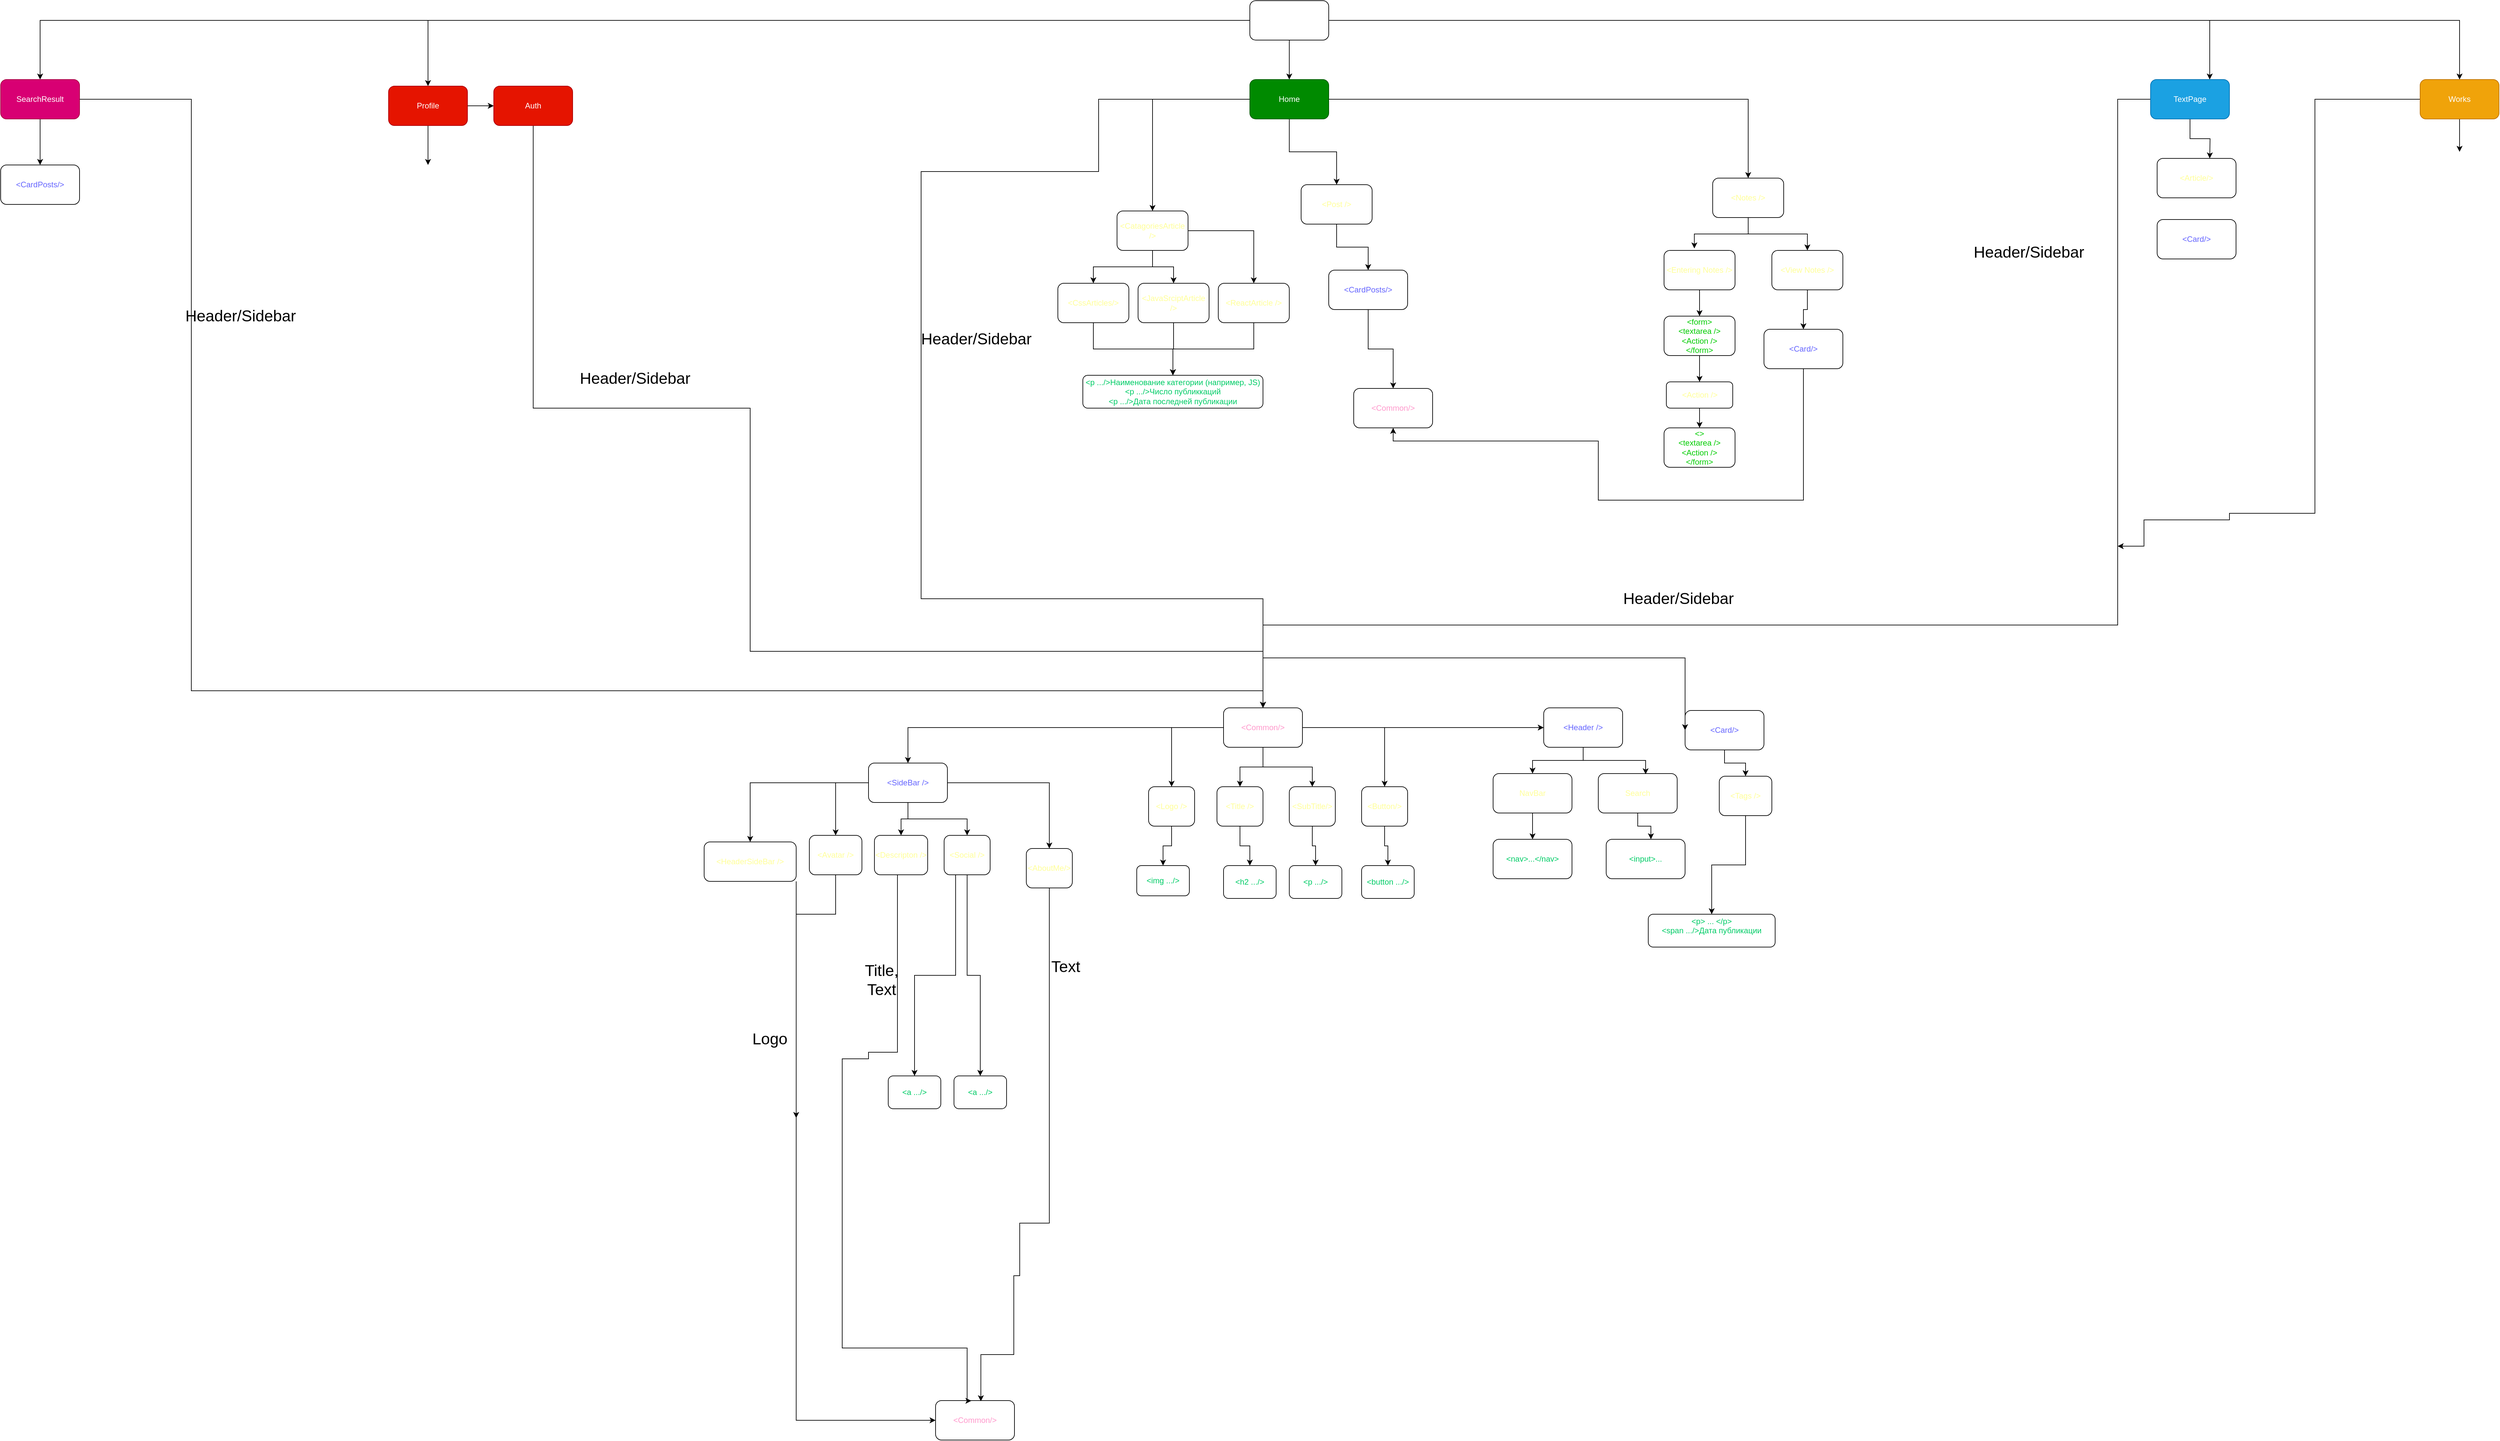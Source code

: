 <mxfile>
    <diagram id="MonpL3S-e2NrNmF9f76L" name="UI">
        <mxGraphModel dx="2493" dy="408" grid="1" gridSize="10" guides="1" tooltips="1" connect="1" arrows="1" fold="1" page="1" pageScale="1" pageWidth="583" pageHeight="827" math="0" shadow="0">
            <root>
                <mxCell id="0"/>
                <mxCell id="1" parent="0"/>
                <mxCell id="127" style="edgeStyle=orthogonalEdgeStyle;rounded=0;orthogonalLoop=1;jettySize=auto;html=1;entryX=0.5;entryY=0;entryDx=0;entryDy=0;" parent="1" source="2" target="125" edge="1">
                    <mxGeometry relative="1" as="geometry"/>
                </mxCell>
                <mxCell id="136" style="edgeStyle=orthogonalEdgeStyle;rounded=0;orthogonalLoop=1;jettySize=auto;html=1;entryX=0.75;entryY=0;entryDx=0;entryDy=0;" parent="1" source="2" target="135" edge="1">
                    <mxGeometry relative="1" as="geometry"/>
                </mxCell>
                <mxCell id="157" style="edgeStyle=orthogonalEdgeStyle;rounded=0;orthogonalLoop=1;jettySize=auto;html=1;entryX=0.5;entryY=0;entryDx=0;entryDy=0;" parent="1" source="2" target="156" edge="1">
                    <mxGeometry relative="1" as="geometry"/>
                </mxCell>
                <mxCell id="159" style="edgeStyle=orthogonalEdgeStyle;rounded=0;orthogonalLoop=1;jettySize=auto;html=1;entryX=0.5;entryY=0;entryDx=0;entryDy=0;" parent="1" source="2" target="158" edge="1">
                    <mxGeometry relative="1" as="geometry"/>
                </mxCell>
                <mxCell id="163" style="edgeStyle=orthogonalEdgeStyle;rounded=0;orthogonalLoop=1;jettySize=auto;html=1;entryX=0.5;entryY=0;entryDx=0;entryDy=0;" parent="1" source="2" target="162" edge="1">
                    <mxGeometry relative="1" as="geometry"/>
                </mxCell>
                <mxCell id="2" value="&lt;font color=&quot;#ffffff&quot;&gt;APP&lt;/font&gt;" style="rounded=1;whiteSpace=wrap;html=1;fillColor=none;" parent="1" vertex="1">
                    <mxGeometry x="310" y="20" width="120" height="60" as="geometry"/>
                </mxCell>
                <mxCell id="17" style="edgeStyle=orthogonalEdgeStyle;rounded=0;orthogonalLoop=1;jettySize=auto;html=1;entryX=0.5;entryY=0;entryDx=0;entryDy=0;" parent="1" source="3" target="15" edge="1">
                    <mxGeometry relative="1" as="geometry"/>
                </mxCell>
                <mxCell id="22" style="edgeStyle=orthogonalEdgeStyle;rounded=0;orthogonalLoop=1;jettySize=auto;html=1;entryX=0.5;entryY=0;entryDx=0;entryDy=0;" parent="1" source="3" target="20" edge="1">
                    <mxGeometry relative="1" as="geometry"/>
                </mxCell>
                <mxCell id="25" style="edgeStyle=orthogonalEdgeStyle;rounded=0;orthogonalLoop=1;jettySize=auto;html=1;entryX=0.5;entryY=0;entryDx=0;entryDy=0;" parent="1" source="3" target="23" edge="1">
                    <mxGeometry relative="1" as="geometry"/>
                </mxCell>
                <mxCell id="29" style="edgeStyle=orthogonalEdgeStyle;rounded=0;orthogonalLoop=1;jettySize=auto;html=1;entryX=0.5;entryY=0;entryDx=0;entryDy=0;" parent="1" source="3" target="28" edge="1">
                    <mxGeometry relative="1" as="geometry"/>
                </mxCell>
                <mxCell id="72" style="edgeStyle=orthogonalEdgeStyle;rounded=0;orthogonalLoop=1;jettySize=auto;html=1;entryX=0.5;entryY=0;entryDx=0;entryDy=0;" parent="1" source="3" target="67" edge="1">
                    <mxGeometry relative="1" as="geometry"/>
                </mxCell>
                <mxCell id="3" value="&lt;font color=&quot;#6666ff&quot;&gt;&amp;lt;SideBar /&amp;gt;&lt;/font&gt;" style="rounded=1;whiteSpace=wrap;html=1;fillColor=none;" parent="1" vertex="1">
                    <mxGeometry x="-270" y="1180" width="120" height="60" as="geometry"/>
                </mxCell>
                <mxCell id="103" style="edgeStyle=orthogonalEdgeStyle;rounded=0;orthogonalLoop=1;jettySize=auto;html=1;entryX=0;entryY=0.5;entryDx=0;entryDy=0;" parent="1" source="15" target="54" edge="1">
                    <mxGeometry relative="1" as="geometry">
                        <mxPoint x="-110" y="2040" as="targetPoint"/>
                        <Array as="points">
                            <mxPoint x="-380" y="2180"/>
                        </Array>
                    </mxGeometry>
                </mxCell>
                <mxCell id="15" value="&lt;font color=&quot;#ffff99&quot;&gt;&amp;lt;HeaderSideBar /&amp;gt;&lt;/font&gt;" style="rounded=1;whiteSpace=wrap;html=1;fillColor=none;" parent="1" vertex="1">
                    <mxGeometry x="-520" y="1300" width="140" height="60" as="geometry"/>
                </mxCell>
                <mxCell id="217" style="edgeStyle=orthogonalEdgeStyle;rounded=0;orthogonalLoop=1;jettySize=auto;html=1;" parent="1" source="20" edge="1">
                    <mxGeometry relative="1" as="geometry">
                        <mxPoint x="-380" y="1720" as="targetPoint"/>
                        <Array as="points">
                            <mxPoint x="-320" y="1410"/>
                            <mxPoint x="-380" y="1410"/>
                        </Array>
                    </mxGeometry>
                </mxCell>
                <mxCell id="20" value="&lt;font color=&quot;#ffff99&quot;&gt;&amp;lt;Avatar /&amp;gt;&lt;/font&gt;" style="rounded=1;whiteSpace=wrap;html=1;fillColor=none;" parent="1" vertex="1">
                    <mxGeometry x="-360" y="1290" width="80" height="60" as="geometry"/>
                </mxCell>
                <mxCell id="27" style="edgeStyle=orthogonalEdgeStyle;rounded=0;orthogonalLoop=1;jettySize=auto;html=1;entryX=0.454;entryY=0.006;entryDx=0;entryDy=0;entryPerimeter=0;" parent="1" source="23" target="54" edge="1">
                    <mxGeometry relative="1" as="geometry">
                        <Array as="points">
                            <mxPoint x="-226" y="1620"/>
                            <mxPoint x="-270" y="1620"/>
                            <mxPoint x="-270" y="1630"/>
                            <mxPoint x="-310" y="1630"/>
                            <mxPoint x="-310" y="2070"/>
                            <mxPoint x="-120" y="2070"/>
                            <mxPoint x="-120" y="2150"/>
                        </Array>
                        <mxPoint x="-120" y="2140" as="targetPoint"/>
                    </mxGeometry>
                </mxCell>
                <mxCell id="23" value="&lt;font color=&quot;#ffff99&quot;&gt;&amp;lt;Descripton /&amp;gt;&lt;/font&gt;" style="rounded=1;whiteSpace=wrap;html=1;fillColor=none;" parent="1" vertex="1">
                    <mxGeometry x="-261" y="1290" width="81" height="60" as="geometry"/>
                </mxCell>
                <mxCell id="28" value="&lt;font color=&quot;#ffff99&quot;&gt;&amp;lt;Social /&amp;gt;&lt;/font&gt;" style="rounded=1;whiteSpace=wrap;html=1;fillColor=none;" parent="1" vertex="1">
                    <mxGeometry x="-155" y="1290" width="70" height="60" as="geometry"/>
                </mxCell>
                <mxCell id="48" style="edgeStyle=orthogonalEdgeStyle;rounded=0;orthogonalLoop=1;jettySize=auto;html=1;entryX=0.5;entryY=0;entryDx=0;entryDy=0;exitX=0.25;exitY=1;exitDx=0;exitDy=0;" parent="1" source="28" target="33" edge="1">
                    <mxGeometry relative="1" as="geometry">
                        <mxPoint x="-170" y="1540" as="sourcePoint"/>
                    </mxGeometry>
                </mxCell>
                <mxCell id="33" value="&lt;font color=&quot;#00cc66&quot;&gt;&amp;lt;a .../&amp;gt;&lt;br&gt;&lt;/font&gt;" style="rounded=1;whiteSpace=wrap;html=1;fillColor=none;" parent="1" vertex="1">
                    <mxGeometry x="-240" y="1656" width="80" height="50" as="geometry"/>
                </mxCell>
                <mxCell id="36" value="&lt;font color=&quot;#00cc66&quot;&gt;&amp;lt;a .../&amp;gt;&lt;br&gt;&lt;/font&gt;" style="rounded=1;whiteSpace=wrap;html=1;fillColor=none;" parent="1" vertex="1">
                    <mxGeometry x="-140" y="1656" width="80" height="50" as="geometry"/>
                </mxCell>
                <mxCell id="49" style="edgeStyle=orthogonalEdgeStyle;rounded=0;orthogonalLoop=1;jettySize=auto;html=1;entryX=0.5;entryY=0;entryDx=0;entryDy=0;exitX=0.5;exitY=1;exitDx=0;exitDy=0;" parent="1" source="28" target="36" edge="1">
                    <mxGeometry relative="1" as="geometry">
                        <mxPoint x="-70" y="1540" as="sourcePoint"/>
                    </mxGeometry>
                </mxCell>
                <mxCell id="54" value="&lt;font color=&quot;#ff99cc&quot;&gt;&amp;lt;Common/&amp;gt;&lt;/font&gt;" style="rounded=1;whiteSpace=wrap;html=1;fillColor=none;" parent="1" vertex="1">
                    <mxGeometry x="-168" y="2150" width="120" height="60" as="geometry"/>
                </mxCell>
                <mxCell id="75" style="edgeStyle=orthogonalEdgeStyle;rounded=0;orthogonalLoop=1;jettySize=auto;html=1;entryX=0.574;entryY=0.016;entryDx=0;entryDy=0;entryPerimeter=0;" parent="1" source="67" target="54" edge="1">
                    <mxGeometry relative="1" as="geometry">
                        <Array as="points">
                            <mxPoint x="5" y="1880"/>
                            <mxPoint x="-40" y="1880"/>
                            <mxPoint x="-40" y="1960"/>
                            <mxPoint x="-49" y="1960"/>
                            <mxPoint x="-49" y="2080"/>
                            <mxPoint x="-99" y="2080"/>
                        </Array>
                    </mxGeometry>
                </mxCell>
                <mxCell id="67" value="&lt;font color=&quot;#ffff99&quot;&gt;&amp;lt;AboutMe/&amp;gt;&lt;/font&gt;" style="rounded=1;whiteSpace=wrap;html=1;fillColor=none;" parent="1" vertex="1">
                    <mxGeometry x="-30" y="1310" width="70" height="60" as="geometry"/>
                </mxCell>
                <mxCell id="87" style="edgeStyle=orthogonalEdgeStyle;rounded=0;orthogonalLoop=1;jettySize=auto;html=1;entryX=0.5;entryY=0;entryDx=0;entryDy=0;" parent="1" source="82" target="84" edge="1">
                    <mxGeometry relative="1" as="geometry"/>
                </mxCell>
                <mxCell id="88" style="edgeStyle=orthogonalEdgeStyle;rounded=0;orthogonalLoop=1;jettySize=auto;html=1;entryX=0.5;entryY=0;entryDx=0;entryDy=0;" parent="1" source="82" target="85" edge="1">
                    <mxGeometry relative="1" as="geometry"/>
                </mxCell>
                <mxCell id="89" style="edgeStyle=orthogonalEdgeStyle;rounded=0;orthogonalLoop=1;jettySize=auto;html=1;entryX=0.5;entryY=0;entryDx=0;entryDy=0;" parent="1" source="82" target="86" edge="1">
                    <mxGeometry relative="1" as="geometry"/>
                </mxCell>
                <mxCell id="82" value="&lt;font color=&quot;#ffff99&quot;&gt;&amp;lt;CatagoriesArticle /&amp;gt;&lt;/font&gt;" style="rounded=1;whiteSpace=wrap;html=1;fillColor=none;" parent="1" vertex="1">
                    <mxGeometry x="108" y="340" width="108" height="60" as="geometry"/>
                </mxCell>
                <mxCell id="94" style="edgeStyle=orthogonalEdgeStyle;rounded=0;orthogonalLoop=1;jettySize=auto;html=1;entryX=0.5;entryY=0;entryDx=0;entryDy=0;" parent="1" source="84" target="92" edge="1">
                    <mxGeometry relative="1" as="geometry"/>
                </mxCell>
                <mxCell id="84" value="&lt;font color=&quot;#ffff99&quot;&gt;&amp;lt;CssArticles/&amp;gt;&lt;/font&gt;" style="rounded=1;whiteSpace=wrap;html=1;fillColor=none;" parent="1" vertex="1">
                    <mxGeometry x="18" y="450" width="108" height="60" as="geometry"/>
                </mxCell>
                <mxCell id="93" style="edgeStyle=orthogonalEdgeStyle;rounded=0;orthogonalLoop=1;jettySize=auto;html=1;entryX=0.5;entryY=0;entryDx=0;entryDy=0;" parent="1" source="85" target="92" edge="1">
                    <mxGeometry relative="1" as="geometry"/>
                </mxCell>
                <mxCell id="85" value="&lt;font color=&quot;#ffff99&quot;&gt;&amp;lt;JavaSrciptArticle /&amp;gt;&lt;/font&gt;" style="rounded=1;whiteSpace=wrap;html=1;fillColor=none;" parent="1" vertex="1">
                    <mxGeometry x="140" y="450" width="108" height="60" as="geometry"/>
                </mxCell>
                <mxCell id="95" style="edgeStyle=orthogonalEdgeStyle;rounded=0;orthogonalLoop=1;jettySize=auto;html=1;entryX=0.5;entryY=0;entryDx=0;entryDy=0;" parent="1" source="86" target="92" edge="1">
                    <mxGeometry relative="1" as="geometry">
                        <Array as="points">
                            <mxPoint x="316" y="550"/>
                            <mxPoint x="193" y="550"/>
                        </Array>
                    </mxGeometry>
                </mxCell>
                <mxCell id="86" value="&lt;font color=&quot;#ffff99&quot;&gt;&amp;lt;ReactArticle /&amp;gt;&lt;/font&gt;" style="rounded=1;whiteSpace=wrap;html=1;fillColor=none;" parent="1" vertex="1">
                    <mxGeometry x="262" y="450" width="108" height="60" as="geometry"/>
                </mxCell>
                <mxCell id="92" value="&lt;font color=&quot;#00cc66&quot;&gt;&amp;lt;p .../&amp;gt;Наименование категории (например, JS)&lt;br&gt;&lt;/font&gt;&lt;span style=&quot;color: rgb(0 , 204 , 102)&quot;&gt;&amp;lt;p .../&amp;gt;Число публиккаций&lt;br&gt;&lt;/span&gt;&lt;span style=&quot;color: rgb(0 , 204 , 102)&quot;&gt;&amp;lt;p .../&amp;gt;Дата последней публикации&lt;/span&gt;&lt;font color=&quot;#00cc66&quot;&gt;&lt;br&gt;&lt;/font&gt;" style="rounded=1;whiteSpace=wrap;html=1;fillColor=none;" parent="1" vertex="1">
                    <mxGeometry x="56" y="590" width="274" height="50" as="geometry"/>
                </mxCell>
                <mxCell id="n1FWmDKXYPHYrl-xNab7-270" style="edgeStyle=orthogonalEdgeStyle;rounded=0;orthogonalLoop=1;jettySize=auto;html=1;entryX=0.5;entryY=0;entryDx=0;entryDy=0;" parent="1" source="96" target="n1FWmDKXYPHYrl-xNab7-269" edge="1">
                    <mxGeometry relative="1" as="geometry"/>
                </mxCell>
                <mxCell id="96" value="&lt;font color=&quot;#ffff99&quot;&gt;&amp;lt;Post /&amp;gt;&lt;/font&gt;" style="rounded=1;whiteSpace=wrap;html=1;fillColor=none;" parent="1" vertex="1">
                    <mxGeometry x="388" y="300" width="108" height="60" as="geometry"/>
                </mxCell>
                <mxCell id="209" style="edgeStyle=orthogonalEdgeStyle;rounded=0;orthogonalLoop=1;jettySize=auto;html=1;entryX=0.5;entryY=0;entryDx=0;entryDy=0;" parent="1" source="125" target="142" edge="1">
                    <mxGeometry relative="1" as="geometry">
                        <Array as="points">
                            <mxPoint x="80" y="170"/>
                            <mxPoint x="80" y="280"/>
                            <mxPoint x="-190" y="280"/>
                            <mxPoint x="-190" y="930"/>
                            <mxPoint x="330" y="930"/>
                        </Array>
                    </mxGeometry>
                </mxCell>
                <mxCell id="255" style="edgeStyle=orthogonalEdgeStyle;rounded=0;orthogonalLoop=1;jettySize=auto;html=1;entryX=0.5;entryY=0;entryDx=0;entryDy=0;" parent="1" source="125" target="82" edge="1">
                    <mxGeometry relative="1" as="geometry"/>
                </mxCell>
                <mxCell id="256" style="edgeStyle=orthogonalEdgeStyle;rounded=0;orthogonalLoop=1;jettySize=auto;html=1;entryX=0.5;entryY=0;entryDx=0;entryDy=0;" parent="1" source="125" target="96" edge="1">
                    <mxGeometry relative="1" as="geometry"/>
                </mxCell>
                <mxCell id="257" style="edgeStyle=orthogonalEdgeStyle;rounded=0;orthogonalLoop=1;jettySize=auto;html=1;entryX=0.5;entryY=0;entryDx=0;entryDy=0;" parent="1" source="125" target="228" edge="1">
                    <mxGeometry relative="1" as="geometry">
                        <mxPoint x="960" y="250" as="targetPoint"/>
                    </mxGeometry>
                </mxCell>
                <mxCell id="125" value="&lt;font color=&quot;#ffffff&quot;&gt;Home&lt;/font&gt;" style="rounded=1;whiteSpace=wrap;html=1;fillColor=#008a00;strokeColor=#005700;fontColor=#ffffff;" parent="1" vertex="1">
                    <mxGeometry x="310" y="140" width="120" height="60" as="geometry"/>
                </mxCell>
                <mxCell id="129" value="&lt;font color=&quot;#ff99cc&quot;&gt;&amp;lt;Common/&amp;gt;&lt;/font&gt;" style="rounded=1;whiteSpace=wrap;html=1;fillColor=none;" parent="1" vertex="1">
                    <mxGeometry x="468" y="610" width="120" height="60" as="geometry"/>
                </mxCell>
                <mxCell id="184" style="edgeStyle=orthogonalEdgeStyle;rounded=0;orthogonalLoop=1;jettySize=auto;html=1;entryX=0.5;entryY=0;entryDx=0;entryDy=0;" parent="1" source="135" target="142" edge="1">
                    <mxGeometry relative="1" as="geometry">
                        <Array as="points">
                            <mxPoint x="1630" y="170"/>
                            <mxPoint x="1630" y="970"/>
                            <mxPoint x="330" y="970"/>
                        </Array>
                    </mxGeometry>
                </mxCell>
                <mxCell id="fsjzeP0p0ZDA56T6Dv51-256" style="edgeStyle=orthogonalEdgeStyle;rounded=0;orthogonalLoop=1;jettySize=auto;html=1;entryX=0.5;entryY=0;entryDx=0;entryDy=0;" parent="1" source="135" edge="1">
                    <mxGeometry relative="1" as="geometry">
                        <mxPoint x="1770" y="260" as="targetPoint"/>
                    </mxGeometry>
                </mxCell>
                <mxCell id="135" value="&lt;font color=&quot;#ffffff&quot;&gt;TextPage&lt;/font&gt;" style="rounded=1;whiteSpace=wrap;html=1;fillColor=#1ba1e2;strokeColor=#006EAF;fontColor=#ffffff;" parent="1" vertex="1">
                    <mxGeometry x="1680" y="140" width="120" height="60" as="geometry"/>
                </mxCell>
                <mxCell id="138" style="edgeStyle=orthogonalEdgeStyle;rounded=0;orthogonalLoop=1;jettySize=auto;html=1;entryX=0.5;entryY=0;entryDx=0;entryDy=0;" parent="1" source="142" target="144" edge="1">
                    <mxGeometry relative="1" as="geometry"/>
                </mxCell>
                <mxCell id="139" style="edgeStyle=orthogonalEdgeStyle;rounded=0;orthogonalLoop=1;jettySize=auto;html=1;entryX=0.5;entryY=0;entryDx=0;entryDy=0;" parent="1" source="142" target="146" edge="1">
                    <mxGeometry relative="1" as="geometry"/>
                </mxCell>
                <mxCell id="140" style="edgeStyle=orthogonalEdgeStyle;rounded=0;orthogonalLoop=1;jettySize=auto;html=1;entryX=0.5;entryY=0;entryDx=0;entryDy=0;" parent="1" source="142" target="150" edge="1">
                    <mxGeometry relative="1" as="geometry"/>
                </mxCell>
                <mxCell id="141" style="edgeStyle=orthogonalEdgeStyle;rounded=0;orthogonalLoop=1;jettySize=auto;html=1;entryX=0.5;entryY=0;entryDx=0;entryDy=0;" parent="1" source="142" target="153" edge="1">
                    <mxGeometry relative="1" as="geometry"/>
                </mxCell>
                <mxCell id="182" style="edgeStyle=orthogonalEdgeStyle;rounded=0;orthogonalLoop=1;jettySize=auto;html=1;entryX=0;entryY=0.5;entryDx=0;entryDy=0;" parent="1" source="142" target="175" edge="1">
                    <mxGeometry relative="1" as="geometry"/>
                </mxCell>
                <mxCell id="188" style="edgeStyle=orthogonalEdgeStyle;rounded=0;orthogonalLoop=1;jettySize=auto;html=1;entryX=0.5;entryY=0;entryDx=0;entryDy=0;" parent="1" source="142" target="3" edge="1">
                    <mxGeometry relative="1" as="geometry"/>
                </mxCell>
                <mxCell id="254" style="edgeStyle=orthogonalEdgeStyle;rounded=0;orthogonalLoop=1;jettySize=auto;html=1;entryX=0;entryY=0.5;entryDx=0;entryDy=0;" parent="1" source="142" target="253" edge="1">
                    <mxGeometry relative="1" as="geometry">
                        <Array as="points">
                            <mxPoint x="330" y="1020"/>
                        </Array>
                    </mxGeometry>
                </mxCell>
                <mxCell id="142" value="&lt;font color=&quot;#ff99cc&quot;&gt;&amp;lt;Common/&amp;gt;&lt;/font&gt;" style="rounded=1;whiteSpace=wrap;html=1;fillColor=none;" parent="1" vertex="1">
                    <mxGeometry x="270" y="1096" width="120" height="60" as="geometry"/>
                </mxCell>
                <mxCell id="143" style="edgeStyle=orthogonalEdgeStyle;rounded=0;orthogonalLoop=1;jettySize=auto;html=1;" parent="1" source="144" target="147" edge="1">
                    <mxGeometry relative="1" as="geometry"/>
                </mxCell>
                <mxCell id="144" value="&lt;font color=&quot;#ffff99&quot;&gt;&amp;lt;Title /&amp;gt;&lt;/font&gt;" style="rounded=1;whiteSpace=wrap;html=1;fillColor=none;" parent="1" vertex="1">
                    <mxGeometry x="260" y="1216" width="70" height="60" as="geometry"/>
                </mxCell>
                <mxCell id="145" style="edgeStyle=orthogonalEdgeStyle;rounded=0;orthogonalLoop=1;jettySize=auto;html=1;entryX=0.5;entryY=0;entryDx=0;entryDy=0;" parent="1" source="146" target="148" edge="1">
                    <mxGeometry relative="1" as="geometry"/>
                </mxCell>
                <mxCell id="146" value="&lt;font color=&quot;#ffff99&quot;&gt;&amp;lt;SubTitle/&amp;gt;&lt;/font&gt;" style="rounded=1;whiteSpace=wrap;html=1;fillColor=none;" parent="1" vertex="1">
                    <mxGeometry x="370" y="1216" width="70" height="60" as="geometry"/>
                </mxCell>
                <mxCell id="147" value="&lt;font color=&quot;#00cc66&quot;&gt;&amp;lt;h2 .../&amp;gt;&lt;br&gt;&lt;/font&gt;" style="rounded=1;whiteSpace=wrap;html=1;fillColor=none;" parent="1" vertex="1">
                    <mxGeometry x="270" y="1336" width="80" height="50" as="geometry"/>
                </mxCell>
                <mxCell id="148" value="&lt;font color=&quot;#00cc66&quot;&gt;&amp;lt;p .../&amp;gt;&lt;br&gt;&lt;/font&gt;" style="rounded=1;whiteSpace=wrap;html=1;fillColor=none;" parent="1" vertex="1">
                    <mxGeometry x="370" y="1336" width="80" height="50" as="geometry"/>
                </mxCell>
                <mxCell id="149" style="edgeStyle=orthogonalEdgeStyle;rounded=0;orthogonalLoop=1;jettySize=auto;html=1;entryX=0.5;entryY=0;entryDx=0;entryDy=0;" parent="1" source="150" target="151" edge="1">
                    <mxGeometry relative="1" as="geometry"/>
                </mxCell>
                <mxCell id="150" value="&lt;font color=&quot;#ffff99&quot;&gt;&amp;lt;Button/&amp;gt;&lt;/font&gt;" style="rounded=1;whiteSpace=wrap;html=1;fillColor=none;" parent="1" vertex="1">
                    <mxGeometry x="480" y="1216" width="70" height="60" as="geometry"/>
                </mxCell>
                <mxCell id="151" value="&lt;font color=&quot;#00cc66&quot;&gt;&amp;lt;button .../&amp;gt;&lt;br&gt;&lt;/font&gt;" style="rounded=1;whiteSpace=wrap;html=1;fillColor=none;" parent="1" vertex="1">
                    <mxGeometry x="480" y="1336" width="80" height="50" as="geometry"/>
                </mxCell>
                <mxCell id="152" style="edgeStyle=orthogonalEdgeStyle;rounded=0;orthogonalLoop=1;jettySize=auto;html=1;" parent="1" source="153" target="154" edge="1">
                    <mxGeometry relative="1" as="geometry"/>
                </mxCell>
                <mxCell id="153" value="&lt;font color=&quot;#ffff99&quot;&gt;&amp;lt;Logo /&amp;gt;&lt;/font&gt;" style="rounded=1;whiteSpace=wrap;html=1;fillColor=none;" parent="1" vertex="1">
                    <mxGeometry x="156" y="1216" width="70" height="60" as="geometry"/>
                </mxCell>
                <mxCell id="154" value="&lt;font color=&quot;#00cc66&quot;&gt;&amp;lt;img .../&amp;gt;&lt;/font&gt;" style="rounded=1;whiteSpace=wrap;html=1;fillColor=none;" parent="1" vertex="1">
                    <mxGeometry x="138" y="1336" width="80" height="46" as="geometry"/>
                </mxCell>
                <mxCell id="213" style="edgeStyle=orthogonalEdgeStyle;rounded=0;orthogonalLoop=1;jettySize=auto;html=1;exitX=0;exitY=0.5;exitDx=0;exitDy=0;" parent="1" source="156" edge="1">
                    <mxGeometry relative="1" as="geometry">
                        <mxPoint x="1630" y="850" as="targetPoint"/>
                        <Array as="points">
                            <mxPoint x="1930" y="170"/>
                            <mxPoint x="1930" y="800"/>
                            <mxPoint x="1800" y="800"/>
                            <mxPoint x="1800" y="810"/>
                            <mxPoint x="1670" y="810"/>
                            <mxPoint x="1670" y="850"/>
                        </Array>
                    </mxGeometry>
                </mxCell>
                <mxCell id="fsjzeP0p0ZDA56T6Dv51-258" style="edgeStyle=orthogonalEdgeStyle;rounded=0;orthogonalLoop=1;jettySize=auto;html=1;entryX=0;entryY=0.5;entryDx=0;entryDy=0;" parent="1" source="156" edge="1">
                    <mxGeometry relative="1" as="geometry">
                        <mxPoint x="2150" y="250" as="targetPoint"/>
                    </mxGeometry>
                </mxCell>
                <mxCell id="156" value="&lt;font color=&quot;#ffffff&quot;&gt;Works&lt;/font&gt;" style="rounded=1;whiteSpace=wrap;html=1;fillColor=#f0a30a;strokeColor=#BD7000;fontColor=#000000;" parent="1" vertex="1">
                    <mxGeometry x="2090" y="140" width="120" height="60" as="geometry"/>
                </mxCell>
                <mxCell id="161" style="edgeStyle=orthogonalEdgeStyle;rounded=0;orthogonalLoop=1;jettySize=auto;html=1;entryX=0;entryY=0.5;entryDx=0;entryDy=0;" parent="1" source="158" target="160" edge="1">
                    <mxGeometry relative="1" as="geometry"/>
                </mxCell>
                <mxCell id="fsjzeP0p0ZDA56T6Dv51-262" style="edgeStyle=orthogonalEdgeStyle;rounded=0;orthogonalLoop=1;jettySize=auto;html=1;entryX=0.5;entryY=0;entryDx=0;entryDy=0;" parent="1" source="158" edge="1">
                    <mxGeometry relative="1" as="geometry">
                        <mxPoint x="-940" y="270" as="targetPoint"/>
                    </mxGeometry>
                </mxCell>
                <mxCell id="158" value="&lt;font color=&quot;#ffffff&quot;&gt;Profile&lt;/font&gt;" style="rounded=1;whiteSpace=wrap;html=1;fillColor=#e51400;fontColor=#ffffff;strokeColor=#AB0000;" parent="1" vertex="1">
                    <mxGeometry x="-1000" y="150" width="120" height="60" as="geometry"/>
                </mxCell>
                <mxCell id="208" style="edgeStyle=orthogonalEdgeStyle;rounded=0;orthogonalLoop=1;jettySize=auto;html=1;entryX=0.5;entryY=0;entryDx=0;entryDy=0;" parent="1" source="160" target="142" edge="1">
                    <mxGeometry relative="1" as="geometry">
                        <Array as="points">
                            <mxPoint x="-780" y="640"/>
                            <mxPoint x="-450" y="640"/>
                            <mxPoint x="-450" y="1010"/>
                            <mxPoint x="330" y="1010"/>
                        </Array>
                    </mxGeometry>
                </mxCell>
                <mxCell id="160" value="&lt;font color=&quot;#ffffff&quot;&gt;Auth&lt;/font&gt;" style="rounded=1;whiteSpace=wrap;html=1;fillColor=#e51400;fontColor=#ffffff;strokeColor=#AB0000;" parent="1" vertex="1">
                    <mxGeometry x="-840" y="150" width="120" height="60" as="geometry"/>
                </mxCell>
                <mxCell id="211" style="edgeStyle=orthogonalEdgeStyle;rounded=0;orthogonalLoop=1;jettySize=auto;html=1;entryX=0.5;entryY=0;entryDx=0;entryDy=0;" parent="1" source="162" target="142" edge="1">
                    <mxGeometry relative="1" as="geometry">
                        <mxPoint x="320" y="1100" as="targetPoint"/>
                        <Array as="points">
                            <mxPoint x="-1300" y="170"/>
                            <mxPoint x="-1300" y="1070"/>
                            <mxPoint x="330" y="1070"/>
                        </Array>
                    </mxGeometry>
                </mxCell>
                <mxCell id="fsjzeP0p0ZDA56T6Dv51-261" style="edgeStyle=orthogonalEdgeStyle;rounded=0;orthogonalLoop=1;jettySize=auto;html=1;entryX=0.5;entryY=0;entryDx=0;entryDy=0;" parent="1" source="162" edge="1">
                    <mxGeometry relative="1" as="geometry">
                        <mxPoint x="-1530" y="270" as="targetPoint"/>
                    </mxGeometry>
                </mxCell>
                <mxCell id="162" value="SearchResult" style="rounded=1;whiteSpace=wrap;html=1;fillColor=#d80073;fontColor=#ffffff;strokeColor=#A50040;" parent="1" vertex="1">
                    <mxGeometry x="-1590" y="140" width="120" height="60" as="geometry"/>
                </mxCell>
                <mxCell id="173" style="edgeStyle=orthogonalEdgeStyle;rounded=0;orthogonalLoop=1;jettySize=auto;html=1;entryX=0.5;entryY=0;entryDx=0;entryDy=0;" parent="1" source="175" target="180" edge="1">
                    <mxGeometry relative="1" as="geometry"/>
                </mxCell>
                <mxCell id="174" style="edgeStyle=orthogonalEdgeStyle;rounded=0;orthogonalLoop=1;jettySize=auto;html=1;entryX=0.6;entryY=0.017;entryDx=0;entryDy=0;entryPerimeter=0;" parent="1" source="175" target="178" edge="1">
                    <mxGeometry relative="1" as="geometry"/>
                </mxCell>
                <mxCell id="175" value="&lt;font color=&quot;#6666ff&quot;&gt;&amp;lt;Header /&amp;gt;&lt;/font&gt;" style="rounded=1;whiteSpace=wrap;html=1;fillColor=none;" parent="1" vertex="1">
                    <mxGeometry x="757" y="1096" width="120" height="60" as="geometry"/>
                </mxCell>
                <mxCell id="176" value="&lt;font color=&quot;#00cc66&quot;&gt;&amp;lt;nav&amp;gt;...&amp;lt;/nav&amp;gt;&lt;/font&gt;" style="rounded=1;whiteSpace=wrap;html=1;fillColor=none;" parent="1" vertex="1">
                    <mxGeometry x="680" y="1296" width="120" height="60" as="geometry"/>
                </mxCell>
                <mxCell id="177" style="edgeStyle=orthogonalEdgeStyle;rounded=0;orthogonalLoop=1;jettySize=auto;html=1;entryX=0.567;entryY=0;entryDx=0;entryDy=0;entryPerimeter=0;" parent="1" source="178" target="181" edge="1">
                    <mxGeometry relative="1" as="geometry"/>
                </mxCell>
                <mxCell id="178" value="&lt;font color=&quot;#ffff99&quot;&gt;Search&lt;/font&gt;" style="rounded=1;whiteSpace=wrap;html=1;fillColor=none;" parent="1" vertex="1">
                    <mxGeometry x="840" y="1196" width="120" height="60" as="geometry"/>
                </mxCell>
                <mxCell id="179" style="edgeStyle=orthogonalEdgeStyle;rounded=0;orthogonalLoop=1;jettySize=auto;html=1;entryX=0.5;entryY=0;entryDx=0;entryDy=0;" parent="1" source="180" target="176" edge="1">
                    <mxGeometry relative="1" as="geometry"/>
                </mxCell>
                <mxCell id="180" value="&lt;font color=&quot;#ffff99&quot;&gt;NavBar&lt;/font&gt;" style="rounded=1;whiteSpace=wrap;html=1;fillColor=none;" parent="1" vertex="1">
                    <mxGeometry x="680" y="1196" width="120" height="60" as="geometry"/>
                </mxCell>
                <mxCell id="181" value="&lt;font color=&quot;#00cc66&quot;&gt;&amp;lt;input&amp;gt;...&lt;/font&gt;" style="rounded=1;whiteSpace=wrap;html=1;fillColor=none;" parent="1" vertex="1">
                    <mxGeometry x="852" y="1296" width="120" height="60" as="geometry"/>
                </mxCell>
                <mxCell id="193" value="&lt;font style=&quot;font-size: 24px&quot;&gt;Header/Sidebar&lt;/font&gt;" style="text;html=1;strokeColor=none;fillColor=none;align=center;verticalAlign=middle;whiteSpace=wrap;rounded=0;" parent="1" vertex="1">
                    <mxGeometry x="877" y="920" width="170" height="20" as="geometry"/>
                </mxCell>
                <mxCell id="199" value="&lt;font style=&quot;font-size: 24px&quot;&gt;Header/Sidebar&lt;/font&gt;" style="text;html=1;strokeColor=none;fillColor=none;align=center;verticalAlign=middle;whiteSpace=wrap;rounded=0;" parent="1" vertex="1">
                    <mxGeometry x="1410" y="393" width="170" height="20" as="geometry"/>
                </mxCell>
                <mxCell id="201" value="&lt;font style=&quot;font-size: 24px&quot;&gt;Header/Sidebar&lt;/font&gt;" style="text;html=1;strokeColor=none;fillColor=none;align=center;verticalAlign=middle;whiteSpace=wrap;rounded=0;" parent="1" vertex="1">
                    <mxGeometry x="-710" y="565" width="170" height="60" as="geometry"/>
                </mxCell>
                <mxCell id="202" value="&lt;font style=&quot;font-size: 24px&quot;&gt;Header/Sidebar&lt;/font&gt;" style="text;html=1;strokeColor=none;fillColor=none;align=center;verticalAlign=middle;whiteSpace=wrap;rounded=0;" parent="1" vertex="1">
                    <mxGeometry x="-1310" y="490" width="170" height="20" as="geometry"/>
                </mxCell>
                <mxCell id="210" value="&lt;font style=&quot;font-size: 24px&quot;&gt;Header/Sidebar&lt;/font&gt;" style="text;html=1;strokeColor=none;fillColor=none;align=center;verticalAlign=middle;whiteSpace=wrap;rounded=0;" parent="1" vertex="1">
                    <mxGeometry x="-191" y="505" width="170" height="60" as="geometry"/>
                </mxCell>
                <mxCell id="218" value="&lt;font style=&quot;font-size: 24px&quot;&gt;Logo&lt;/font&gt;" style="text;html=1;strokeColor=none;fillColor=none;align=center;verticalAlign=middle;whiteSpace=wrap;rounded=0;" parent="1" vertex="1">
                    <mxGeometry x="-440" y="1590" width="40" height="20" as="geometry"/>
                </mxCell>
                <mxCell id="219" value="&lt;font style=&quot;font-size: 24px&quot;&gt;Title, Text&lt;/font&gt;" style="text;html=1;strokeColor=none;fillColor=none;align=center;verticalAlign=middle;whiteSpace=wrap;rounded=0;" parent="1" vertex="1">
                    <mxGeometry x="-270" y="1500" width="40" height="20" as="geometry"/>
                </mxCell>
                <mxCell id="220" value="&lt;font style=&quot;font-size: 24px&quot;&gt;Text&lt;/font&gt;" style="text;html=1;strokeColor=none;fillColor=none;align=center;verticalAlign=middle;whiteSpace=wrap;rounded=0;" parent="1" vertex="1">
                    <mxGeometry x="10" y="1480" width="40" height="20" as="geometry"/>
                </mxCell>
                <mxCell id="233" style="edgeStyle=orthogonalEdgeStyle;rounded=0;orthogonalLoop=1;jettySize=auto;html=1;entryX=0.427;entryY=-0.05;entryDx=0;entryDy=0;entryPerimeter=0;" parent="1" source="228" target="230" edge="1">
                    <mxGeometry relative="1" as="geometry"/>
                </mxCell>
                <mxCell id="234" style="edgeStyle=orthogonalEdgeStyle;rounded=0;orthogonalLoop=1;jettySize=auto;html=1;entryX=0.5;entryY=0;entryDx=0;entryDy=0;" parent="1" source="228" target="231" edge="1">
                    <mxGeometry relative="1" as="geometry"/>
                </mxCell>
                <mxCell id="228" value="&lt;font color=&quot;#ffff99&quot;&gt;&amp;lt;Notes /&amp;gt;&lt;/font&gt;" style="rounded=1;whiteSpace=wrap;html=1;fillColor=none;" parent="1" vertex="1">
                    <mxGeometry x="1014" y="290" width="108" height="60" as="geometry"/>
                </mxCell>
                <mxCell id="261" style="edgeStyle=orthogonalEdgeStyle;rounded=0;orthogonalLoop=1;jettySize=auto;html=1;entryX=0.5;entryY=0;entryDx=0;entryDy=0;" parent="1" source="230" target="258" edge="1">
                    <mxGeometry relative="1" as="geometry"/>
                </mxCell>
                <mxCell id="230" value="&lt;font color=&quot;#ffff99&quot;&gt;&amp;lt;Entering Notes /&amp;gt;&lt;/font&gt;" style="rounded=1;whiteSpace=wrap;html=1;fillColor=none;" parent="1" vertex="1">
                    <mxGeometry x="940" y="400" width="108" height="60" as="geometry"/>
                </mxCell>
                <mxCell id="269" style="edgeStyle=orthogonalEdgeStyle;rounded=0;orthogonalLoop=1;jettySize=auto;html=1;" parent="1" source="231" target="268" edge="1">
                    <mxGeometry relative="1" as="geometry"/>
                </mxCell>
                <mxCell id="231" value="&lt;font color=&quot;#ffff99&quot;&gt;&amp;lt;View Notes /&amp;gt;&lt;/font&gt;" style="rounded=1;whiteSpace=wrap;html=1;fillColor=none;" parent="1" vertex="1">
                    <mxGeometry x="1104" y="400" width="108" height="60" as="geometry"/>
                </mxCell>
                <mxCell id="251" style="edgeStyle=orthogonalEdgeStyle;rounded=0;orthogonalLoop=1;jettySize=auto;html=1;" parent="1" source="248" target="249" edge="1">
                    <mxGeometry relative="1" as="geometry"/>
                </mxCell>
                <mxCell id="248" value="&lt;font color=&quot;#ffff99&quot;&gt;&amp;lt;Tags /&amp;gt;&lt;/font&gt;" style="rounded=1;whiteSpace=wrap;html=1;fillColor=none;" parent="1" vertex="1">
                    <mxGeometry x="1024" y="1200" width="80" height="60" as="geometry"/>
                </mxCell>
                <mxCell id="249" value="&lt;font color=&quot;#00cc66&quot;&gt;&amp;lt;p&amp;gt; ... &amp;lt;/p&amp;gt;&lt;br&gt;&amp;lt;span .../&amp;gt;Дата публикации&lt;br&gt;&lt;/font&gt;&lt;font color=&quot;#00cc66&quot;&gt;&lt;br&gt;&lt;/font&gt;" style="rounded=1;whiteSpace=wrap;html=1;fillColor=none;" parent="1" vertex="1">
                    <mxGeometry x="916" y="1410" width="193" height="50" as="geometry"/>
                </mxCell>
                <mxCell id="266" style="edgeStyle=orthogonalEdgeStyle;rounded=0;orthogonalLoop=1;jettySize=auto;html=1;" parent="1" source="253" target="248" edge="1">
                    <mxGeometry relative="1" as="geometry"/>
                </mxCell>
                <mxCell id="253" value="&lt;font color=&quot;#6666ff&quot;&gt;&amp;lt;Card/&amp;gt;&lt;/font&gt;" style="rounded=1;whiteSpace=wrap;html=1;fillColor=none;" parent="1" vertex="1">
                    <mxGeometry x="972" y="1100" width="120" height="60" as="geometry"/>
                </mxCell>
                <mxCell id="263" style="edgeStyle=orthogonalEdgeStyle;rounded=0;orthogonalLoop=1;jettySize=auto;html=1;entryX=0.5;entryY=0;entryDx=0;entryDy=0;" parent="1" source="258" target="262" edge="1">
                    <mxGeometry relative="1" as="geometry"/>
                </mxCell>
                <mxCell id="258" value="&lt;font color=&quot;#00cc00&quot;&gt;&amp;lt;form&amp;gt;&lt;br&gt;&amp;lt;textarea /&amp;gt;&lt;br&gt;&amp;lt;Action /&amp;gt;&lt;br&gt;&amp;lt;/form&amp;gt;&lt;/font&gt;" style="rounded=1;whiteSpace=wrap;html=1;fillColor=none;" parent="1" vertex="1">
                    <mxGeometry x="940" y="500" width="108" height="60" as="geometry"/>
                </mxCell>
                <mxCell id="265" style="edgeStyle=orthogonalEdgeStyle;rounded=0;orthogonalLoop=1;jettySize=auto;html=1;entryX=0.5;entryY=0;entryDx=0;entryDy=0;" parent="1" source="262" target="264" edge="1">
                    <mxGeometry relative="1" as="geometry"/>
                </mxCell>
                <mxCell id="262" value="&lt;font color=&quot;#ffff99&quot;&gt;&amp;lt;Action /&amp;gt;&lt;/font&gt;" style="rounded=1;whiteSpace=wrap;html=1;fillColor=none;" parent="1" vertex="1">
                    <mxGeometry x="943.5" y="600" width="101" height="40" as="geometry"/>
                </mxCell>
                <mxCell id="264" value="&lt;font color=&quot;#00cc00&quot;&gt;&amp;lt;&amp;gt;&lt;br&gt;&amp;lt;textarea /&amp;gt;&lt;br&gt;&amp;lt;Action /&amp;gt;&lt;br&gt;&amp;lt;/form&amp;gt;&lt;/font&gt;" style="rounded=1;whiteSpace=wrap;html=1;fillColor=none;" parent="1" vertex="1">
                    <mxGeometry x="940" y="670" width="108" height="60" as="geometry"/>
                </mxCell>
                <mxCell id="n1FWmDKXYPHYrl-xNab7-272" style="edgeStyle=orthogonalEdgeStyle;rounded=0;orthogonalLoop=1;jettySize=auto;html=1;entryX=0.5;entryY=1;entryDx=0;entryDy=0;" parent="1" source="268" target="129" edge="1">
                    <mxGeometry relative="1" as="geometry">
                        <Array as="points">
                            <mxPoint x="1152" y="780"/>
                            <mxPoint x="840" y="780"/>
                            <mxPoint x="840" y="690"/>
                            <mxPoint x="528" y="690"/>
                        </Array>
                    </mxGeometry>
                </mxCell>
                <mxCell id="268" value="&lt;font color=&quot;#6666ff&quot;&gt;&amp;lt;Card/&amp;gt;&lt;/font&gt;" style="rounded=1;whiteSpace=wrap;html=1;fillColor=none;" parent="1" vertex="1">
                    <mxGeometry x="1092" y="520" width="120" height="60" as="geometry"/>
                </mxCell>
                <mxCell id="n1FWmDKXYPHYrl-xNab7-271" style="edgeStyle=orthogonalEdgeStyle;rounded=0;orthogonalLoop=1;jettySize=auto;html=1;entryX=0.5;entryY=0;entryDx=0;entryDy=0;" parent="1" source="n1FWmDKXYPHYrl-xNab7-269" target="129" edge="1">
                    <mxGeometry relative="1" as="geometry"/>
                </mxCell>
                <mxCell id="n1FWmDKXYPHYrl-xNab7-269" value="&lt;font color=&quot;#6666ff&quot;&gt;&amp;lt;CardPosts/&amp;gt;&lt;/font&gt;" style="rounded=1;whiteSpace=wrap;html=1;fillColor=none;" parent="1" vertex="1">
                    <mxGeometry x="430" y="430" width="120" height="60" as="geometry"/>
                </mxCell>
                <mxCell id="270" value="&lt;font color=&quot;#ffff99&quot;&gt;&amp;lt;Article/&amp;gt;&lt;/font&gt;" style="rounded=1;whiteSpace=wrap;html=1;fillColor=none;" parent="1" vertex="1">
                    <mxGeometry x="1690" y="260" width="120" height="60" as="geometry"/>
                </mxCell>
                <mxCell id="271" value="&lt;font color=&quot;#6666ff&quot;&gt;&amp;lt;Card/&amp;gt;&lt;/font&gt;" style="rounded=1;whiteSpace=wrap;html=1;fillColor=none;" parent="1" vertex="1">
                    <mxGeometry x="1690" y="353" width="120" height="60" as="geometry"/>
                </mxCell>
                <mxCell id="272" value="&lt;font color=&quot;#6666ff&quot;&gt;&amp;lt;CardPosts/&amp;gt;&lt;/font&gt;" style="rounded=1;whiteSpace=wrap;html=1;fillColor=none;" parent="1" vertex="1">
                    <mxGeometry x="-1590" y="270" width="120" height="60" as="geometry"/>
                </mxCell>
            </root>
        </mxGraphModel>
    </diagram>
    <diagram name="UI/BLL" id="lCsPIpD7T7aAtvqpShQ0">
        <mxGraphModel dx="2909" dy="1549" grid="1" gridSize="10" guides="1" tooltips="1" connect="1" arrows="1" fold="1" page="1" pageScale="1" pageWidth="583" pageHeight="827" math="0" shadow="0">
            <root>
                <mxCell id="9auC6HD-h7A25hWjYyD8-0"/>
                <mxCell id="9auC6HD-h7A25hWjYyD8-1" parent="9auC6HD-h7A25hWjYyD8-0"/>
                <mxCell id="9auC6HD-h7A25hWjYyD8-123" value="" style="rounded=1;whiteSpace=wrap;html=1;fillColor=#30301D;" parent="9auC6HD-h7A25hWjYyD8-1" vertex="1">
                    <mxGeometry x="420" y="414" width="108" height="60" as="geometry"/>
                </mxCell>
                <mxCell id="9auC6HD-h7A25hWjYyD8-2" style="edgeStyle=orthogonalEdgeStyle;rounded=0;orthogonalLoop=1;jettySize=auto;html=1;entryX=0.5;entryY=0;entryDx=0;entryDy=0;" parent="9auC6HD-h7A25hWjYyD8-1" source="9auC6HD-h7A25hWjYyD8-7" target="9auC6HD-h7A25hWjYyD8-45" edge="1">
                    <mxGeometry relative="1" as="geometry"/>
                </mxCell>
                <mxCell id="9auC6HD-h7A25hWjYyD8-3" style="edgeStyle=orthogonalEdgeStyle;rounded=0;orthogonalLoop=1;jettySize=auto;html=1;entryX=0.75;entryY=0;entryDx=0;entryDy=0;" parent="9auC6HD-h7A25hWjYyD8-1" source="9auC6HD-h7A25hWjYyD8-7" target="9auC6HD-h7A25hWjYyD8-49" edge="1">
                    <mxGeometry relative="1" as="geometry"/>
                </mxCell>
                <mxCell id="9auC6HD-h7A25hWjYyD8-4" style="edgeStyle=orthogonalEdgeStyle;rounded=0;orthogonalLoop=1;jettySize=auto;html=1;entryX=0.5;entryY=0;entryDx=0;entryDy=0;" parent="9auC6HD-h7A25hWjYyD8-1" source="9auC6HD-h7A25hWjYyD8-7" target="9auC6HD-h7A25hWjYyD8-72" edge="1">
                    <mxGeometry relative="1" as="geometry"/>
                </mxCell>
                <mxCell id="9auC6HD-h7A25hWjYyD8-5" style="edgeStyle=orthogonalEdgeStyle;rounded=0;orthogonalLoop=1;jettySize=auto;html=1;entryX=0.5;entryY=0;entryDx=0;entryDy=0;" parent="9auC6HD-h7A25hWjYyD8-1" source="9auC6HD-h7A25hWjYyD8-7" target="9auC6HD-h7A25hWjYyD8-75" edge="1">
                    <mxGeometry relative="1" as="geometry"/>
                </mxCell>
                <mxCell id="9auC6HD-h7A25hWjYyD8-6" style="edgeStyle=orthogonalEdgeStyle;rounded=0;orthogonalLoop=1;jettySize=auto;html=1;entryX=0.5;entryY=0;entryDx=0;entryDy=0;" parent="9auC6HD-h7A25hWjYyD8-1" source="9auC6HD-h7A25hWjYyD8-7" target="9auC6HD-h7A25hWjYyD8-80" edge="1">
                    <mxGeometry relative="1" as="geometry"/>
                </mxCell>
                <mxCell id="9auC6HD-h7A25hWjYyD8-7" value="&lt;font color=&quot;#ffffff&quot;&gt;APP&lt;/font&gt;" style="rounded=1;whiteSpace=wrap;html=1;fillColor=none;" parent="9auC6HD-h7A25hWjYyD8-1" vertex="1">
                    <mxGeometry x="310" y="20" width="120" height="60" as="geometry"/>
                </mxCell>
                <mxCell id="9auC6HD-h7A25hWjYyD8-8" style="edgeStyle=orthogonalEdgeStyle;rounded=0;orthogonalLoop=1;jettySize=auto;html=1;entryX=0.5;entryY=0;entryDx=0;entryDy=0;" parent="9auC6HD-h7A25hWjYyD8-1" source="9auC6HD-h7A25hWjYyD8-13" target="9auC6HD-h7A25hWjYyD8-15" edge="1">
                    <mxGeometry relative="1" as="geometry"/>
                </mxCell>
                <mxCell id="9auC6HD-h7A25hWjYyD8-9" style="edgeStyle=orthogonalEdgeStyle;rounded=0;orthogonalLoop=1;jettySize=auto;html=1;entryX=0.5;entryY=0;entryDx=0;entryDy=0;" parent="9auC6HD-h7A25hWjYyD8-1" source="9auC6HD-h7A25hWjYyD8-13" target="9auC6HD-h7A25hWjYyD8-17" edge="1">
                    <mxGeometry relative="1" as="geometry"/>
                </mxCell>
                <mxCell id="9auC6HD-h7A25hWjYyD8-10" style="edgeStyle=orthogonalEdgeStyle;rounded=0;orthogonalLoop=1;jettySize=auto;html=1;entryX=0.5;entryY=0;entryDx=0;entryDy=0;" parent="9auC6HD-h7A25hWjYyD8-1" source="9auC6HD-h7A25hWjYyD8-13" target="9auC6HD-h7A25hWjYyD8-19" edge="1">
                    <mxGeometry relative="1" as="geometry"/>
                </mxCell>
                <mxCell id="9auC6HD-h7A25hWjYyD8-11" style="edgeStyle=orthogonalEdgeStyle;rounded=0;orthogonalLoop=1;jettySize=auto;html=1;entryX=0.5;entryY=0;entryDx=0;entryDy=0;" parent="9auC6HD-h7A25hWjYyD8-1" source="9auC6HD-h7A25hWjYyD8-13" target="9auC6HD-h7A25hWjYyD8-20" edge="1">
                    <mxGeometry relative="1" as="geometry"/>
                </mxCell>
                <mxCell id="9auC6HD-h7A25hWjYyD8-12" style="edgeStyle=orthogonalEdgeStyle;rounded=0;orthogonalLoop=1;jettySize=auto;html=1;entryX=0.5;entryY=0;entryDx=0;entryDy=0;" parent="9auC6HD-h7A25hWjYyD8-1" source="9auC6HD-h7A25hWjYyD8-13" target="9auC6HD-h7A25hWjYyD8-27" edge="1">
                    <mxGeometry relative="1" as="geometry"/>
                </mxCell>
                <mxCell id="9auC6HD-h7A25hWjYyD8-13" value="&lt;font color=&quot;#6666ff&quot;&gt;&amp;lt;SideBar /&amp;gt;&lt;/font&gt;" style="rounded=1;whiteSpace=wrap;html=1;fillColor=none;" parent="9auC6HD-h7A25hWjYyD8-1" vertex="1">
                    <mxGeometry x="-270" y="1180" width="120" height="60" as="geometry"/>
                </mxCell>
                <mxCell id="9auC6HD-h7A25hWjYyD8-14" style="edgeStyle=orthogonalEdgeStyle;rounded=0;orthogonalLoop=1;jettySize=auto;html=1;entryX=0;entryY=0.5;entryDx=0;entryDy=0;" parent="9auC6HD-h7A25hWjYyD8-1" source="9auC6HD-h7A25hWjYyD8-15" target="9auC6HD-h7A25hWjYyD8-25" edge="1">
                    <mxGeometry relative="1" as="geometry">
                        <mxPoint x="-110" y="2040" as="targetPoint"/>
                        <Array as="points">
                            <mxPoint x="-380" y="2180"/>
                        </Array>
                    </mxGeometry>
                </mxCell>
                <mxCell id="9auC6HD-h7A25hWjYyD8-15" value="&lt;font color=&quot;#ffff99&quot;&gt;&amp;lt;HeaderSideBar /&amp;gt;&lt;/font&gt;" style="rounded=1;whiteSpace=wrap;html=1;fillColor=none;" parent="9auC6HD-h7A25hWjYyD8-1" vertex="1">
                    <mxGeometry x="-520" y="1300" width="140" height="60" as="geometry"/>
                </mxCell>
                <mxCell id="9auC6HD-h7A25hWjYyD8-16" style="edgeStyle=orthogonalEdgeStyle;rounded=0;orthogonalLoop=1;jettySize=auto;html=1;" parent="9auC6HD-h7A25hWjYyD8-1" source="9auC6HD-h7A25hWjYyD8-17" edge="1">
                    <mxGeometry relative="1" as="geometry">
                        <mxPoint x="-380" y="1720" as="targetPoint"/>
                        <Array as="points">
                            <mxPoint x="-320" y="1410"/>
                            <mxPoint x="-380" y="1410"/>
                        </Array>
                    </mxGeometry>
                </mxCell>
                <mxCell id="9auC6HD-h7A25hWjYyD8-17" value="&lt;font color=&quot;#ffff99&quot;&gt;&amp;lt;Avatar /&amp;gt;&lt;/font&gt;" style="rounded=1;whiteSpace=wrap;html=1;fillColor=none;" parent="9auC6HD-h7A25hWjYyD8-1" vertex="1">
                    <mxGeometry x="-360" y="1290" width="80" height="60" as="geometry"/>
                </mxCell>
                <mxCell id="9auC6HD-h7A25hWjYyD8-18" style="edgeStyle=orthogonalEdgeStyle;rounded=0;orthogonalLoop=1;jettySize=auto;html=1;entryX=0.454;entryY=0.006;entryDx=0;entryDy=0;entryPerimeter=0;" parent="9auC6HD-h7A25hWjYyD8-1" source="9auC6HD-h7A25hWjYyD8-19" target="9auC6HD-h7A25hWjYyD8-25" edge="1">
                    <mxGeometry relative="1" as="geometry">
                        <Array as="points">
                            <mxPoint x="-226" y="1620"/>
                            <mxPoint x="-270" y="1620"/>
                            <mxPoint x="-270" y="1630"/>
                            <mxPoint x="-310" y="1630"/>
                            <mxPoint x="-310" y="2070"/>
                            <mxPoint x="-120" y="2070"/>
                            <mxPoint x="-120" y="2150"/>
                        </Array>
                        <mxPoint x="-120" y="2140" as="targetPoint"/>
                    </mxGeometry>
                </mxCell>
                <mxCell id="9auC6HD-h7A25hWjYyD8-19" value="&lt;font color=&quot;#ffff99&quot;&gt;&amp;lt;Descripton /&amp;gt;&lt;/font&gt;" style="rounded=1;whiteSpace=wrap;html=1;fillColor=none;" parent="9auC6HD-h7A25hWjYyD8-1" vertex="1">
                    <mxGeometry x="-261" y="1290" width="81" height="60" as="geometry"/>
                </mxCell>
                <mxCell id="9auC6HD-h7A25hWjYyD8-20" value="&lt;font color=&quot;#ffff99&quot;&gt;&amp;lt;Social /&amp;gt;&lt;/font&gt;" style="rounded=1;whiteSpace=wrap;html=1;fillColor=none;" parent="9auC6HD-h7A25hWjYyD8-1" vertex="1">
                    <mxGeometry x="-155" y="1290" width="70" height="60" as="geometry"/>
                </mxCell>
                <mxCell id="9auC6HD-h7A25hWjYyD8-21" style="edgeStyle=orthogonalEdgeStyle;rounded=0;orthogonalLoop=1;jettySize=auto;html=1;entryX=0.5;entryY=0;entryDx=0;entryDy=0;exitX=0.25;exitY=1;exitDx=0;exitDy=0;" parent="9auC6HD-h7A25hWjYyD8-1" source="9auC6HD-h7A25hWjYyD8-20" target="9auC6HD-h7A25hWjYyD8-22" edge="1">
                    <mxGeometry relative="1" as="geometry">
                        <mxPoint x="-170" y="1540" as="sourcePoint"/>
                    </mxGeometry>
                </mxCell>
                <mxCell id="9auC6HD-h7A25hWjYyD8-22" value="&lt;font color=&quot;#00cc66&quot;&gt;&amp;lt;a .../&amp;gt;&lt;br&gt;&lt;/font&gt;" style="rounded=1;whiteSpace=wrap;html=1;fillColor=none;" parent="9auC6HD-h7A25hWjYyD8-1" vertex="1">
                    <mxGeometry x="-240" y="1656" width="80" height="50" as="geometry"/>
                </mxCell>
                <mxCell id="9auC6HD-h7A25hWjYyD8-23" value="&lt;font color=&quot;#00cc66&quot;&gt;&amp;lt;a .../&amp;gt;&lt;br&gt;&lt;/font&gt;" style="rounded=1;whiteSpace=wrap;html=1;fillColor=none;" parent="9auC6HD-h7A25hWjYyD8-1" vertex="1">
                    <mxGeometry x="-140" y="1656" width="80" height="50" as="geometry"/>
                </mxCell>
                <mxCell id="9auC6HD-h7A25hWjYyD8-24" style="edgeStyle=orthogonalEdgeStyle;rounded=0;orthogonalLoop=1;jettySize=auto;html=1;entryX=0.5;entryY=0;entryDx=0;entryDy=0;exitX=0.5;exitY=1;exitDx=0;exitDy=0;" parent="9auC6HD-h7A25hWjYyD8-1" source="9auC6HD-h7A25hWjYyD8-20" target="9auC6HD-h7A25hWjYyD8-23" edge="1">
                    <mxGeometry relative="1" as="geometry">
                        <mxPoint x="-70" y="1540" as="sourcePoint"/>
                    </mxGeometry>
                </mxCell>
                <mxCell id="9auC6HD-h7A25hWjYyD8-25" value="&lt;font color=&quot;#ff99cc&quot;&gt;&amp;lt;Common/&amp;gt;&lt;/font&gt;" style="rounded=1;whiteSpace=wrap;html=1;fillColor=none;" parent="9auC6HD-h7A25hWjYyD8-1" vertex="1">
                    <mxGeometry x="-168" y="2150" width="120" height="60" as="geometry"/>
                </mxCell>
                <mxCell id="9auC6HD-h7A25hWjYyD8-26" style="edgeStyle=orthogonalEdgeStyle;rounded=0;orthogonalLoop=1;jettySize=auto;html=1;entryX=0.574;entryY=0.016;entryDx=0;entryDy=0;entryPerimeter=0;" parent="9auC6HD-h7A25hWjYyD8-1" source="9auC6HD-h7A25hWjYyD8-27" target="9auC6HD-h7A25hWjYyD8-25" edge="1">
                    <mxGeometry relative="1" as="geometry">
                        <Array as="points">
                            <mxPoint x="5" y="1880"/>
                            <mxPoint x="-40" y="1880"/>
                            <mxPoint x="-40" y="1960"/>
                            <mxPoint x="-49" y="1960"/>
                            <mxPoint x="-49" y="2080"/>
                            <mxPoint x="-99" y="2080"/>
                        </Array>
                    </mxGeometry>
                </mxCell>
                <mxCell id="9auC6HD-h7A25hWjYyD8-27" value="&lt;font color=&quot;#ffff99&quot;&gt;&amp;lt;AboutMe/&amp;gt;&lt;/font&gt;" style="rounded=1;whiteSpace=wrap;html=1;fillColor=none;" parent="9auC6HD-h7A25hWjYyD8-1" vertex="1">
                    <mxGeometry x="-30" y="1310" width="70" height="60" as="geometry"/>
                </mxCell>
                <mxCell id="9auC6HD-h7A25hWjYyD8-28" style="edgeStyle=orthogonalEdgeStyle;rounded=0;orthogonalLoop=1;jettySize=auto;html=1;entryX=0.5;entryY=0;entryDx=0;entryDy=0;" parent="9auC6HD-h7A25hWjYyD8-1" source="9auC6HD-h7A25hWjYyD8-31" target="9auC6HD-h7A25hWjYyD8-33" edge="1">
                    <mxGeometry relative="1" as="geometry"/>
                </mxCell>
                <mxCell id="9auC6HD-h7A25hWjYyD8-29" style="edgeStyle=orthogonalEdgeStyle;rounded=0;orthogonalLoop=1;jettySize=auto;html=1;entryX=0.5;entryY=0;entryDx=0;entryDy=0;" parent="9auC6HD-h7A25hWjYyD8-1" source="9auC6HD-h7A25hWjYyD8-31" target="9auC6HD-h7A25hWjYyD8-35" edge="1">
                    <mxGeometry relative="1" as="geometry"/>
                </mxCell>
                <mxCell id="9auC6HD-h7A25hWjYyD8-30" style="edgeStyle=orthogonalEdgeStyle;rounded=0;orthogonalLoop=1;jettySize=auto;html=1;entryX=0.5;entryY=0;entryDx=0;entryDy=0;" parent="9auC6HD-h7A25hWjYyD8-1" source="9auC6HD-h7A25hWjYyD8-31" target="9auC6HD-h7A25hWjYyD8-37" edge="1">
                    <mxGeometry relative="1" as="geometry"/>
                </mxCell>
                <mxCell id="9auC6HD-h7A25hWjYyD8-31" value="&lt;font color=&quot;#ffff99&quot;&gt;&amp;lt;CatagoriesArticle /&amp;gt;&lt;/font&gt;" style="rounded=1;whiteSpace=wrap;html=1;fillColor=none;" parent="9auC6HD-h7A25hWjYyD8-1" vertex="1">
                    <mxGeometry x="68" y="300" width="108" height="60" as="geometry"/>
                </mxCell>
                <mxCell id="9auC6HD-h7A25hWjYyD8-32" style="edgeStyle=orthogonalEdgeStyle;rounded=0;orthogonalLoop=1;jettySize=auto;html=1;entryX=0.5;entryY=0;entryDx=0;entryDy=0;" parent="9auC6HD-h7A25hWjYyD8-1" source="9auC6HD-h7A25hWjYyD8-33" target="9auC6HD-h7A25hWjYyD8-38" edge="1">
                    <mxGeometry relative="1" as="geometry"/>
                </mxCell>
                <mxCell id="9auC6HD-h7A25hWjYyD8-33" value="&lt;font color=&quot;#ffff99&quot;&gt;&amp;lt;CssArticles/&amp;gt;&lt;/font&gt;" style="rounded=1;whiteSpace=wrap;html=1;fillColor=none;" parent="9auC6HD-h7A25hWjYyD8-1" vertex="1">
                    <mxGeometry x="-22" y="410" width="108" height="60" as="geometry"/>
                </mxCell>
                <mxCell id="9auC6HD-h7A25hWjYyD8-34" style="edgeStyle=orthogonalEdgeStyle;rounded=0;orthogonalLoop=1;jettySize=auto;html=1;entryX=0.5;entryY=0;entryDx=0;entryDy=0;" parent="9auC6HD-h7A25hWjYyD8-1" source="9auC6HD-h7A25hWjYyD8-35" target="9auC6HD-h7A25hWjYyD8-38" edge="1">
                    <mxGeometry relative="1" as="geometry"/>
                </mxCell>
                <mxCell id="9auC6HD-h7A25hWjYyD8-35" value="&lt;font color=&quot;#ffff99&quot;&gt;&amp;lt;JavaSrciptArticle /&amp;gt;&lt;/font&gt;" style="rounded=1;whiteSpace=wrap;html=1;fillColor=none;" parent="9auC6HD-h7A25hWjYyD8-1" vertex="1">
                    <mxGeometry x="100" y="410" width="108" height="60" as="geometry"/>
                </mxCell>
                <mxCell id="9auC6HD-h7A25hWjYyD8-36" style="edgeStyle=orthogonalEdgeStyle;rounded=0;orthogonalLoop=1;jettySize=auto;html=1;entryX=0.5;entryY=0;entryDx=0;entryDy=0;" parent="9auC6HD-h7A25hWjYyD8-1" source="9auC6HD-h7A25hWjYyD8-37" target="9auC6HD-h7A25hWjYyD8-38" edge="1">
                    <mxGeometry relative="1" as="geometry">
                        <Array as="points">
                            <mxPoint x="276" y="510"/>
                            <mxPoint x="153" y="510"/>
                        </Array>
                    </mxGeometry>
                </mxCell>
                <mxCell id="9auC6HD-h7A25hWjYyD8-37" value="&lt;font color=&quot;#ffff99&quot;&gt;&amp;lt;ReactArticle /&amp;gt;&lt;/font&gt;" style="rounded=1;whiteSpace=wrap;html=1;fillColor=none;" parent="9auC6HD-h7A25hWjYyD8-1" vertex="1">
                    <mxGeometry x="222" y="410" width="108" height="60" as="geometry"/>
                </mxCell>
                <mxCell id="9auC6HD-h7A25hWjYyD8-38" value="&lt;font color=&quot;#00cc66&quot;&gt;&amp;lt;p .../&amp;gt;Наименование категории (например, JS)&lt;br&gt;&lt;/font&gt;&lt;span style=&quot;color: rgb(0 , 204 , 102)&quot;&gt;&amp;lt;p .../&amp;gt;Число публиккаций&lt;br&gt;&lt;/span&gt;&lt;span style=&quot;color: rgb(0 , 204 , 102)&quot;&gt;&amp;lt;p .../&amp;gt;Дата последней публикации&lt;/span&gt;&lt;font color=&quot;#00cc66&quot;&gt;&lt;br&gt;&lt;/font&gt;" style="rounded=1;whiteSpace=wrap;html=1;fillColor=none;" parent="9auC6HD-h7A25hWjYyD8-1" vertex="1">
                    <mxGeometry x="16" y="550" width="274" height="50" as="geometry"/>
                </mxCell>
                <mxCell id="9auC6HD-h7A25hWjYyD8-39" style="edgeStyle=orthogonalEdgeStyle;rounded=0;orthogonalLoop=1;jettySize=auto;html=1;entryX=0.5;entryY=0;entryDx=0;entryDy=0;" parent="9auC6HD-h7A25hWjYyD8-1" source="9auC6HD-h7A25hWjYyD8-40" target="9auC6HD-h7A25hWjYyD8-118" edge="1">
                    <mxGeometry relative="1" as="geometry"/>
                </mxCell>
                <mxCell id="9auC6HD-h7A25hWjYyD8-41" style="edgeStyle=orthogonalEdgeStyle;rounded=0;orthogonalLoop=1;jettySize=auto;html=1;entryX=0.5;entryY=0;entryDx=0;entryDy=0;" parent="9auC6HD-h7A25hWjYyD8-1" source="9auC6HD-h7A25hWjYyD8-45" target="9auC6HD-h7A25hWjYyD8-57" edge="1">
                    <mxGeometry relative="1" as="geometry">
                        <Array as="points">
                            <mxPoint x="80" y="170"/>
                            <mxPoint x="80" y="280"/>
                            <mxPoint x="-190" y="280"/>
                            <mxPoint x="-190" y="930"/>
                            <mxPoint x="330" y="930"/>
                        </Array>
                    </mxGeometry>
                </mxCell>
                <mxCell id="9auC6HD-h7A25hWjYyD8-42" style="edgeStyle=orthogonalEdgeStyle;rounded=0;orthogonalLoop=1;jettySize=auto;html=1;entryX=0.5;entryY=0;entryDx=0;entryDy=0;" parent="9auC6HD-h7A25hWjYyD8-1" source="9auC6HD-h7A25hWjYyD8-45" target="9auC6HD-h7A25hWjYyD8-31" edge="1">
                    <mxGeometry relative="1" as="geometry"/>
                </mxCell>
                <mxCell id="9auC6HD-h7A25hWjYyD8-43" style="edgeStyle=orthogonalEdgeStyle;rounded=0;orthogonalLoop=1;jettySize=auto;html=1;entryX=0.556;entryY=0;entryDx=0;entryDy=0;entryPerimeter=0;" parent="9auC6HD-h7A25hWjYyD8-1" source="9auC6HD-h7A25hWjYyD8-45" target="9auC6HD-h7A25hWjYyD8-126" edge="1">
                    <mxGeometry relative="1" as="geometry">
                        <mxPoint x="420" y="300" as="targetPoint"/>
                        <Array as="points">
                            <mxPoint x="370" y="220"/>
                            <mxPoint x="500" y="220"/>
                        </Array>
                    </mxGeometry>
                </mxCell>
                <mxCell id="9auC6HD-h7A25hWjYyD8-44" style="edgeStyle=orthogonalEdgeStyle;rounded=0;orthogonalLoop=1;jettySize=auto;html=1;entryX=0.5;entryY=0;entryDx=0;entryDy=0;" parent="9auC6HD-h7A25hWjYyD8-1" source="9auC6HD-h7A25hWjYyD8-45" target="9auC6HD-h7A25hWjYyD8-100" edge="1">
                    <mxGeometry relative="1" as="geometry">
                        <mxPoint x="960" y="250" as="targetPoint"/>
                    </mxGeometry>
                </mxCell>
                <mxCell id="9auC6HD-h7A25hWjYyD8-45" value="&lt;font color=&quot;#ffffff&quot;&gt;Home&lt;/font&gt;" style="rounded=1;whiteSpace=wrap;html=1;fillColor=#008a00;strokeColor=#005700;fontColor=#ffffff;" parent="9auC6HD-h7A25hWjYyD8-1" vertex="1">
                    <mxGeometry x="310" y="140" width="120" height="60" as="geometry"/>
                </mxCell>
                <mxCell id="9auC6HD-h7A25hWjYyD8-46" value="&lt;font color=&quot;#ff99cc&quot;&gt;&amp;lt;Common/&amp;gt;&lt;/font&gt;" style="rounded=1;whiteSpace=wrap;html=1;fillColor=none;" parent="9auC6HD-h7A25hWjYyD8-1" vertex="1">
                    <mxGeometry x="505" y="724" width="120" height="60" as="geometry"/>
                </mxCell>
                <mxCell id="9auC6HD-h7A25hWjYyD8-47" style="edgeStyle=orthogonalEdgeStyle;rounded=0;orthogonalLoop=1;jettySize=auto;html=1;entryX=0.5;entryY=0;entryDx=0;entryDy=0;" parent="9auC6HD-h7A25hWjYyD8-1" source="9auC6HD-h7A25hWjYyD8-49" target="9auC6HD-h7A25hWjYyD8-57" edge="1">
                    <mxGeometry relative="1" as="geometry">
                        <Array as="points">
                            <mxPoint x="1630" y="170"/>
                            <mxPoint x="1630" y="970"/>
                            <mxPoint x="330" y="970"/>
                        </Array>
                    </mxGeometry>
                </mxCell>
                <mxCell id="9auC6HD-h7A25hWjYyD8-48" style="edgeStyle=orthogonalEdgeStyle;rounded=0;orthogonalLoop=1;jettySize=auto;html=1;entryX=0.5;entryY=0;entryDx=0;entryDy=0;" parent="9auC6HD-h7A25hWjYyD8-1" source="9auC6HD-h7A25hWjYyD8-49" edge="1">
                    <mxGeometry relative="1" as="geometry">
                        <mxPoint x="1770" y="260" as="targetPoint"/>
                    </mxGeometry>
                </mxCell>
                <mxCell id="9auC6HD-h7A25hWjYyD8-49" value="&lt;font color=&quot;#ffffff&quot;&gt;TextPage&lt;/font&gt;" style="rounded=1;whiteSpace=wrap;html=1;fillColor=#1ba1e2;strokeColor=#006EAF;fontColor=#ffffff;" parent="9auC6HD-h7A25hWjYyD8-1" vertex="1">
                    <mxGeometry x="1680" y="140" width="120" height="60" as="geometry"/>
                </mxCell>
                <mxCell id="9auC6HD-h7A25hWjYyD8-50" style="edgeStyle=orthogonalEdgeStyle;rounded=0;orthogonalLoop=1;jettySize=auto;html=1;entryX=0.5;entryY=0;entryDx=0;entryDy=0;" parent="9auC6HD-h7A25hWjYyD8-1" source="9auC6HD-h7A25hWjYyD8-57" target="9auC6HD-h7A25hWjYyD8-59" edge="1">
                    <mxGeometry relative="1" as="geometry"/>
                </mxCell>
                <mxCell id="9auC6HD-h7A25hWjYyD8-51" style="edgeStyle=orthogonalEdgeStyle;rounded=0;orthogonalLoop=1;jettySize=auto;html=1;entryX=0.5;entryY=0;entryDx=0;entryDy=0;" parent="9auC6HD-h7A25hWjYyD8-1" source="9auC6HD-h7A25hWjYyD8-57" target="9auC6HD-h7A25hWjYyD8-61" edge="1">
                    <mxGeometry relative="1" as="geometry"/>
                </mxCell>
                <mxCell id="9auC6HD-h7A25hWjYyD8-52" style="edgeStyle=orthogonalEdgeStyle;rounded=0;orthogonalLoop=1;jettySize=auto;html=1;entryX=0.5;entryY=0;entryDx=0;entryDy=0;" parent="9auC6HD-h7A25hWjYyD8-1" source="9auC6HD-h7A25hWjYyD8-57" target="9auC6HD-h7A25hWjYyD8-65" edge="1">
                    <mxGeometry relative="1" as="geometry"/>
                </mxCell>
                <mxCell id="9auC6HD-h7A25hWjYyD8-53" style="edgeStyle=orthogonalEdgeStyle;rounded=0;orthogonalLoop=1;jettySize=auto;html=1;entryX=0.5;entryY=0;entryDx=0;entryDy=0;" parent="9auC6HD-h7A25hWjYyD8-1" source="9auC6HD-h7A25hWjYyD8-57" target="9auC6HD-h7A25hWjYyD8-68" edge="1">
                    <mxGeometry relative="1" as="geometry"/>
                </mxCell>
                <mxCell id="9auC6HD-h7A25hWjYyD8-54" style="edgeStyle=orthogonalEdgeStyle;rounded=0;orthogonalLoop=1;jettySize=auto;html=1;entryX=0;entryY=0.5;entryDx=0;entryDy=0;" parent="9auC6HD-h7A25hWjYyD8-1" source="9auC6HD-h7A25hWjYyD8-57" target="9auC6HD-h7A25hWjYyD8-83" edge="1">
                    <mxGeometry relative="1" as="geometry"/>
                </mxCell>
                <mxCell id="9auC6HD-h7A25hWjYyD8-55" style="edgeStyle=orthogonalEdgeStyle;rounded=0;orthogonalLoop=1;jettySize=auto;html=1;entryX=0.5;entryY=0;entryDx=0;entryDy=0;" parent="9auC6HD-h7A25hWjYyD8-1" source="9auC6HD-h7A25hWjYyD8-57" target="9auC6HD-h7A25hWjYyD8-13" edge="1">
                    <mxGeometry relative="1" as="geometry"/>
                </mxCell>
                <mxCell id="9auC6HD-h7A25hWjYyD8-56" style="edgeStyle=orthogonalEdgeStyle;rounded=0;orthogonalLoop=1;jettySize=auto;html=1;entryX=0;entryY=0.5;entryDx=0;entryDy=0;" parent="9auC6HD-h7A25hWjYyD8-1" source="9auC6HD-h7A25hWjYyD8-57" target="9auC6HD-h7A25hWjYyD8-109" edge="1">
                    <mxGeometry relative="1" as="geometry">
                        <Array as="points">
                            <mxPoint x="330" y="1020"/>
                        </Array>
                    </mxGeometry>
                </mxCell>
                <mxCell id="9auC6HD-h7A25hWjYyD8-57" value="&lt;font color=&quot;#ff99cc&quot;&gt;&amp;lt;Common/&amp;gt;&lt;/font&gt;" style="rounded=1;whiteSpace=wrap;html=1;fillColor=none;" parent="9auC6HD-h7A25hWjYyD8-1" vertex="1">
                    <mxGeometry x="270" y="1096" width="120" height="60" as="geometry"/>
                </mxCell>
                <mxCell id="9auC6HD-h7A25hWjYyD8-58" style="edgeStyle=orthogonalEdgeStyle;rounded=0;orthogonalLoop=1;jettySize=auto;html=1;" parent="9auC6HD-h7A25hWjYyD8-1" source="9auC6HD-h7A25hWjYyD8-59" target="9auC6HD-h7A25hWjYyD8-62" edge="1">
                    <mxGeometry relative="1" as="geometry"/>
                </mxCell>
                <mxCell id="9auC6HD-h7A25hWjYyD8-59" value="&lt;font color=&quot;#ffff99&quot;&gt;&amp;lt;Title /&amp;gt;&lt;/font&gt;" style="rounded=1;whiteSpace=wrap;html=1;fillColor=none;" parent="9auC6HD-h7A25hWjYyD8-1" vertex="1">
                    <mxGeometry x="260" y="1216" width="70" height="60" as="geometry"/>
                </mxCell>
                <mxCell id="9auC6HD-h7A25hWjYyD8-60" style="edgeStyle=orthogonalEdgeStyle;rounded=0;orthogonalLoop=1;jettySize=auto;html=1;entryX=0.5;entryY=0;entryDx=0;entryDy=0;" parent="9auC6HD-h7A25hWjYyD8-1" source="9auC6HD-h7A25hWjYyD8-61" target="9auC6HD-h7A25hWjYyD8-63" edge="1">
                    <mxGeometry relative="1" as="geometry"/>
                </mxCell>
                <mxCell id="9auC6HD-h7A25hWjYyD8-61" value="&lt;font color=&quot;#ffff99&quot;&gt;&amp;lt;SubTitle/&amp;gt;&lt;/font&gt;" style="rounded=1;whiteSpace=wrap;html=1;fillColor=none;" parent="9auC6HD-h7A25hWjYyD8-1" vertex="1">
                    <mxGeometry x="370" y="1216" width="70" height="60" as="geometry"/>
                </mxCell>
                <mxCell id="9auC6HD-h7A25hWjYyD8-62" value="&lt;font color=&quot;#00cc66&quot;&gt;&amp;lt;h2 .../&amp;gt;&lt;br&gt;&lt;/font&gt;" style="rounded=1;whiteSpace=wrap;html=1;fillColor=none;" parent="9auC6HD-h7A25hWjYyD8-1" vertex="1">
                    <mxGeometry x="270" y="1336" width="80" height="50" as="geometry"/>
                </mxCell>
                <mxCell id="9auC6HD-h7A25hWjYyD8-63" value="&lt;font color=&quot;#00cc66&quot;&gt;&amp;lt;p .../&amp;gt;&lt;br&gt;&lt;/font&gt;" style="rounded=1;whiteSpace=wrap;html=1;fillColor=none;" parent="9auC6HD-h7A25hWjYyD8-1" vertex="1">
                    <mxGeometry x="370" y="1336" width="80" height="50" as="geometry"/>
                </mxCell>
                <mxCell id="9auC6HD-h7A25hWjYyD8-64" style="edgeStyle=orthogonalEdgeStyle;rounded=0;orthogonalLoop=1;jettySize=auto;html=1;entryX=0.5;entryY=0;entryDx=0;entryDy=0;" parent="9auC6HD-h7A25hWjYyD8-1" source="9auC6HD-h7A25hWjYyD8-65" target="9auC6HD-h7A25hWjYyD8-66" edge="1">
                    <mxGeometry relative="1" as="geometry"/>
                </mxCell>
                <mxCell id="9auC6HD-h7A25hWjYyD8-65" value="&lt;font color=&quot;#ffff99&quot;&gt;&amp;lt;Button/&amp;gt;&lt;/font&gt;" style="rounded=1;whiteSpace=wrap;html=1;fillColor=none;" parent="9auC6HD-h7A25hWjYyD8-1" vertex="1">
                    <mxGeometry x="480" y="1216" width="70" height="60" as="geometry"/>
                </mxCell>
                <mxCell id="9auC6HD-h7A25hWjYyD8-66" value="&lt;font color=&quot;#00cc66&quot;&gt;&amp;lt;button .../&amp;gt;&lt;br&gt;&lt;/font&gt;" style="rounded=1;whiteSpace=wrap;html=1;fillColor=none;" parent="9auC6HD-h7A25hWjYyD8-1" vertex="1">
                    <mxGeometry x="480" y="1336" width="80" height="50" as="geometry"/>
                </mxCell>
                <mxCell id="9auC6HD-h7A25hWjYyD8-67" style="edgeStyle=orthogonalEdgeStyle;rounded=0;orthogonalLoop=1;jettySize=auto;html=1;" parent="9auC6HD-h7A25hWjYyD8-1" source="9auC6HD-h7A25hWjYyD8-68" target="9auC6HD-h7A25hWjYyD8-69" edge="1">
                    <mxGeometry relative="1" as="geometry"/>
                </mxCell>
                <mxCell id="9auC6HD-h7A25hWjYyD8-68" value="&lt;font color=&quot;#ffff99&quot;&gt;&amp;lt;Logo /&amp;gt;&lt;/font&gt;" style="rounded=1;whiteSpace=wrap;html=1;fillColor=none;" parent="9auC6HD-h7A25hWjYyD8-1" vertex="1">
                    <mxGeometry x="156" y="1216" width="70" height="60" as="geometry"/>
                </mxCell>
                <mxCell id="9auC6HD-h7A25hWjYyD8-69" value="&lt;font color=&quot;#00cc66&quot;&gt;&amp;lt;img .../&amp;gt;&lt;/font&gt;" style="rounded=1;whiteSpace=wrap;html=1;fillColor=none;" parent="9auC6HD-h7A25hWjYyD8-1" vertex="1">
                    <mxGeometry x="138" y="1336" width="80" height="46" as="geometry"/>
                </mxCell>
                <mxCell id="9auC6HD-h7A25hWjYyD8-70" style="edgeStyle=orthogonalEdgeStyle;rounded=0;orthogonalLoop=1;jettySize=auto;html=1;exitX=0;exitY=0.5;exitDx=0;exitDy=0;" parent="9auC6HD-h7A25hWjYyD8-1" source="9auC6HD-h7A25hWjYyD8-72" edge="1">
                    <mxGeometry relative="1" as="geometry">
                        <mxPoint x="1630" y="850" as="targetPoint"/>
                        <Array as="points">
                            <mxPoint x="1930" y="170"/>
                            <mxPoint x="1930" y="800"/>
                            <mxPoint x="1800" y="800"/>
                            <mxPoint x="1800" y="810"/>
                            <mxPoint x="1670" y="810"/>
                            <mxPoint x="1670" y="850"/>
                        </Array>
                    </mxGeometry>
                </mxCell>
                <mxCell id="9auC6HD-h7A25hWjYyD8-71" style="edgeStyle=orthogonalEdgeStyle;rounded=0;orthogonalLoop=1;jettySize=auto;html=1;entryX=0;entryY=0.5;entryDx=0;entryDy=0;" parent="9auC6HD-h7A25hWjYyD8-1" source="9auC6HD-h7A25hWjYyD8-72" edge="1">
                    <mxGeometry relative="1" as="geometry">
                        <mxPoint x="2150" y="250" as="targetPoint"/>
                    </mxGeometry>
                </mxCell>
                <mxCell id="9auC6HD-h7A25hWjYyD8-72" value="&lt;font color=&quot;#ffffff&quot;&gt;Works&lt;/font&gt;" style="rounded=1;whiteSpace=wrap;html=1;fillColor=#f0a30a;strokeColor=#BD7000;fontColor=#000000;" parent="9auC6HD-h7A25hWjYyD8-1" vertex="1">
                    <mxGeometry x="2090" y="140" width="120" height="60" as="geometry"/>
                </mxCell>
                <mxCell id="9auC6HD-h7A25hWjYyD8-73" style="edgeStyle=orthogonalEdgeStyle;rounded=0;orthogonalLoop=1;jettySize=auto;html=1;entryX=0;entryY=0.5;entryDx=0;entryDy=0;" parent="9auC6HD-h7A25hWjYyD8-1" source="9auC6HD-h7A25hWjYyD8-75" target="9auC6HD-h7A25hWjYyD8-77" edge="1">
                    <mxGeometry relative="1" as="geometry"/>
                </mxCell>
                <mxCell id="9auC6HD-h7A25hWjYyD8-74" style="edgeStyle=orthogonalEdgeStyle;rounded=0;orthogonalLoop=1;jettySize=auto;html=1;entryX=0.5;entryY=0;entryDx=0;entryDy=0;" parent="9auC6HD-h7A25hWjYyD8-1" source="9auC6HD-h7A25hWjYyD8-75" edge="1">
                    <mxGeometry relative="1" as="geometry">
                        <mxPoint x="-940" y="270" as="targetPoint"/>
                    </mxGeometry>
                </mxCell>
                <mxCell id="9auC6HD-h7A25hWjYyD8-75" value="&lt;font color=&quot;#ffffff&quot;&gt;Profile&lt;/font&gt;" style="rounded=1;whiteSpace=wrap;html=1;fillColor=#e51400;fontColor=#ffffff;strokeColor=#AB0000;" parent="9auC6HD-h7A25hWjYyD8-1" vertex="1">
                    <mxGeometry x="-1000" y="150" width="120" height="60" as="geometry"/>
                </mxCell>
                <mxCell id="9auC6HD-h7A25hWjYyD8-76" style="edgeStyle=orthogonalEdgeStyle;rounded=0;orthogonalLoop=1;jettySize=auto;html=1;entryX=0.5;entryY=0;entryDx=0;entryDy=0;" parent="9auC6HD-h7A25hWjYyD8-1" source="9auC6HD-h7A25hWjYyD8-77" target="9auC6HD-h7A25hWjYyD8-57" edge="1">
                    <mxGeometry relative="1" as="geometry">
                        <Array as="points">
                            <mxPoint x="-780" y="640"/>
                            <mxPoint x="-450" y="640"/>
                            <mxPoint x="-450" y="1010"/>
                            <mxPoint x="330" y="1010"/>
                        </Array>
                    </mxGeometry>
                </mxCell>
                <mxCell id="9auC6HD-h7A25hWjYyD8-77" value="&lt;font color=&quot;#ffffff&quot;&gt;Auth&lt;/font&gt;" style="rounded=1;whiteSpace=wrap;html=1;fillColor=#e51400;fontColor=#ffffff;strokeColor=#AB0000;" parent="9auC6HD-h7A25hWjYyD8-1" vertex="1">
                    <mxGeometry x="-840" y="150" width="120" height="60" as="geometry"/>
                </mxCell>
                <mxCell id="9auC6HD-h7A25hWjYyD8-78" style="edgeStyle=orthogonalEdgeStyle;rounded=0;orthogonalLoop=1;jettySize=auto;html=1;entryX=0.5;entryY=0;entryDx=0;entryDy=0;" parent="9auC6HD-h7A25hWjYyD8-1" source="9auC6HD-h7A25hWjYyD8-80" target="9auC6HD-h7A25hWjYyD8-57" edge="1">
                    <mxGeometry relative="1" as="geometry">
                        <mxPoint x="320" y="1100" as="targetPoint"/>
                        <Array as="points">
                            <mxPoint x="-1300" y="170"/>
                            <mxPoint x="-1300" y="1070"/>
                            <mxPoint x="330" y="1070"/>
                        </Array>
                    </mxGeometry>
                </mxCell>
                <mxCell id="9auC6HD-h7A25hWjYyD8-79" style="edgeStyle=orthogonalEdgeStyle;rounded=0;orthogonalLoop=1;jettySize=auto;html=1;entryX=0.5;entryY=0;entryDx=0;entryDy=0;" parent="9auC6HD-h7A25hWjYyD8-1" source="9auC6HD-h7A25hWjYyD8-80" edge="1">
                    <mxGeometry relative="1" as="geometry">
                        <mxPoint x="-1530" y="270" as="targetPoint"/>
                    </mxGeometry>
                </mxCell>
                <mxCell id="9auC6HD-h7A25hWjYyD8-80" value="SearchResult" style="rounded=1;whiteSpace=wrap;html=1;fillColor=#d80073;fontColor=#ffffff;strokeColor=#A50040;" parent="9auC6HD-h7A25hWjYyD8-1" vertex="1">
                    <mxGeometry x="-1590" y="140" width="120" height="60" as="geometry"/>
                </mxCell>
                <mxCell id="9auC6HD-h7A25hWjYyD8-81" style="edgeStyle=orthogonalEdgeStyle;rounded=0;orthogonalLoop=1;jettySize=auto;html=1;entryX=0.5;entryY=0;entryDx=0;entryDy=0;" parent="9auC6HD-h7A25hWjYyD8-1" source="9auC6HD-h7A25hWjYyD8-83" target="9auC6HD-h7A25hWjYyD8-88" edge="1">
                    <mxGeometry relative="1" as="geometry"/>
                </mxCell>
                <mxCell id="9auC6HD-h7A25hWjYyD8-82" style="edgeStyle=orthogonalEdgeStyle;rounded=0;orthogonalLoop=1;jettySize=auto;html=1;entryX=0.6;entryY=0.017;entryDx=0;entryDy=0;entryPerimeter=0;" parent="9auC6HD-h7A25hWjYyD8-1" source="9auC6HD-h7A25hWjYyD8-83" target="9auC6HD-h7A25hWjYyD8-86" edge="1">
                    <mxGeometry relative="1" as="geometry"/>
                </mxCell>
                <mxCell id="9auC6HD-h7A25hWjYyD8-83" value="&lt;font color=&quot;#6666ff&quot;&gt;&amp;lt;Header /&amp;gt;&lt;/font&gt;" style="rounded=1;whiteSpace=wrap;html=1;fillColor=none;" parent="9auC6HD-h7A25hWjYyD8-1" vertex="1">
                    <mxGeometry x="757" y="1096" width="120" height="60" as="geometry"/>
                </mxCell>
                <mxCell id="9auC6HD-h7A25hWjYyD8-84" value="&lt;font color=&quot;#00cc66&quot;&gt;&amp;lt;nav&amp;gt;...&amp;lt;/nav&amp;gt;&lt;/font&gt;" style="rounded=1;whiteSpace=wrap;html=1;fillColor=none;" parent="9auC6HD-h7A25hWjYyD8-1" vertex="1">
                    <mxGeometry x="680" y="1296" width="120" height="60" as="geometry"/>
                </mxCell>
                <mxCell id="9auC6HD-h7A25hWjYyD8-85" style="edgeStyle=orthogonalEdgeStyle;rounded=0;orthogonalLoop=1;jettySize=auto;html=1;entryX=0.567;entryY=0;entryDx=0;entryDy=0;entryPerimeter=0;" parent="9auC6HD-h7A25hWjYyD8-1" source="9auC6HD-h7A25hWjYyD8-86" target="9auC6HD-h7A25hWjYyD8-89" edge="1">
                    <mxGeometry relative="1" as="geometry"/>
                </mxCell>
                <mxCell id="9auC6HD-h7A25hWjYyD8-86" value="&lt;font color=&quot;#ffff99&quot;&gt;Search&lt;/font&gt;" style="rounded=1;whiteSpace=wrap;html=1;fillColor=none;" parent="9auC6HD-h7A25hWjYyD8-1" vertex="1">
                    <mxGeometry x="840" y="1196" width="120" height="60" as="geometry"/>
                </mxCell>
                <mxCell id="9auC6HD-h7A25hWjYyD8-87" style="edgeStyle=orthogonalEdgeStyle;rounded=0;orthogonalLoop=1;jettySize=auto;html=1;entryX=0.5;entryY=0;entryDx=0;entryDy=0;" parent="9auC6HD-h7A25hWjYyD8-1" source="9auC6HD-h7A25hWjYyD8-88" target="9auC6HD-h7A25hWjYyD8-84" edge="1">
                    <mxGeometry relative="1" as="geometry"/>
                </mxCell>
                <mxCell id="9auC6HD-h7A25hWjYyD8-88" value="&lt;font color=&quot;#ffff99&quot;&gt;NavBar&lt;/font&gt;" style="rounded=1;whiteSpace=wrap;html=1;fillColor=none;" parent="9auC6HD-h7A25hWjYyD8-1" vertex="1">
                    <mxGeometry x="680" y="1196" width="120" height="60" as="geometry"/>
                </mxCell>
                <mxCell id="9auC6HD-h7A25hWjYyD8-89" value="&lt;font color=&quot;#00cc66&quot;&gt;&amp;lt;input&amp;gt;...&lt;/font&gt;" style="rounded=1;whiteSpace=wrap;html=1;fillColor=none;" parent="9auC6HD-h7A25hWjYyD8-1" vertex="1">
                    <mxGeometry x="852" y="1296" width="120" height="60" as="geometry"/>
                </mxCell>
                <mxCell id="9auC6HD-h7A25hWjYyD8-90" value="&lt;font style=&quot;font-size: 24px&quot;&gt;Header/Sidebar&lt;/font&gt;" style="text;html=1;strokeColor=none;fillColor=none;align=center;verticalAlign=middle;whiteSpace=wrap;rounded=0;" parent="9auC6HD-h7A25hWjYyD8-1" vertex="1">
                    <mxGeometry x="877" y="920" width="170" height="20" as="geometry"/>
                </mxCell>
                <mxCell id="9auC6HD-h7A25hWjYyD8-91" value="&lt;font style=&quot;font-size: 24px&quot;&gt;Header/Sidebar&lt;/font&gt;" style="text;html=1;strokeColor=none;fillColor=none;align=center;verticalAlign=middle;whiteSpace=wrap;rounded=0;" parent="9auC6HD-h7A25hWjYyD8-1" vertex="1">
                    <mxGeometry x="1410" y="393" width="170" height="20" as="geometry"/>
                </mxCell>
                <mxCell id="9auC6HD-h7A25hWjYyD8-92" value="&lt;font style=&quot;font-size: 24px&quot;&gt;Header/Sidebar&lt;/font&gt;" style="text;html=1;strokeColor=none;fillColor=none;align=center;verticalAlign=middle;whiteSpace=wrap;rounded=0;" parent="9auC6HD-h7A25hWjYyD8-1" vertex="1">
                    <mxGeometry x="-710" y="565" width="170" height="60" as="geometry"/>
                </mxCell>
                <mxCell id="9auC6HD-h7A25hWjYyD8-93" value="&lt;font style=&quot;font-size: 24px&quot;&gt;Header/Sidebar&lt;/font&gt;" style="text;html=1;strokeColor=none;fillColor=none;align=center;verticalAlign=middle;whiteSpace=wrap;rounded=0;" parent="9auC6HD-h7A25hWjYyD8-1" vertex="1">
                    <mxGeometry x="-1310" y="490" width="170" height="20" as="geometry"/>
                </mxCell>
                <mxCell id="9auC6HD-h7A25hWjYyD8-94" value="&lt;font style=&quot;font-size: 24px&quot;&gt;Header/Sidebar&lt;/font&gt;" style="text;html=1;strokeColor=none;fillColor=none;align=center;verticalAlign=middle;whiteSpace=wrap;rounded=0;" parent="9auC6HD-h7A25hWjYyD8-1" vertex="1">
                    <mxGeometry x="-191" y="505" width="170" height="60" as="geometry"/>
                </mxCell>
                <mxCell id="9auC6HD-h7A25hWjYyD8-95" value="&lt;font style=&quot;font-size: 24px&quot;&gt;Logo&lt;/font&gt;" style="text;html=1;strokeColor=none;fillColor=none;align=center;verticalAlign=middle;whiteSpace=wrap;rounded=0;" parent="9auC6HD-h7A25hWjYyD8-1" vertex="1">
                    <mxGeometry x="-440" y="1590" width="40" height="20" as="geometry"/>
                </mxCell>
                <mxCell id="9auC6HD-h7A25hWjYyD8-96" value="&lt;font style=&quot;font-size: 24px&quot;&gt;Title, Text&lt;/font&gt;" style="text;html=1;strokeColor=none;fillColor=none;align=center;verticalAlign=middle;whiteSpace=wrap;rounded=0;" parent="9auC6HD-h7A25hWjYyD8-1" vertex="1">
                    <mxGeometry x="-270" y="1500" width="40" height="20" as="geometry"/>
                </mxCell>
                <mxCell id="9auC6HD-h7A25hWjYyD8-97" value="&lt;font style=&quot;font-size: 24px&quot;&gt;Text&lt;/font&gt;" style="text;html=1;strokeColor=none;fillColor=none;align=center;verticalAlign=middle;whiteSpace=wrap;rounded=0;" parent="9auC6HD-h7A25hWjYyD8-1" vertex="1">
                    <mxGeometry x="10" y="1480" width="40" height="20" as="geometry"/>
                </mxCell>
                <mxCell id="9auC6HD-h7A25hWjYyD8-98" style="edgeStyle=orthogonalEdgeStyle;rounded=0;orthogonalLoop=1;jettySize=auto;html=1;entryX=0.427;entryY=-0.05;entryDx=0;entryDy=0;entryPerimeter=0;" parent="9auC6HD-h7A25hWjYyD8-1" source="9auC6HD-h7A25hWjYyD8-100" target="9auC6HD-h7A25hWjYyD8-102" edge="1">
                    <mxGeometry relative="1" as="geometry"/>
                </mxCell>
                <mxCell id="9auC6HD-h7A25hWjYyD8-99" style="edgeStyle=orthogonalEdgeStyle;rounded=0;orthogonalLoop=1;jettySize=auto;html=1;entryX=0.5;entryY=0;entryDx=0;entryDy=0;" parent="9auC6HD-h7A25hWjYyD8-1" source="9auC6HD-h7A25hWjYyD8-100" target="9auC6HD-h7A25hWjYyD8-104" edge="1">
                    <mxGeometry relative="1" as="geometry"/>
                </mxCell>
                <mxCell id="9auC6HD-h7A25hWjYyD8-100" value="&lt;font color=&quot;#ffff99&quot;&gt;&amp;lt;Notes /&amp;gt;&lt;/font&gt;" style="rounded=1;whiteSpace=wrap;html=1;fillColor=none;" parent="9auC6HD-h7A25hWjYyD8-1" vertex="1">
                    <mxGeometry x="1014" y="290" width="108" height="60" as="geometry"/>
                </mxCell>
                <mxCell id="9auC6HD-h7A25hWjYyD8-101" style="edgeStyle=orthogonalEdgeStyle;rounded=0;orthogonalLoop=1;jettySize=auto;html=1;entryX=0.5;entryY=0;entryDx=0;entryDy=0;" parent="9auC6HD-h7A25hWjYyD8-1" source="9auC6HD-h7A25hWjYyD8-102" target="9auC6HD-h7A25hWjYyD8-111" edge="1">
                    <mxGeometry relative="1" as="geometry"/>
                </mxCell>
                <mxCell id="9auC6HD-h7A25hWjYyD8-102" value="&lt;font color=&quot;#ffff99&quot;&gt;&amp;lt;EnteringNotes /&amp;gt;&lt;/font&gt;" style="rounded=1;whiteSpace=wrap;html=1;fillColor=none;" parent="9auC6HD-h7A25hWjYyD8-1" vertex="1">
                    <mxGeometry x="940" y="400" width="108" height="60" as="geometry"/>
                </mxCell>
                <mxCell id="9auC6HD-h7A25hWjYyD8-103" style="edgeStyle=orthogonalEdgeStyle;rounded=0;orthogonalLoop=1;jettySize=auto;html=1;" parent="9auC6HD-h7A25hWjYyD8-1" source="9auC6HD-h7A25hWjYyD8-104" target="9auC6HD-h7A25hWjYyD8-116" edge="1">
                    <mxGeometry relative="1" as="geometry"/>
                </mxCell>
                <mxCell id="9auC6HD-h7A25hWjYyD8-104" value="&lt;font color=&quot;#ffff99&quot;&gt;&amp;lt;View Notes /&amp;gt;&lt;/font&gt;" style="rounded=1;whiteSpace=wrap;html=1;fillColor=none;" parent="9auC6HD-h7A25hWjYyD8-1" vertex="1">
                    <mxGeometry x="1104" y="400" width="108" height="60" as="geometry"/>
                </mxCell>
                <mxCell id="9auC6HD-h7A25hWjYyD8-105" style="edgeStyle=orthogonalEdgeStyle;rounded=0;orthogonalLoop=1;jettySize=auto;html=1;" parent="9auC6HD-h7A25hWjYyD8-1" source="9auC6HD-h7A25hWjYyD8-106" target="9auC6HD-h7A25hWjYyD8-107" edge="1">
                    <mxGeometry relative="1" as="geometry"/>
                </mxCell>
                <mxCell id="9auC6HD-h7A25hWjYyD8-106" value="&lt;font color=&quot;#ffff99&quot;&gt;&amp;lt;Tags /&amp;gt;&lt;/font&gt;" style="rounded=1;whiteSpace=wrap;html=1;fillColor=none;" parent="9auC6HD-h7A25hWjYyD8-1" vertex="1">
                    <mxGeometry x="1024" y="1200" width="80" height="60" as="geometry"/>
                </mxCell>
                <mxCell id="9auC6HD-h7A25hWjYyD8-107" value="&lt;font color=&quot;#00cc66&quot;&gt;&amp;lt;p&amp;gt; ... &amp;lt;/p&amp;gt;&lt;br&gt;&amp;lt;span .../&amp;gt;Дата публикации&lt;br&gt;&lt;/font&gt;&lt;font color=&quot;#00cc66&quot;&gt;&lt;br&gt;&lt;/font&gt;" style="rounded=1;whiteSpace=wrap;html=1;fillColor=none;" parent="9auC6HD-h7A25hWjYyD8-1" vertex="1">
                    <mxGeometry x="916" y="1410" width="193" height="50" as="geometry"/>
                </mxCell>
                <mxCell id="9auC6HD-h7A25hWjYyD8-108" style="edgeStyle=orthogonalEdgeStyle;rounded=0;orthogonalLoop=1;jettySize=auto;html=1;" parent="9auC6HD-h7A25hWjYyD8-1" source="9auC6HD-h7A25hWjYyD8-109" target="9auC6HD-h7A25hWjYyD8-106" edge="1">
                    <mxGeometry relative="1" as="geometry"/>
                </mxCell>
                <mxCell id="9auC6HD-h7A25hWjYyD8-109" value="&lt;font color=&quot;#6666ff&quot;&gt;&amp;lt;Card/&amp;gt;&lt;/font&gt;" style="rounded=1;whiteSpace=wrap;html=1;fillColor=none;" parent="9auC6HD-h7A25hWjYyD8-1" vertex="1">
                    <mxGeometry x="972" y="1100" width="120" height="60" as="geometry"/>
                </mxCell>
                <mxCell id="9auC6HD-h7A25hWjYyD8-110" style="edgeStyle=orthogonalEdgeStyle;rounded=0;orthogonalLoop=1;jettySize=auto;html=1;entryX=0.5;entryY=0;entryDx=0;entryDy=0;" parent="9auC6HD-h7A25hWjYyD8-1" source="9auC6HD-h7A25hWjYyD8-111" target="9auC6HD-h7A25hWjYyD8-113" edge="1">
                    <mxGeometry relative="1" as="geometry"/>
                </mxCell>
                <mxCell id="9auC6HD-h7A25hWjYyD8-111" value="&lt;font color=&quot;#00cc00&quot;&gt;&amp;lt;form&amp;gt;&lt;br&gt;&amp;lt;textarea /&amp;gt;&lt;br&gt;&amp;lt;Action /&amp;gt;&lt;br&gt;&amp;lt;/form&amp;gt;&lt;/font&gt;" style="rounded=1;whiteSpace=wrap;html=1;fillColor=none;" parent="9auC6HD-h7A25hWjYyD8-1" vertex="1">
                    <mxGeometry x="940" y="500" width="108" height="60" as="geometry"/>
                </mxCell>
                <mxCell id="9auC6HD-h7A25hWjYyD8-112" style="edgeStyle=orthogonalEdgeStyle;rounded=0;orthogonalLoop=1;jettySize=auto;html=1;entryX=0.5;entryY=0;entryDx=0;entryDy=0;" parent="9auC6HD-h7A25hWjYyD8-1" source="9auC6HD-h7A25hWjYyD8-113" target="9auC6HD-h7A25hWjYyD8-114" edge="1">
                    <mxGeometry relative="1" as="geometry"/>
                </mxCell>
                <mxCell id="9auC6HD-h7A25hWjYyD8-113" value="&lt;font color=&quot;#ffff99&quot;&gt;&amp;lt;Action /&amp;gt;&lt;/font&gt;" style="rounded=1;whiteSpace=wrap;html=1;fillColor=none;" parent="9auC6HD-h7A25hWjYyD8-1" vertex="1">
                    <mxGeometry x="943.5" y="600" width="101" height="40" as="geometry"/>
                </mxCell>
                <mxCell id="9auC6HD-h7A25hWjYyD8-114" value="&lt;font color=&quot;#00cc00&quot;&gt;&amp;lt;&amp;gt;&lt;br&gt;&amp;lt;textarea /&amp;gt;&lt;br&gt;&amp;lt;Action /&amp;gt;&lt;br&gt;&amp;lt;/form&amp;gt;&lt;/font&gt;" style="rounded=1;whiteSpace=wrap;html=1;fillColor=none;" parent="9auC6HD-h7A25hWjYyD8-1" vertex="1">
                    <mxGeometry x="940" y="670" width="108" height="60" as="geometry"/>
                </mxCell>
                <mxCell id="9auC6HD-h7A25hWjYyD8-128" style="edgeStyle=orthogonalEdgeStyle;rounded=0;orthogonalLoop=1;jettySize=auto;html=1;entryX=1;entryY=0.5;entryDx=0;entryDy=0;" parent="9auC6HD-h7A25hWjYyD8-1" source="9auC6HD-h7A25hWjYyD8-116" target="9auC6HD-h7A25hWjYyD8-46" edge="1">
                    <mxGeometry relative="1" as="geometry">
                        <Array as="points">
                            <mxPoint x="1152" y="780"/>
                            <mxPoint x="858" y="780"/>
                            <mxPoint x="858" y="754"/>
                        </Array>
                    </mxGeometry>
                </mxCell>
                <mxCell id="9auC6HD-h7A25hWjYyD8-116" value="&lt;font color=&quot;#6666ff&quot;&gt;&amp;lt;Card/&amp;gt;&lt;/font&gt;" style="rounded=1;whiteSpace=wrap;html=1;fillColor=none;" parent="9auC6HD-h7A25hWjYyD8-1" vertex="1">
                    <mxGeometry x="1092" y="520" width="120" height="60" as="geometry"/>
                </mxCell>
                <mxCell id="9auC6HD-h7A25hWjYyD8-117" style="edgeStyle=orthogonalEdgeStyle;rounded=0;orthogonalLoop=1;jettySize=auto;html=1;entryX=0.5;entryY=0;entryDx=0;entryDy=0;" parent="9auC6HD-h7A25hWjYyD8-1" source="9auC6HD-h7A25hWjYyD8-118" target="9auC6HD-h7A25hWjYyD8-46" edge="1">
                    <mxGeometry relative="1" as="geometry"/>
                </mxCell>
                <mxCell id="9auC6HD-h7A25hWjYyD8-118" value="&lt;font color=&quot;#6666ff&quot;&gt;&amp;lt;CardPosts/&amp;gt;&lt;/font&gt;" style="rounded=1;whiteSpace=wrap;html=1;fillColor=none;" parent="9auC6HD-h7A25hWjYyD8-1" vertex="1">
                    <mxGeometry x="480" y="604" width="120" height="60" as="geometry"/>
                </mxCell>
                <mxCell id="OAwzs13bWk_NfAVOgma1-1" style="edgeStyle=orthogonalEdgeStyle;rounded=0;orthogonalLoop=1;jettySize=auto;html=1;" parent="9auC6HD-h7A25hWjYyD8-1" source="9auC6HD-h7A25hWjYyD8-119" target="OAwzs13bWk_NfAVOgma1-0" edge="1">
                    <mxGeometry relative="1" as="geometry"/>
                </mxCell>
                <mxCell id="9auC6HD-h7A25hWjYyD8-119" value="&lt;font color=&quot;#ffff99&quot;&gt;&amp;lt;Articles/&amp;gt;&lt;/font&gt;" style="rounded=1;whiteSpace=wrap;html=1;fillColor=none;" parent="9auC6HD-h7A25hWjYyD8-1" vertex="1">
                    <mxGeometry x="1690" y="260" width="120" height="60" as="geometry"/>
                </mxCell>
                <mxCell id="9auC6HD-h7A25hWjYyD8-120" value="&lt;font color=&quot;#6666ff&quot;&gt;&amp;lt;Card/&amp;gt;&lt;/font&gt;" style="rounded=1;whiteSpace=wrap;html=1;fillColor=none;" parent="9auC6HD-h7A25hWjYyD8-1" vertex="1">
                    <mxGeometry x="1710" y="460" width="120" height="60" as="geometry"/>
                </mxCell>
                <mxCell id="9auC6HD-h7A25hWjYyD8-121" value="&lt;font color=&quot;#6666ff&quot;&gt;&amp;lt;CardPosts/&amp;gt;&lt;/font&gt;" style="rounded=1;whiteSpace=wrap;html=1;fillColor=none;" parent="9auC6HD-h7A25hWjYyD8-1" vertex="1">
                    <mxGeometry x="-1590" y="270" width="120" height="60" as="geometry"/>
                </mxCell>
                <mxCell id="9auC6HD-h7A25hWjYyD8-122" value="&lt;font color=&quot;#ffffff&quot;&gt;index.JS&lt;/font&gt;" style="rounded=1;whiteSpace=wrap;html=1;fontColor=#ffffff;fillColor=none;strokeColor=#00CC00;" parent="9auC6HD-h7A25hWjYyD8-1" vertex="1">
                    <mxGeometry x="100" y="-270" width="182" height="60" as="geometry"/>
                </mxCell>
                <mxCell id="9auC6HD-h7A25hWjYyD8-124" value="" style="rounded=1;whiteSpace=wrap;html=1;fillColor=#30301D;" parent="9auC6HD-h7A25hWjYyD8-1" vertex="1">
                    <mxGeometry x="430" y="444" width="108" height="60" as="geometry"/>
                </mxCell>
                <mxCell id="9auC6HD-h7A25hWjYyD8-40" value="&lt;font color=&quot;#ffff99&quot;&gt;&amp;lt;Post /&amp;gt;&lt;/font&gt;" style="rounded=1;whiteSpace=wrap;html=1;fillColor=#30301D;" parent="9auC6HD-h7A25hWjYyD8-1" vertex="1">
                    <mxGeometry x="464" y="484" width="108" height="60" as="geometry"/>
                </mxCell>
                <mxCell id="9auC6HD-h7A25hWjYyD8-125" value="&lt;font color=&quot;#ffffff&quot;&gt;&lt;span style=&quot;font-size: 14px&quot;&gt;&lt;i&gt;Store = {}&lt;/i&gt;&lt;/span&gt;&lt;/font&gt;" style="rounded=1;whiteSpace=wrap;html=1;fillColor=none;strokeColor=#FF3333;" parent="9auC6HD-h7A25hWjYyD8-1" vertex="1">
                    <mxGeometry x="101" y="-510" width="180" height="60" as="geometry"/>
                </mxCell>
                <mxCell id="9auC6HD-h7A25hWjYyD8-127" style="edgeStyle=orthogonalEdgeStyle;rounded=0;orthogonalLoop=1;jettySize=auto;html=1;entryX=0.5;entryY=0;entryDx=0;entryDy=0;" parent="9auC6HD-h7A25hWjYyD8-1" source="9auC6HD-h7A25hWjYyD8-126" target="9auC6HD-h7A25hWjYyD8-123" edge="1">
                    <mxGeometry relative="1" as="geometry"/>
                </mxCell>
                <mxCell id="9auC6HD-h7A25hWjYyD8-126" value="&lt;font color=&quot;#ffff99&quot;&gt;&amp;lt;Posts /&amp;gt;&lt;/font&gt;" style="rounded=1;whiteSpace=wrap;html=1;fillColor=none;" parent="9auC6HD-h7A25hWjYyD8-1" vertex="1">
                    <mxGeometry x="440" y="300" width="108" height="60" as="geometry"/>
                </mxCell>
                <mxCell id="9auC6HD-h7A25hWjYyD8-129" value="" style="endArrow=none;html=1;strokeColor=#CC0000;" parent="9auC6HD-h7A25hWjYyD8-1" edge="1">
                    <mxGeometry width="50" height="50" relative="1" as="geometry">
                        <mxPoint x="-1740" as="sourcePoint"/>
                        <mxPoint x="2290" y="-10" as="targetPoint"/>
                    </mxGeometry>
                </mxCell>
                <mxCell id="9auC6HD-h7A25hWjYyD8-134" value="" style="endArrow=classic;html=1;strokeColor=#FFFFFF;dashed=1;" parent="9auC6HD-h7A25hWjYyD8-1" edge="1">
                    <mxGeometry width="50" height="50" relative="1" as="geometry">
                        <mxPoint x="183" y="-330" as="sourcePoint"/>
                        <mxPoint x="210" y="-270" as="targetPoint"/>
                    </mxGeometry>
                </mxCell>
                <mxCell id="9auC6HD-h7A25hWjYyD8-136" value="&lt;i&gt;&lt;font style=&quot;font-size: 14px&quot; color=&quot;#ffffff&quot;&gt;posts= [ ]&lt;/font&gt;&lt;/i&gt;" style="rounded=1;whiteSpace=wrap;html=1;fillColor=none;strokeColor=#FF3333;" parent="9auC6HD-h7A25hWjYyD8-1" vertex="1">
                    <mxGeometry x="510" y="250" width="82" height="30" as="geometry"/>
                </mxCell>
                <mxCell id="9auC6HD-h7A25hWjYyD8-137" value="" style="endArrow=classic;html=1;strokeColor=#FFFFFF;dashed=1;" parent="9auC6HD-h7A25hWjYyD8-1" edge="1">
                    <mxGeometry width="50" height="50" relative="1" as="geometry">
                        <mxPoint x="440" y="70" as="sourcePoint"/>
                        <mxPoint x="420" y="130" as="targetPoint"/>
                    </mxGeometry>
                </mxCell>
                <mxCell id="9auC6HD-h7A25hWjYyD8-140" value="" style="endArrow=classic;html=1;strokeColor=#FFFFFF;dashed=1;" parent="9auC6HD-h7A25hWjYyD8-1" edge="1">
                    <mxGeometry width="50" height="50" relative="1" as="geometry">
                        <mxPoint x="350" y="220" as="sourcePoint"/>
                        <mxPoint x="420" y="300" as="targetPoint"/>
                    </mxGeometry>
                </mxCell>
                <mxCell id="9auC6HD-h7A25hWjYyD8-141" value="&lt;font color=&quot;#ffffff&quot;&gt;store.JS&lt;/font&gt;" style="rounded=1;whiteSpace=wrap;html=1;fontColor=#ffffff;fillColor=none;strokeColor=#00CC00;" parent="9auC6HD-h7A25hWjYyD8-1" vertex="1">
                    <mxGeometry x="80" y="-400" width="182" height="60" as="geometry"/>
                </mxCell>
                <mxCell id="9auC6HD-h7A25hWjYyD8-144" value="&lt;i&gt;&lt;font style=&quot;font-size: 14px&quot; color=&quot;#ffffff&quot;&gt;store = {}&lt;br&gt;&lt;/font&gt;&lt;/i&gt;" style="rounded=1;whiteSpace=wrap;html=1;fillColor=none;strokeColor=#FF3333;" parent="9auC6HD-h7A25hWjYyD8-1" vertex="1">
                    <mxGeometry x="320" y="-160" width="100" height="20" as="geometry"/>
                </mxCell>
                <mxCell id="OAwzs13bWk_NfAVOgma1-2" style="edgeStyle=orthogonalEdgeStyle;rounded=0;orthogonalLoop=1;jettySize=auto;html=1;entryX=0.5;entryY=0;entryDx=0;entryDy=0;" parent="9auC6HD-h7A25hWjYyD8-1" source="OAwzs13bWk_NfAVOgma1-0" target="9auC6HD-h7A25hWjYyD8-120" edge="1">
                    <mxGeometry relative="1" as="geometry"/>
                </mxCell>
                <mxCell id="OAwzs13bWk_NfAVOgma1-0" value="&lt;font color=&quot;#ffff99&quot;&gt;&amp;lt;Article/&amp;gt;&lt;/font&gt;" style="rounded=1;whiteSpace=wrap;html=1;fillColor=none;" parent="9auC6HD-h7A25hWjYyD8-1" vertex="1">
                    <mxGeometry x="1710" y="360" width="120" height="60" as="geometry"/>
                </mxCell>
                <mxCell id="cXH-sLHwEwe2qsef9Jqo-0" value="&lt;i&gt;&lt;font style=&quot;font-size: 14px&quot; color=&quot;#ffffff&quot;&gt;store ={ }&lt;/font&gt;&lt;/i&gt;&lt;i&gt;&lt;font style=&quot;font-size: 14px&quot; color=&quot;#ffffff&quot;&gt;&lt;br&gt;&lt;/font&gt;&lt;/i&gt;" style="rounded=1;whiteSpace=wrap;html=1;fillColor=none;strokeColor=#FF3333;" parent="9auC6HD-h7A25hWjYyD8-1" vertex="1">
                    <mxGeometry x="440" y="90" width="100" height="20" as="geometry"/>
                </mxCell>
                <mxCell id="cXH-sLHwEwe2qsef9Jqo-1" value="" style="endArrow=classic;html=1;strokeColor=#FFFFFF;dashed=1;" parent="9auC6HD-h7A25hWjYyD8-1" edge="1">
                    <mxGeometry width="50" height="50" relative="1" as="geometry">
                        <mxPoint x="560" y="60" as="sourcePoint"/>
                        <mxPoint x="1690" y="130" as="targetPoint"/>
                    </mxGeometry>
                </mxCell>
                <mxCell id="cXH-sLHwEwe2qsef9Jqo-3" value="&lt;i&gt;&lt;font style=&quot;font-size: 14px&quot; color=&quot;#ffffff&quot;&gt;state={&lt;br&gt;&lt;/font&gt;&lt;/i&gt;&lt;i&gt;&lt;font style=&quot;font-size: 14px&quot; color=&quot;#ffffff&quot;&gt;TextPage: {}&lt;br&gt;}&lt;br&gt;&lt;/font&gt;&lt;/i&gt;" style="rounded=1;whiteSpace=wrap;html=1;fillColor=none;strokeColor=#FF3333;" parent="9auC6HD-h7A25hWjYyD8-1" vertex="1">
                    <mxGeometry x="1250" y="120" width="140" height="40" as="geometry"/>
                </mxCell>
                <mxCell id="KnfCLNWhneLp9GJ86Zkg-0" value="&lt;i&gt;&lt;font style=&quot;font-size: 14px&quot; color=&quot;#ffffff&quot;&gt;rerenderEntireTree()&lt;br&gt;&lt;/font&gt;&lt;/i&gt;" style="rounded=1;whiteSpace=wrap;html=1;fillColor=none;strokeColor=#FFFF99;" parent="9auC6HD-h7A25hWjYyD8-1" vertex="1">
                    <mxGeometry x="292" y="-270" width="140" height="40" as="geometry"/>
                </mxCell>
                <mxCell id="KnfCLNWhneLp9GJ86Zkg-2" value="" style="endArrow=classic;html=1;strokeColor=#FFFFFF;dashed=1;" parent="9auC6HD-h7A25hWjYyD8-1" edge="1">
                    <mxGeometry width="50" height="50" relative="1" as="geometry">
                        <mxPoint x="236" y="-190" as="sourcePoint"/>
                        <mxPoint x="340.0" as="targetPoint"/>
                    </mxGeometry>
                </mxCell>
                <mxCell id="KnfCLNWhneLp9GJ86Zkg-4" value="" style="endArrow=classic;html=1;shape=flexArrow;strokeColor=#00CC00;width=4.286;endSize=13.343;endWidth=28.163;" parent="9auC6HD-h7A25hWjYyD8-1" edge="1">
                    <mxGeometry width="50" height="50" relative="1" as="geometry">
                        <mxPoint x="60" y="-340" as="sourcePoint"/>
                        <mxPoint x="50" y="-240" as="targetPoint"/>
                    </mxGeometry>
                </mxCell>
                <mxCell id="KnfCLNWhneLp9GJ86Zkg-5" value="&lt;i&gt;&lt;font style=&quot;font-size: 14px&quot; color=&quot;#ffffff&quot;&gt;inport store&lt;br&gt;subcribe()&lt;br&gt;&lt;/font&gt;&lt;/i&gt;" style="rounded=1;whiteSpace=wrap;html=1;fillColor=none;strokeColor=none;" parent="9auC6HD-h7A25hWjYyD8-1" vertex="1">
                    <mxGeometry x="-51" y="-413" width="112" height="40" as="geometry"/>
                </mxCell>
                <mxCell id="rcTScvy5lurm53UfA-cc-0" value="" style="endArrow=classic;html=1;strokeColor=#FFFFFF;dashed=1;" parent="9auC6HD-h7A25hWjYyD8-1" edge="1">
                    <mxGeometry width="50" height="50" relative="1" as="geometry">
                        <mxPoint x="730" y="200" as="sourcePoint"/>
                        <mxPoint x="1010" y="270" as="targetPoint"/>
                    </mxGeometry>
                </mxCell>
                <mxCell id="rcTScvy5lurm53UfA-cc-1" value="&lt;i&gt;&lt;font style=&quot;font-size: 14px&quot; color=&quot;#ffffff&quot;&gt;textNotes= &quot;&quot;&lt;/font&gt;&lt;/i&gt;" style="rounded=1;whiteSpace=wrap;html=1;fillColor=none;strokeColor=#FF3333;" parent="9auC6HD-h7A25hWjYyD8-1" vertex="1">
                    <mxGeometry x="777" y="240" width="93" height="40" as="geometry"/>
                </mxCell>
                <mxCell id="rcTScvy5lurm53UfA-cc-3" value="" style="endArrow=classic;html=1;strokeColor=#FFFFFF;dashed=1;" parent="9auC6HD-h7A25hWjYyD8-1" edge="1">
                    <mxGeometry width="50" height="50" relative="1" as="geometry">
                        <mxPoint x="997" y="320" as="sourcePoint"/>
                        <mxPoint x="960" y="385" as="targetPoint"/>
                    </mxGeometry>
                </mxCell>
                <mxCell id="rcTScvy5lurm53UfA-cc-4" value="&lt;i&gt;&lt;font style=&quot;font-size: 14px&quot; color=&quot;#ffffff&quot;&gt;textNotes= &quot;&quot;&lt;/font&gt;&lt;/i&gt;" style="rounded=1;whiteSpace=wrap;html=1;fillColor=none;strokeColor=#FF3333;" parent="9auC6HD-h7A25hWjYyD8-1" vertex="1">
                    <mxGeometry x="860" y="310" width="90" height="30" as="geometry"/>
                </mxCell>
                <mxCell id="rcTScvy5lurm53UfA-cc-9" value="&lt;i&gt;&lt;font style=&quot;font-size: 14px&quot; color=&quot;#ffffff&quot;&gt;subscribe()&lt;br&gt;&lt;/font&gt;&lt;/i&gt;" style="rounded=1;whiteSpace=wrap;html=1;fillColor=none;strokeColor=#FFFF99;" parent="9auC6HD-h7A25hWjYyD8-1" vertex="1">
                    <mxGeometry x="370" y="-525" width="140" height="40" as="geometry"/>
                </mxCell>
                <mxCell id="4Y8Tt7olvkSRPSFjLoJz-0" value="&lt;font color=&quot;#000000&quot;&gt;Sandbox&lt;/font&gt;" style="rounded=1;whiteSpace=wrap;html=1;strokeColor=#006EAF;fontColor=#ffffff;fillColor=#FFFF99;" parent="9auC6HD-h7A25hWjYyD8-1" vertex="1">
                    <mxGeometry x="2332" y="140" width="120" height="60" as="geometry"/>
                </mxCell>
            </root>
        </mxGraphModel>
    </diagram>
    <diagram name="Container" id="bSxU7MuOvxVz5yQFuXZG">
        <mxGraphModel dx="2493" dy="1235" grid="1" gridSize="10" guides="1" tooltips="1" connect="1" arrows="1" fold="1" page="1" pageScale="1" pageWidth="583" pageHeight="827" math="0" shadow="0">
            <root>
                <mxCell id="iTjGivHn9YsCt5VwsKL4-0"/>
                <mxCell id="iTjGivHn9YsCt5VwsKL4-1" parent="iTjGivHn9YsCt5VwsKL4-0"/>
                <mxCell id="iTjGivHn9YsCt5VwsKL4-2" value="" style="rounded=1;whiteSpace=wrap;html=1;fillColor=#30301D;" parent="iTjGivHn9YsCt5VwsKL4-1" vertex="1">
                    <mxGeometry x="420" y="414" width="108" height="60" as="geometry"/>
                </mxCell>
                <mxCell id="iTjGivHn9YsCt5VwsKL4-3" style="edgeStyle=orthogonalEdgeStyle;rounded=0;orthogonalLoop=1;jettySize=auto;html=1;entryX=0.5;entryY=0;entryDx=0;entryDy=0;" parent="iTjGivHn9YsCt5VwsKL4-1" source="iTjGivHn9YsCt5VwsKL4-8" target="iTjGivHn9YsCt5VwsKL4-45" edge="1">
                    <mxGeometry relative="1" as="geometry"/>
                </mxCell>
                <mxCell id="iTjGivHn9YsCt5VwsKL4-4" style="edgeStyle=orthogonalEdgeStyle;rounded=0;orthogonalLoop=1;jettySize=auto;html=1;entryX=0.75;entryY=0;entryDx=0;entryDy=0;" parent="iTjGivHn9YsCt5VwsKL4-1" source="iTjGivHn9YsCt5VwsKL4-8" target="iTjGivHn9YsCt5VwsKL4-49" edge="1">
                    <mxGeometry relative="1" as="geometry"/>
                </mxCell>
                <mxCell id="iTjGivHn9YsCt5VwsKL4-5" style="edgeStyle=orthogonalEdgeStyle;rounded=0;orthogonalLoop=1;jettySize=auto;html=1;entryX=0.5;entryY=0;entryDx=0;entryDy=0;" parent="iTjGivHn9YsCt5VwsKL4-1" source="iTjGivHn9YsCt5VwsKL4-8" target="iTjGivHn9YsCt5VwsKL4-72" edge="1">
                    <mxGeometry relative="1" as="geometry"/>
                </mxCell>
                <mxCell id="iTjGivHn9YsCt5VwsKL4-6" style="edgeStyle=orthogonalEdgeStyle;rounded=0;orthogonalLoop=1;jettySize=auto;html=1;entryX=0.5;entryY=0;entryDx=0;entryDy=0;" parent="iTjGivHn9YsCt5VwsKL4-1" source="iTjGivHn9YsCt5VwsKL4-8" target="iTjGivHn9YsCt5VwsKL4-75" edge="1">
                    <mxGeometry relative="1" as="geometry"/>
                </mxCell>
                <mxCell id="iTjGivHn9YsCt5VwsKL4-7" style="edgeStyle=orthogonalEdgeStyle;rounded=0;orthogonalLoop=1;jettySize=auto;html=1;entryX=0.5;entryY=0;entryDx=0;entryDy=0;" parent="iTjGivHn9YsCt5VwsKL4-1" source="iTjGivHn9YsCt5VwsKL4-8" target="iTjGivHn9YsCt5VwsKL4-80" edge="1">
                    <mxGeometry relative="1" as="geometry"/>
                </mxCell>
                <mxCell id="amGa7y2TIUH3wvyTXQHR-6" style="edgeStyle=orthogonalEdgeStyle;rounded=0;orthogonalLoop=1;jettySize=auto;html=1;entryX=0.5;entryY=0;entryDx=0;entryDy=0;" parent="iTjGivHn9YsCt5VwsKL4-1" source="iTjGivHn9YsCt5VwsKL4-8" target="iTjGivHn9YsCt5VwsKL4-150" edge="1">
                    <mxGeometry relative="1" as="geometry">
                        <mxPoint x="2400" y="130" as="targetPoint"/>
                    </mxGeometry>
                </mxCell>
                <mxCell id="iTjGivHn9YsCt5VwsKL4-8" value="&lt;font color=&quot;#ffffff&quot;&gt;APP&lt;/font&gt;" style="rounded=1;whiteSpace=wrap;html=1;fillColor=none;" parent="iTjGivHn9YsCt5VwsKL4-1" vertex="1">
                    <mxGeometry x="310" y="20" width="120" height="60" as="geometry"/>
                </mxCell>
                <mxCell id="iTjGivHn9YsCt5VwsKL4-9" style="edgeStyle=orthogonalEdgeStyle;rounded=0;orthogonalLoop=1;jettySize=auto;html=1;entryX=0.5;entryY=0;entryDx=0;entryDy=0;" parent="iTjGivHn9YsCt5VwsKL4-1" source="iTjGivHn9YsCt5VwsKL4-14" target="iTjGivHn9YsCt5VwsKL4-16" edge="1">
                    <mxGeometry relative="1" as="geometry"/>
                </mxCell>
                <mxCell id="iTjGivHn9YsCt5VwsKL4-10" style="edgeStyle=orthogonalEdgeStyle;rounded=0;orthogonalLoop=1;jettySize=auto;html=1;entryX=0.5;entryY=0;entryDx=0;entryDy=0;" parent="iTjGivHn9YsCt5VwsKL4-1" source="iTjGivHn9YsCt5VwsKL4-14" target="iTjGivHn9YsCt5VwsKL4-18" edge="1">
                    <mxGeometry relative="1" as="geometry"/>
                </mxCell>
                <mxCell id="iTjGivHn9YsCt5VwsKL4-11" style="edgeStyle=orthogonalEdgeStyle;rounded=0;orthogonalLoop=1;jettySize=auto;html=1;entryX=0.5;entryY=0;entryDx=0;entryDy=0;" parent="iTjGivHn9YsCt5VwsKL4-1" source="iTjGivHn9YsCt5VwsKL4-14" target="iTjGivHn9YsCt5VwsKL4-20" edge="1">
                    <mxGeometry relative="1" as="geometry"/>
                </mxCell>
                <mxCell id="iTjGivHn9YsCt5VwsKL4-12" style="edgeStyle=orthogonalEdgeStyle;rounded=0;orthogonalLoop=1;jettySize=auto;html=1;entryX=0.5;entryY=0;entryDx=0;entryDy=0;" parent="iTjGivHn9YsCt5VwsKL4-1" source="iTjGivHn9YsCt5VwsKL4-14" target="iTjGivHn9YsCt5VwsKL4-21" edge="1">
                    <mxGeometry relative="1" as="geometry"/>
                </mxCell>
                <mxCell id="iTjGivHn9YsCt5VwsKL4-13" style="edgeStyle=orthogonalEdgeStyle;rounded=0;orthogonalLoop=1;jettySize=auto;html=1;entryX=0.5;entryY=0;entryDx=0;entryDy=0;" parent="iTjGivHn9YsCt5VwsKL4-1" source="iTjGivHn9YsCt5VwsKL4-14" target="iTjGivHn9YsCt5VwsKL4-28" edge="1">
                    <mxGeometry relative="1" as="geometry"/>
                </mxCell>
                <mxCell id="iTjGivHn9YsCt5VwsKL4-14" value="&lt;font color=&quot;#6666ff&quot;&gt;&amp;lt;SideBar /&amp;gt;&lt;/font&gt;" style="rounded=1;whiteSpace=wrap;html=1;fillColor=none;" parent="iTjGivHn9YsCt5VwsKL4-1" vertex="1">
                    <mxGeometry x="-270" y="1180" width="120" height="60" as="geometry"/>
                </mxCell>
                <mxCell id="iTjGivHn9YsCt5VwsKL4-15" style="edgeStyle=orthogonalEdgeStyle;rounded=0;orthogonalLoop=1;jettySize=auto;html=1;entryX=0;entryY=0.5;entryDx=0;entryDy=0;" parent="iTjGivHn9YsCt5VwsKL4-1" source="iTjGivHn9YsCt5VwsKL4-16" target="iTjGivHn9YsCt5VwsKL4-26" edge="1">
                    <mxGeometry relative="1" as="geometry">
                        <mxPoint x="-110" y="2040" as="targetPoint"/>
                        <Array as="points">
                            <mxPoint x="-380" y="2180"/>
                        </Array>
                    </mxGeometry>
                </mxCell>
                <mxCell id="iTjGivHn9YsCt5VwsKL4-16" value="&lt;font color=&quot;#ffff99&quot;&gt;&amp;lt;HeaderSideBar /&amp;gt;&lt;/font&gt;" style="rounded=1;whiteSpace=wrap;html=1;fillColor=none;" parent="iTjGivHn9YsCt5VwsKL4-1" vertex="1">
                    <mxGeometry x="-520" y="1300" width="140" height="60" as="geometry"/>
                </mxCell>
                <mxCell id="iTjGivHn9YsCt5VwsKL4-17" style="edgeStyle=orthogonalEdgeStyle;rounded=0;orthogonalLoop=1;jettySize=auto;html=1;" parent="iTjGivHn9YsCt5VwsKL4-1" source="iTjGivHn9YsCt5VwsKL4-18" edge="1">
                    <mxGeometry relative="1" as="geometry">
                        <mxPoint x="-380" y="1720" as="targetPoint"/>
                        <Array as="points">
                            <mxPoint x="-320" y="1410"/>
                            <mxPoint x="-380" y="1410"/>
                        </Array>
                    </mxGeometry>
                </mxCell>
                <mxCell id="iTjGivHn9YsCt5VwsKL4-18" value="&lt;font color=&quot;#ffff99&quot;&gt;&amp;lt;Avatar /&amp;gt;&lt;/font&gt;" style="rounded=1;whiteSpace=wrap;html=1;fillColor=none;" parent="iTjGivHn9YsCt5VwsKL4-1" vertex="1">
                    <mxGeometry x="-360" y="1290" width="80" height="60" as="geometry"/>
                </mxCell>
                <mxCell id="iTjGivHn9YsCt5VwsKL4-19" style="edgeStyle=orthogonalEdgeStyle;rounded=0;orthogonalLoop=1;jettySize=auto;html=1;entryX=0.454;entryY=0.006;entryDx=0;entryDy=0;entryPerimeter=0;" parent="iTjGivHn9YsCt5VwsKL4-1" source="iTjGivHn9YsCt5VwsKL4-20" target="iTjGivHn9YsCt5VwsKL4-26" edge="1">
                    <mxGeometry relative="1" as="geometry">
                        <Array as="points">
                            <mxPoint x="-226" y="1620"/>
                            <mxPoint x="-270" y="1620"/>
                            <mxPoint x="-270" y="1630"/>
                            <mxPoint x="-310" y="1630"/>
                            <mxPoint x="-310" y="2070"/>
                            <mxPoint x="-120" y="2070"/>
                            <mxPoint x="-120" y="2150"/>
                        </Array>
                        <mxPoint x="-120" y="2140" as="targetPoint"/>
                    </mxGeometry>
                </mxCell>
                <mxCell id="iTjGivHn9YsCt5VwsKL4-20" value="&lt;font color=&quot;#ffff99&quot;&gt;&amp;lt;Descripton /&amp;gt;&lt;/font&gt;" style="rounded=1;whiteSpace=wrap;html=1;fillColor=none;" parent="iTjGivHn9YsCt5VwsKL4-1" vertex="1">
                    <mxGeometry x="-261" y="1290" width="81" height="60" as="geometry"/>
                </mxCell>
                <mxCell id="iTjGivHn9YsCt5VwsKL4-21" value="&lt;font color=&quot;#ffff99&quot;&gt;&amp;lt;Social /&amp;gt;&lt;/font&gt;" style="rounded=1;whiteSpace=wrap;html=1;fillColor=none;" parent="iTjGivHn9YsCt5VwsKL4-1" vertex="1">
                    <mxGeometry x="-155" y="1290" width="70" height="60" as="geometry"/>
                </mxCell>
                <mxCell id="iTjGivHn9YsCt5VwsKL4-22" style="edgeStyle=orthogonalEdgeStyle;rounded=0;orthogonalLoop=1;jettySize=auto;html=1;entryX=0.5;entryY=0;entryDx=0;entryDy=0;exitX=0.25;exitY=1;exitDx=0;exitDy=0;" parent="iTjGivHn9YsCt5VwsKL4-1" source="iTjGivHn9YsCt5VwsKL4-21" target="iTjGivHn9YsCt5VwsKL4-23" edge="1">
                    <mxGeometry relative="1" as="geometry">
                        <mxPoint x="-170" y="1540" as="sourcePoint"/>
                    </mxGeometry>
                </mxCell>
                <mxCell id="iTjGivHn9YsCt5VwsKL4-23" value="&lt;font color=&quot;#00cc66&quot;&gt;&amp;lt;a .../&amp;gt;&lt;br&gt;&lt;/font&gt;" style="rounded=1;whiteSpace=wrap;html=1;fillColor=none;" parent="iTjGivHn9YsCt5VwsKL4-1" vertex="1">
                    <mxGeometry x="-240" y="1656" width="80" height="50" as="geometry"/>
                </mxCell>
                <mxCell id="iTjGivHn9YsCt5VwsKL4-24" value="&lt;font color=&quot;#00cc66&quot;&gt;&amp;lt;a .../&amp;gt;&lt;br&gt;&lt;/font&gt;" style="rounded=1;whiteSpace=wrap;html=1;fillColor=none;" parent="iTjGivHn9YsCt5VwsKL4-1" vertex="1">
                    <mxGeometry x="-140" y="1656" width="80" height="50" as="geometry"/>
                </mxCell>
                <mxCell id="iTjGivHn9YsCt5VwsKL4-25" style="edgeStyle=orthogonalEdgeStyle;rounded=0;orthogonalLoop=1;jettySize=auto;html=1;entryX=0.5;entryY=0;entryDx=0;entryDy=0;exitX=0.5;exitY=1;exitDx=0;exitDy=0;" parent="iTjGivHn9YsCt5VwsKL4-1" source="iTjGivHn9YsCt5VwsKL4-21" target="iTjGivHn9YsCt5VwsKL4-24" edge="1">
                    <mxGeometry relative="1" as="geometry">
                        <mxPoint x="-70" y="1540" as="sourcePoint"/>
                    </mxGeometry>
                </mxCell>
                <mxCell id="iTjGivHn9YsCt5VwsKL4-26" value="&lt;font color=&quot;#ff99cc&quot;&gt;&amp;lt;Common/&amp;gt;&lt;/font&gt;" style="rounded=1;whiteSpace=wrap;html=1;fillColor=none;" parent="iTjGivHn9YsCt5VwsKL4-1" vertex="1">
                    <mxGeometry x="-168" y="2150" width="120" height="60" as="geometry"/>
                </mxCell>
                <mxCell id="iTjGivHn9YsCt5VwsKL4-27" style="edgeStyle=orthogonalEdgeStyle;rounded=0;orthogonalLoop=1;jettySize=auto;html=1;entryX=0.574;entryY=0.016;entryDx=0;entryDy=0;entryPerimeter=0;" parent="iTjGivHn9YsCt5VwsKL4-1" source="iTjGivHn9YsCt5VwsKL4-28" target="iTjGivHn9YsCt5VwsKL4-26" edge="1">
                    <mxGeometry relative="1" as="geometry">
                        <Array as="points">
                            <mxPoint x="5" y="1880"/>
                            <mxPoint x="-40" y="1880"/>
                            <mxPoint x="-40" y="1960"/>
                            <mxPoint x="-49" y="1960"/>
                            <mxPoint x="-49" y="2080"/>
                            <mxPoint x="-99" y="2080"/>
                        </Array>
                    </mxGeometry>
                </mxCell>
                <mxCell id="iTjGivHn9YsCt5VwsKL4-28" value="&lt;font color=&quot;#ffff99&quot;&gt;&amp;lt;AboutMe/&amp;gt;&lt;/font&gt;" style="rounded=1;whiteSpace=wrap;html=1;fillColor=none;" parent="iTjGivHn9YsCt5VwsKL4-1" vertex="1">
                    <mxGeometry x="-30" y="1310" width="70" height="60" as="geometry"/>
                </mxCell>
                <mxCell id="iTjGivHn9YsCt5VwsKL4-29" style="edgeStyle=orthogonalEdgeStyle;rounded=0;orthogonalLoop=1;jettySize=auto;html=1;entryX=0.5;entryY=0;entryDx=0;entryDy=0;" parent="iTjGivHn9YsCt5VwsKL4-1" source="iTjGivHn9YsCt5VwsKL4-32" target="iTjGivHn9YsCt5VwsKL4-34" edge="1">
                    <mxGeometry relative="1" as="geometry"/>
                </mxCell>
                <mxCell id="iTjGivHn9YsCt5VwsKL4-30" style="edgeStyle=orthogonalEdgeStyle;rounded=0;orthogonalLoop=1;jettySize=auto;html=1;entryX=0.5;entryY=0;entryDx=0;entryDy=0;" parent="iTjGivHn9YsCt5VwsKL4-1" source="iTjGivHn9YsCt5VwsKL4-32" target="iTjGivHn9YsCt5VwsKL4-36" edge="1">
                    <mxGeometry relative="1" as="geometry"/>
                </mxCell>
                <mxCell id="iTjGivHn9YsCt5VwsKL4-31" style="edgeStyle=orthogonalEdgeStyle;rounded=0;orthogonalLoop=1;jettySize=auto;html=1;entryX=0.5;entryY=0;entryDx=0;entryDy=0;" parent="iTjGivHn9YsCt5VwsKL4-1" source="iTjGivHn9YsCt5VwsKL4-32" target="iTjGivHn9YsCt5VwsKL4-38" edge="1">
                    <mxGeometry relative="1" as="geometry"/>
                </mxCell>
                <mxCell id="iTjGivHn9YsCt5VwsKL4-32" value="&lt;font color=&quot;#ffff99&quot;&gt;&amp;lt;button/&amp;gt;&lt;/font&gt;" style="rounded=1;whiteSpace=wrap;html=1;fillColor=none;" parent="iTjGivHn9YsCt5VwsKL4-1" vertex="1">
                    <mxGeometry x="174" y="384" width="108" height="60" as="geometry"/>
                </mxCell>
                <mxCell id="iTjGivHn9YsCt5VwsKL4-33" style="edgeStyle=orthogonalEdgeStyle;rounded=0;orthogonalLoop=1;jettySize=auto;html=1;entryX=0.5;entryY=0;entryDx=0;entryDy=0;" parent="iTjGivHn9YsCt5VwsKL4-1" source="iTjGivHn9YsCt5VwsKL4-34" target="iTjGivHn9YsCt5VwsKL4-39" edge="1">
                    <mxGeometry relative="1" as="geometry"/>
                </mxCell>
                <mxCell id="iTjGivHn9YsCt5VwsKL4-34" value="&lt;font color=&quot;#ffff99&quot;&gt;&amp;lt;CssArticles/&amp;gt;&lt;/font&gt;" style="rounded=1;whiteSpace=wrap;html=1;fillColor=none;" parent="iTjGivHn9YsCt5VwsKL4-1" vertex="1">
                    <mxGeometry x="50" y="510" width="108" height="60" as="geometry"/>
                </mxCell>
                <mxCell id="iTjGivHn9YsCt5VwsKL4-35" style="edgeStyle=orthogonalEdgeStyle;rounded=0;orthogonalLoop=1;jettySize=auto;html=1;entryX=0.5;entryY=0;entryDx=0;entryDy=0;" parent="iTjGivHn9YsCt5VwsKL4-1" source="iTjGivHn9YsCt5VwsKL4-36" target="iTjGivHn9YsCt5VwsKL4-39" edge="1">
                    <mxGeometry relative="1" as="geometry"/>
                </mxCell>
                <mxCell id="iTjGivHn9YsCt5VwsKL4-36" value="&lt;font color=&quot;#ffff99&quot;&gt;&amp;lt;JavaSrciptArticle /&amp;gt;&lt;/font&gt;" style="rounded=1;whiteSpace=wrap;html=1;fillColor=none;" parent="iTjGivHn9YsCt5VwsKL4-1" vertex="1">
                    <mxGeometry x="172" y="510" width="108" height="60" as="geometry"/>
                </mxCell>
                <mxCell id="iTjGivHn9YsCt5VwsKL4-37" style="edgeStyle=orthogonalEdgeStyle;rounded=0;orthogonalLoop=1;jettySize=auto;html=1;entryX=0.5;entryY=0;entryDx=0;entryDy=0;" parent="iTjGivHn9YsCt5VwsKL4-1" source="iTjGivHn9YsCt5VwsKL4-38" target="iTjGivHn9YsCt5VwsKL4-39" edge="1">
                    <mxGeometry relative="1" as="geometry">
                        <Array as="points">
                            <mxPoint x="348" y="610"/>
                            <mxPoint x="225" y="610"/>
                        </Array>
                    </mxGeometry>
                </mxCell>
                <mxCell id="iTjGivHn9YsCt5VwsKL4-38" value="&lt;font color=&quot;#ffff99&quot;&gt;&amp;lt;ReactArticle /&amp;gt;&lt;/font&gt;" style="rounded=1;whiteSpace=wrap;html=1;fillColor=none;" parent="iTjGivHn9YsCt5VwsKL4-1" vertex="1">
                    <mxGeometry x="294" y="510" width="108" height="60" as="geometry"/>
                </mxCell>
                <mxCell id="iTjGivHn9YsCt5VwsKL4-39" value="&lt;font color=&quot;#00cc66&quot;&gt;&amp;lt;p .../&amp;gt;Наименование категории (например, JS)&lt;br&gt;&lt;/font&gt;&lt;span style=&quot;color: rgb(0 , 204 , 102)&quot;&gt;&amp;lt;p .../&amp;gt;Число публиккаций&lt;br&gt;&lt;/span&gt;&lt;span style=&quot;color: rgb(0 , 204 , 102)&quot;&gt;&amp;lt;p .../&amp;gt;Дата последней публикации&lt;/span&gt;&lt;font color=&quot;#00cc66&quot;&gt;&lt;br&gt;&lt;/font&gt;" style="rounded=1;whiteSpace=wrap;html=1;fillColor=none;" parent="iTjGivHn9YsCt5VwsKL4-1" vertex="1">
                    <mxGeometry x="88" y="650" width="274" height="50" as="geometry"/>
                </mxCell>
                <mxCell id="iTjGivHn9YsCt5VwsKL4-40" style="edgeStyle=orthogonalEdgeStyle;rounded=0;orthogonalLoop=1;jettySize=auto;html=1;entryX=0.5;entryY=0;entryDx=0;entryDy=0;" parent="iTjGivHn9YsCt5VwsKL4-1" source="iTjGivHn9YsCt5VwsKL4-125" target="iTjGivHn9YsCt5VwsKL4-118" edge="1">
                    <mxGeometry relative="1" as="geometry"/>
                </mxCell>
                <mxCell id="iTjGivHn9YsCt5VwsKL4-41" style="edgeStyle=orthogonalEdgeStyle;rounded=0;orthogonalLoop=1;jettySize=auto;html=1;entryX=0.5;entryY=0;entryDx=0;entryDy=0;" parent="iTjGivHn9YsCt5VwsKL4-1" source="iTjGivHn9YsCt5VwsKL4-45" target="iTjGivHn9YsCt5VwsKL4-57" edge="1">
                    <mxGeometry relative="1" as="geometry">
                        <Array as="points">
                            <mxPoint x="80" y="170"/>
                            <mxPoint x="80" y="280"/>
                            <mxPoint x="-190" y="280"/>
                            <mxPoint x="-190" y="930"/>
                            <mxPoint x="330" y="930"/>
                        </Array>
                    </mxGeometry>
                </mxCell>
                <mxCell id="iTjGivHn9YsCt5VwsKL4-42" style="edgeStyle=orthogonalEdgeStyle;rounded=0;orthogonalLoop=1;jettySize=auto;html=1;entryX=0.5;entryY=0;entryDx=0;entryDy=0;exitX=0;exitY=0.5;exitDx=0;exitDy=0;" parent="iTjGivHn9YsCt5VwsKL4-1" source="iTjGivHn9YsCt5VwsKL4-128" target="iTjGivHn9YsCt5VwsKL4-32" edge="1">
                    <mxGeometry relative="1" as="geometry">
                        <mxPoint x="430" y="330" as="sourcePoint"/>
                    </mxGeometry>
                </mxCell>
                <mxCell id="iTjGivHn9YsCt5VwsKL4-43" style="edgeStyle=orthogonalEdgeStyle;rounded=0;orthogonalLoop=1;jettySize=auto;html=1;entryX=0.556;entryY=0;entryDx=0;entryDy=0;entryPerimeter=0;" parent="iTjGivHn9YsCt5VwsKL4-1" source="iTjGivHn9YsCt5VwsKL4-45" target="iTjGivHn9YsCt5VwsKL4-128" edge="1">
                    <mxGeometry relative="1" as="geometry">
                        <mxPoint x="420" y="300" as="targetPoint"/>
                        <Array as="points">
                            <mxPoint x="370" y="220"/>
                            <mxPoint x="500" y="220"/>
                        </Array>
                    </mxGeometry>
                </mxCell>
                <mxCell id="iTjGivHn9YsCt5VwsKL4-44" style="edgeStyle=orthogonalEdgeStyle;rounded=0;orthogonalLoop=1;jettySize=auto;html=1;entryX=0.5;entryY=0;entryDx=0;entryDy=0;" parent="iTjGivHn9YsCt5VwsKL4-1" source="iTjGivHn9YsCt5VwsKL4-45" target="iTjGivHn9YsCt5VwsKL4-100" edge="1">
                    <mxGeometry relative="1" as="geometry">
                        <mxPoint x="960" y="250" as="targetPoint"/>
                    </mxGeometry>
                </mxCell>
                <mxCell id="iTjGivHn9YsCt5VwsKL4-45" value="&lt;font color=&quot;#ffffff&quot;&gt;Home&lt;/font&gt;" style="rounded=1;whiteSpace=wrap;html=1;fillColor=#008a00;strokeColor=#005700;fontColor=#ffffff;" parent="iTjGivHn9YsCt5VwsKL4-1" vertex="1">
                    <mxGeometry x="310" y="140" width="120" height="60" as="geometry"/>
                </mxCell>
                <mxCell id="iTjGivHn9YsCt5VwsKL4-46" value="&lt;font color=&quot;#ff99cc&quot;&gt;&amp;lt;Common/&amp;gt;&lt;/font&gt;" style="rounded=1;whiteSpace=wrap;html=1;fillColor=none;" parent="iTjGivHn9YsCt5VwsKL4-1" vertex="1">
                    <mxGeometry x="505" y="724" width="120" height="60" as="geometry"/>
                </mxCell>
                <mxCell id="iTjGivHn9YsCt5VwsKL4-47" style="edgeStyle=orthogonalEdgeStyle;rounded=0;orthogonalLoop=1;jettySize=auto;html=1;entryX=0.5;entryY=0;entryDx=0;entryDy=0;" parent="iTjGivHn9YsCt5VwsKL4-1" source="iTjGivHn9YsCt5VwsKL4-49" target="iTjGivHn9YsCt5VwsKL4-57" edge="1">
                    <mxGeometry relative="1" as="geometry">
                        <Array as="points">
                            <mxPoint x="1630" y="170"/>
                            <mxPoint x="1630" y="970"/>
                            <mxPoint x="330" y="970"/>
                        </Array>
                    </mxGeometry>
                </mxCell>
                <mxCell id="iTjGivHn9YsCt5VwsKL4-48" style="edgeStyle=orthogonalEdgeStyle;rounded=0;orthogonalLoop=1;jettySize=auto;html=1;entryX=0.5;entryY=0;entryDx=0;entryDy=0;" parent="iTjGivHn9YsCt5VwsKL4-1" source="iTjGivHn9YsCt5VwsKL4-49" edge="1">
                    <mxGeometry relative="1" as="geometry">
                        <mxPoint x="1770" y="260" as="targetPoint"/>
                    </mxGeometry>
                </mxCell>
                <mxCell id="iTjGivHn9YsCt5VwsKL4-49" value="&lt;font color=&quot;#ffffff&quot;&gt;TextPage&lt;/font&gt;" style="rounded=1;whiteSpace=wrap;html=1;fillColor=#1ba1e2;strokeColor=#006EAF;fontColor=#ffffff;" parent="iTjGivHn9YsCt5VwsKL4-1" vertex="1">
                    <mxGeometry x="1680" y="140" width="120" height="60" as="geometry"/>
                </mxCell>
                <mxCell id="iTjGivHn9YsCt5VwsKL4-50" style="edgeStyle=orthogonalEdgeStyle;rounded=0;orthogonalLoop=1;jettySize=auto;html=1;entryX=0.5;entryY=0;entryDx=0;entryDy=0;" parent="iTjGivHn9YsCt5VwsKL4-1" source="iTjGivHn9YsCt5VwsKL4-57" target="iTjGivHn9YsCt5VwsKL4-59" edge="1">
                    <mxGeometry relative="1" as="geometry"/>
                </mxCell>
                <mxCell id="iTjGivHn9YsCt5VwsKL4-51" style="edgeStyle=orthogonalEdgeStyle;rounded=0;orthogonalLoop=1;jettySize=auto;html=1;entryX=0.5;entryY=0;entryDx=0;entryDy=0;" parent="iTjGivHn9YsCt5VwsKL4-1" source="iTjGivHn9YsCt5VwsKL4-57" target="iTjGivHn9YsCt5VwsKL4-61" edge="1">
                    <mxGeometry relative="1" as="geometry"/>
                </mxCell>
                <mxCell id="iTjGivHn9YsCt5VwsKL4-52" style="edgeStyle=orthogonalEdgeStyle;rounded=0;orthogonalLoop=1;jettySize=auto;html=1;entryX=0.5;entryY=0;entryDx=0;entryDy=0;" parent="iTjGivHn9YsCt5VwsKL4-1" source="iTjGivHn9YsCt5VwsKL4-57" target="iTjGivHn9YsCt5VwsKL4-65" edge="1">
                    <mxGeometry relative="1" as="geometry"/>
                </mxCell>
                <mxCell id="iTjGivHn9YsCt5VwsKL4-53" style="edgeStyle=orthogonalEdgeStyle;rounded=0;orthogonalLoop=1;jettySize=auto;html=1;entryX=0.5;entryY=0;entryDx=0;entryDy=0;" parent="iTjGivHn9YsCt5VwsKL4-1" source="iTjGivHn9YsCt5VwsKL4-57" target="iTjGivHn9YsCt5VwsKL4-68" edge="1">
                    <mxGeometry relative="1" as="geometry"/>
                </mxCell>
                <mxCell id="iTjGivHn9YsCt5VwsKL4-54" style="edgeStyle=orthogonalEdgeStyle;rounded=0;orthogonalLoop=1;jettySize=auto;html=1;entryX=0;entryY=0.5;entryDx=0;entryDy=0;" parent="iTjGivHn9YsCt5VwsKL4-1" source="iTjGivHn9YsCt5VwsKL4-57" target="iTjGivHn9YsCt5VwsKL4-83" edge="1">
                    <mxGeometry relative="1" as="geometry"/>
                </mxCell>
                <mxCell id="iTjGivHn9YsCt5VwsKL4-55" style="edgeStyle=orthogonalEdgeStyle;rounded=0;orthogonalLoop=1;jettySize=auto;html=1;entryX=0.5;entryY=0;entryDx=0;entryDy=0;" parent="iTjGivHn9YsCt5VwsKL4-1" source="iTjGivHn9YsCt5VwsKL4-57" target="iTjGivHn9YsCt5VwsKL4-14" edge="1">
                    <mxGeometry relative="1" as="geometry"/>
                </mxCell>
                <mxCell id="iTjGivHn9YsCt5VwsKL4-56" style="edgeStyle=orthogonalEdgeStyle;rounded=0;orthogonalLoop=1;jettySize=auto;html=1;entryX=0;entryY=0.5;entryDx=0;entryDy=0;" parent="iTjGivHn9YsCt5VwsKL4-1" source="iTjGivHn9YsCt5VwsKL4-57" target="iTjGivHn9YsCt5VwsKL4-109" edge="1">
                    <mxGeometry relative="1" as="geometry">
                        <Array as="points">
                            <mxPoint x="330" y="1020"/>
                        </Array>
                    </mxGeometry>
                </mxCell>
                <mxCell id="iTjGivHn9YsCt5VwsKL4-57" value="&lt;font color=&quot;#ff99cc&quot;&gt;&amp;lt;Common/&amp;gt;&lt;/font&gt;" style="rounded=1;whiteSpace=wrap;html=1;fillColor=none;" parent="iTjGivHn9YsCt5VwsKL4-1" vertex="1">
                    <mxGeometry x="270" y="1096" width="120" height="60" as="geometry"/>
                </mxCell>
                <mxCell id="iTjGivHn9YsCt5VwsKL4-58" style="edgeStyle=orthogonalEdgeStyle;rounded=0;orthogonalLoop=1;jettySize=auto;html=1;" parent="iTjGivHn9YsCt5VwsKL4-1" source="iTjGivHn9YsCt5VwsKL4-59" target="iTjGivHn9YsCt5VwsKL4-62" edge="1">
                    <mxGeometry relative="1" as="geometry"/>
                </mxCell>
                <mxCell id="iTjGivHn9YsCt5VwsKL4-59" value="&lt;font color=&quot;#ffff99&quot;&gt;&amp;lt;Title /&amp;gt;&lt;/font&gt;" style="rounded=1;whiteSpace=wrap;html=1;fillColor=none;" parent="iTjGivHn9YsCt5VwsKL4-1" vertex="1">
                    <mxGeometry x="260" y="1216" width="70" height="60" as="geometry"/>
                </mxCell>
                <mxCell id="iTjGivHn9YsCt5VwsKL4-60" style="edgeStyle=orthogonalEdgeStyle;rounded=0;orthogonalLoop=1;jettySize=auto;html=1;entryX=0.5;entryY=0;entryDx=0;entryDy=0;" parent="iTjGivHn9YsCt5VwsKL4-1" source="iTjGivHn9YsCt5VwsKL4-61" target="iTjGivHn9YsCt5VwsKL4-63" edge="1">
                    <mxGeometry relative="1" as="geometry"/>
                </mxCell>
                <mxCell id="iTjGivHn9YsCt5VwsKL4-61" value="&lt;font color=&quot;#ffff99&quot;&gt;&amp;lt;SubTitle/&amp;gt;&lt;/font&gt;" style="rounded=1;whiteSpace=wrap;html=1;fillColor=none;" parent="iTjGivHn9YsCt5VwsKL4-1" vertex="1">
                    <mxGeometry x="370" y="1216" width="70" height="60" as="geometry"/>
                </mxCell>
                <mxCell id="iTjGivHn9YsCt5VwsKL4-62" value="&lt;font color=&quot;#00cc66&quot;&gt;&amp;lt;h2 .../&amp;gt;&lt;br&gt;&lt;/font&gt;" style="rounded=1;whiteSpace=wrap;html=1;fillColor=none;" parent="iTjGivHn9YsCt5VwsKL4-1" vertex="1">
                    <mxGeometry x="270" y="1336" width="80" height="50" as="geometry"/>
                </mxCell>
                <mxCell id="iTjGivHn9YsCt5VwsKL4-63" value="&lt;font color=&quot;#00cc66&quot;&gt;&amp;lt;p .../&amp;gt;&lt;br&gt;&lt;/font&gt;" style="rounded=1;whiteSpace=wrap;html=1;fillColor=none;" parent="iTjGivHn9YsCt5VwsKL4-1" vertex="1">
                    <mxGeometry x="370" y="1336" width="80" height="50" as="geometry"/>
                </mxCell>
                <mxCell id="iTjGivHn9YsCt5VwsKL4-64" style="edgeStyle=orthogonalEdgeStyle;rounded=0;orthogonalLoop=1;jettySize=auto;html=1;entryX=0.5;entryY=0;entryDx=0;entryDy=0;" parent="iTjGivHn9YsCt5VwsKL4-1" source="iTjGivHn9YsCt5VwsKL4-65" target="iTjGivHn9YsCt5VwsKL4-66" edge="1">
                    <mxGeometry relative="1" as="geometry"/>
                </mxCell>
                <mxCell id="iTjGivHn9YsCt5VwsKL4-65" value="&lt;font color=&quot;#ffff99&quot;&gt;&amp;lt;Button/&amp;gt;&lt;/font&gt;" style="rounded=1;whiteSpace=wrap;html=1;fillColor=none;" parent="iTjGivHn9YsCt5VwsKL4-1" vertex="1">
                    <mxGeometry x="480" y="1216" width="70" height="60" as="geometry"/>
                </mxCell>
                <mxCell id="iTjGivHn9YsCt5VwsKL4-66" value="&lt;font color=&quot;#00cc66&quot;&gt;&amp;lt;button .../&amp;gt;&lt;br&gt;&lt;/font&gt;" style="rounded=1;whiteSpace=wrap;html=1;fillColor=none;" parent="iTjGivHn9YsCt5VwsKL4-1" vertex="1">
                    <mxGeometry x="480" y="1336" width="80" height="50" as="geometry"/>
                </mxCell>
                <mxCell id="iTjGivHn9YsCt5VwsKL4-67" style="edgeStyle=orthogonalEdgeStyle;rounded=0;orthogonalLoop=1;jettySize=auto;html=1;" parent="iTjGivHn9YsCt5VwsKL4-1" source="iTjGivHn9YsCt5VwsKL4-68" target="iTjGivHn9YsCt5VwsKL4-69" edge="1">
                    <mxGeometry relative="1" as="geometry"/>
                </mxCell>
                <mxCell id="iTjGivHn9YsCt5VwsKL4-68" value="&lt;font color=&quot;#ffff99&quot;&gt;&amp;lt;Logo /&amp;gt;&lt;/font&gt;" style="rounded=1;whiteSpace=wrap;html=1;fillColor=none;" parent="iTjGivHn9YsCt5VwsKL4-1" vertex="1">
                    <mxGeometry x="156" y="1216" width="70" height="60" as="geometry"/>
                </mxCell>
                <mxCell id="iTjGivHn9YsCt5VwsKL4-69" value="&lt;font color=&quot;#00cc66&quot;&gt;&amp;lt;img .../&amp;gt;&lt;/font&gt;" style="rounded=1;whiteSpace=wrap;html=1;fillColor=none;" parent="iTjGivHn9YsCt5VwsKL4-1" vertex="1">
                    <mxGeometry x="138" y="1336" width="80" height="46" as="geometry"/>
                </mxCell>
                <mxCell id="iTjGivHn9YsCt5VwsKL4-70" style="edgeStyle=orthogonalEdgeStyle;rounded=0;orthogonalLoop=1;jettySize=auto;html=1;exitX=0;exitY=0.5;exitDx=0;exitDy=0;" parent="iTjGivHn9YsCt5VwsKL4-1" source="iTjGivHn9YsCt5VwsKL4-72" edge="1">
                    <mxGeometry relative="1" as="geometry">
                        <mxPoint x="1630" y="850" as="targetPoint"/>
                        <Array as="points">
                            <mxPoint x="1930" y="170"/>
                            <mxPoint x="1930" y="800"/>
                            <mxPoint x="1800" y="800"/>
                            <mxPoint x="1800" y="810"/>
                            <mxPoint x="1670" y="810"/>
                            <mxPoint x="1670" y="850"/>
                        </Array>
                    </mxGeometry>
                </mxCell>
                <mxCell id="iTjGivHn9YsCt5VwsKL4-71" style="edgeStyle=orthogonalEdgeStyle;rounded=0;orthogonalLoop=1;jettySize=auto;html=1;entryX=0;entryY=0.5;entryDx=0;entryDy=0;" parent="iTjGivHn9YsCt5VwsKL4-1" source="iTjGivHn9YsCt5VwsKL4-72" edge="1">
                    <mxGeometry relative="1" as="geometry">
                        <mxPoint x="2150" y="250" as="targetPoint"/>
                    </mxGeometry>
                </mxCell>
                <mxCell id="iTjGivHn9YsCt5VwsKL4-72" value="&lt;font color=&quot;#ffffff&quot;&gt;Works&lt;/font&gt;" style="rounded=1;whiteSpace=wrap;html=1;fillColor=#f0a30a;strokeColor=#BD7000;fontColor=#000000;" parent="iTjGivHn9YsCt5VwsKL4-1" vertex="1">
                    <mxGeometry x="2090" y="140" width="120" height="60" as="geometry"/>
                </mxCell>
                <mxCell id="iTjGivHn9YsCt5VwsKL4-73" style="edgeStyle=orthogonalEdgeStyle;rounded=0;orthogonalLoop=1;jettySize=auto;html=1;entryX=0;entryY=0.5;entryDx=0;entryDy=0;" parent="iTjGivHn9YsCt5VwsKL4-1" source="iTjGivHn9YsCt5VwsKL4-75" target="iTjGivHn9YsCt5VwsKL4-77" edge="1">
                    <mxGeometry relative="1" as="geometry"/>
                </mxCell>
                <mxCell id="iTjGivHn9YsCt5VwsKL4-74" style="edgeStyle=orthogonalEdgeStyle;rounded=0;orthogonalLoop=1;jettySize=auto;html=1;entryX=0.5;entryY=0;entryDx=0;entryDy=0;" parent="iTjGivHn9YsCt5VwsKL4-1" source="iTjGivHn9YsCt5VwsKL4-75" edge="1">
                    <mxGeometry relative="1" as="geometry">
                        <mxPoint x="-940" y="270" as="targetPoint"/>
                    </mxGeometry>
                </mxCell>
                <mxCell id="iTjGivHn9YsCt5VwsKL4-75" value="&lt;font color=&quot;#ffffff&quot;&gt;Profile&lt;/font&gt;" style="rounded=1;whiteSpace=wrap;html=1;fillColor=#e51400;fontColor=#ffffff;strokeColor=#AB0000;" parent="iTjGivHn9YsCt5VwsKL4-1" vertex="1">
                    <mxGeometry x="-1000" y="150" width="120" height="60" as="geometry"/>
                </mxCell>
                <mxCell id="iTjGivHn9YsCt5VwsKL4-76" style="edgeStyle=orthogonalEdgeStyle;rounded=0;orthogonalLoop=1;jettySize=auto;html=1;entryX=0.5;entryY=0;entryDx=0;entryDy=0;" parent="iTjGivHn9YsCt5VwsKL4-1" source="iTjGivHn9YsCt5VwsKL4-77" target="iTjGivHn9YsCt5VwsKL4-57" edge="1">
                    <mxGeometry relative="1" as="geometry">
                        <Array as="points">
                            <mxPoint x="-780" y="640"/>
                            <mxPoint x="-450" y="640"/>
                            <mxPoint x="-450" y="1010"/>
                            <mxPoint x="330" y="1010"/>
                        </Array>
                    </mxGeometry>
                </mxCell>
                <mxCell id="iTjGivHn9YsCt5VwsKL4-77" value="&lt;font color=&quot;#ffffff&quot;&gt;Auth&lt;/font&gt;" style="rounded=1;whiteSpace=wrap;html=1;fillColor=#e51400;fontColor=#ffffff;strokeColor=#AB0000;" parent="iTjGivHn9YsCt5VwsKL4-1" vertex="1">
                    <mxGeometry x="-840" y="150" width="120" height="60" as="geometry"/>
                </mxCell>
                <mxCell id="iTjGivHn9YsCt5VwsKL4-78" style="edgeStyle=orthogonalEdgeStyle;rounded=0;orthogonalLoop=1;jettySize=auto;html=1;entryX=0.5;entryY=0;entryDx=0;entryDy=0;" parent="iTjGivHn9YsCt5VwsKL4-1" source="iTjGivHn9YsCt5VwsKL4-80" target="iTjGivHn9YsCt5VwsKL4-57" edge="1">
                    <mxGeometry relative="1" as="geometry">
                        <mxPoint x="320" y="1100" as="targetPoint"/>
                        <Array as="points">
                            <mxPoint x="-1300" y="170"/>
                            <mxPoint x="-1300" y="1070"/>
                            <mxPoint x="330" y="1070"/>
                        </Array>
                    </mxGeometry>
                </mxCell>
                <mxCell id="iTjGivHn9YsCt5VwsKL4-79" style="edgeStyle=orthogonalEdgeStyle;rounded=0;orthogonalLoop=1;jettySize=auto;html=1;entryX=0.5;entryY=0;entryDx=0;entryDy=0;" parent="iTjGivHn9YsCt5VwsKL4-1" source="iTjGivHn9YsCt5VwsKL4-80" edge="1">
                    <mxGeometry relative="1" as="geometry">
                        <mxPoint x="-1530" y="270" as="targetPoint"/>
                    </mxGeometry>
                </mxCell>
                <mxCell id="iTjGivHn9YsCt5VwsKL4-80" value="SearchResult" style="rounded=1;whiteSpace=wrap;html=1;fillColor=#d80073;fontColor=#ffffff;strokeColor=#A50040;" parent="iTjGivHn9YsCt5VwsKL4-1" vertex="1">
                    <mxGeometry x="-1590" y="140" width="120" height="60" as="geometry"/>
                </mxCell>
                <mxCell id="iTjGivHn9YsCt5VwsKL4-81" style="edgeStyle=orthogonalEdgeStyle;rounded=0;orthogonalLoop=1;jettySize=auto;html=1;entryX=0.5;entryY=0;entryDx=0;entryDy=0;" parent="iTjGivHn9YsCt5VwsKL4-1" source="iTjGivHn9YsCt5VwsKL4-83" target="iTjGivHn9YsCt5VwsKL4-88" edge="1">
                    <mxGeometry relative="1" as="geometry"/>
                </mxCell>
                <mxCell id="iTjGivHn9YsCt5VwsKL4-82" style="edgeStyle=orthogonalEdgeStyle;rounded=0;orthogonalLoop=1;jettySize=auto;html=1;entryX=0.6;entryY=0.017;entryDx=0;entryDy=0;entryPerimeter=0;" parent="iTjGivHn9YsCt5VwsKL4-1" source="iTjGivHn9YsCt5VwsKL4-83" target="iTjGivHn9YsCt5VwsKL4-86" edge="1">
                    <mxGeometry relative="1" as="geometry"/>
                </mxCell>
                <mxCell id="iTjGivHn9YsCt5VwsKL4-83" value="&lt;font color=&quot;#6666ff&quot;&gt;&amp;lt;Header /&amp;gt;&lt;/font&gt;" style="rounded=1;whiteSpace=wrap;html=1;fillColor=none;" parent="iTjGivHn9YsCt5VwsKL4-1" vertex="1">
                    <mxGeometry x="757" y="1096" width="120" height="60" as="geometry"/>
                </mxCell>
                <mxCell id="iTjGivHn9YsCt5VwsKL4-84" value="&lt;font color=&quot;#00cc66&quot;&gt;&amp;lt;nav&amp;gt;...&amp;lt;/nav&amp;gt;&lt;/font&gt;" style="rounded=1;whiteSpace=wrap;html=1;fillColor=none;" parent="iTjGivHn9YsCt5VwsKL4-1" vertex="1">
                    <mxGeometry x="680" y="1296" width="120" height="60" as="geometry"/>
                </mxCell>
                <mxCell id="iTjGivHn9YsCt5VwsKL4-85" style="edgeStyle=orthogonalEdgeStyle;rounded=0;orthogonalLoop=1;jettySize=auto;html=1;entryX=0.567;entryY=0;entryDx=0;entryDy=0;entryPerimeter=0;" parent="iTjGivHn9YsCt5VwsKL4-1" source="iTjGivHn9YsCt5VwsKL4-86" target="iTjGivHn9YsCt5VwsKL4-89" edge="1">
                    <mxGeometry relative="1" as="geometry"/>
                </mxCell>
                <mxCell id="iTjGivHn9YsCt5VwsKL4-86" value="&lt;font color=&quot;#ffff99&quot;&gt;Search&lt;/font&gt;" style="rounded=1;whiteSpace=wrap;html=1;fillColor=none;" parent="iTjGivHn9YsCt5VwsKL4-1" vertex="1">
                    <mxGeometry x="840" y="1196" width="120" height="60" as="geometry"/>
                </mxCell>
                <mxCell id="iTjGivHn9YsCt5VwsKL4-87" style="edgeStyle=orthogonalEdgeStyle;rounded=0;orthogonalLoop=1;jettySize=auto;html=1;entryX=0.5;entryY=0;entryDx=0;entryDy=0;" parent="iTjGivHn9YsCt5VwsKL4-1" source="iTjGivHn9YsCt5VwsKL4-88" target="iTjGivHn9YsCt5VwsKL4-84" edge="1">
                    <mxGeometry relative="1" as="geometry"/>
                </mxCell>
                <mxCell id="iTjGivHn9YsCt5VwsKL4-88" value="&lt;font color=&quot;#ffff99&quot;&gt;NavBar&lt;/font&gt;" style="rounded=1;whiteSpace=wrap;html=1;fillColor=none;" parent="iTjGivHn9YsCt5VwsKL4-1" vertex="1">
                    <mxGeometry x="680" y="1196" width="120" height="60" as="geometry"/>
                </mxCell>
                <mxCell id="iTjGivHn9YsCt5VwsKL4-89" value="&lt;font color=&quot;#00cc66&quot;&gt;&amp;lt;input&amp;gt;...&lt;/font&gt;" style="rounded=1;whiteSpace=wrap;html=1;fillColor=none;" parent="iTjGivHn9YsCt5VwsKL4-1" vertex="1">
                    <mxGeometry x="852" y="1296" width="120" height="60" as="geometry"/>
                </mxCell>
                <mxCell id="iTjGivHn9YsCt5VwsKL4-90" value="&lt;font style=&quot;font-size: 24px&quot;&gt;Header/Sidebar&lt;/font&gt;" style="text;html=1;strokeColor=none;fillColor=none;align=center;verticalAlign=middle;whiteSpace=wrap;rounded=0;" parent="iTjGivHn9YsCt5VwsKL4-1" vertex="1">
                    <mxGeometry x="877" y="920" width="170" height="20" as="geometry"/>
                </mxCell>
                <mxCell id="iTjGivHn9YsCt5VwsKL4-91" value="&lt;font style=&quot;font-size: 24px&quot;&gt;Header/Sidebar&lt;/font&gt;" style="text;html=1;strokeColor=none;fillColor=none;align=center;verticalAlign=middle;whiteSpace=wrap;rounded=0;" parent="iTjGivHn9YsCt5VwsKL4-1" vertex="1">
                    <mxGeometry x="1410" y="393" width="170" height="20" as="geometry"/>
                </mxCell>
                <mxCell id="iTjGivHn9YsCt5VwsKL4-92" value="&lt;font style=&quot;font-size: 24px&quot;&gt;Header/Sidebar&lt;/font&gt;" style="text;html=1;strokeColor=none;fillColor=none;align=center;verticalAlign=middle;whiteSpace=wrap;rounded=0;" parent="iTjGivHn9YsCt5VwsKL4-1" vertex="1">
                    <mxGeometry x="-710" y="565" width="170" height="60" as="geometry"/>
                </mxCell>
                <mxCell id="iTjGivHn9YsCt5VwsKL4-93" value="&lt;font style=&quot;font-size: 24px&quot;&gt;Header/Sidebar&lt;/font&gt;" style="text;html=1;strokeColor=none;fillColor=none;align=center;verticalAlign=middle;whiteSpace=wrap;rounded=0;" parent="iTjGivHn9YsCt5VwsKL4-1" vertex="1">
                    <mxGeometry x="-1310" y="490" width="170" height="20" as="geometry"/>
                </mxCell>
                <mxCell id="iTjGivHn9YsCt5VwsKL4-94" value="&lt;font style=&quot;font-size: 24px&quot;&gt;Header/Sidebar&lt;/font&gt;" style="text;html=1;strokeColor=none;fillColor=none;align=center;verticalAlign=middle;whiteSpace=wrap;rounded=0;" parent="iTjGivHn9YsCt5VwsKL4-1" vertex="1">
                    <mxGeometry x="-191" y="505" width="170" height="60" as="geometry"/>
                </mxCell>
                <mxCell id="iTjGivHn9YsCt5VwsKL4-95" value="&lt;font style=&quot;font-size: 24px&quot;&gt;Logo&lt;/font&gt;" style="text;html=1;strokeColor=none;fillColor=none;align=center;verticalAlign=middle;whiteSpace=wrap;rounded=0;" parent="iTjGivHn9YsCt5VwsKL4-1" vertex="1">
                    <mxGeometry x="-440" y="1590" width="40" height="20" as="geometry"/>
                </mxCell>
                <mxCell id="iTjGivHn9YsCt5VwsKL4-96" value="&lt;font style=&quot;font-size: 24px&quot;&gt;Title, Text&lt;/font&gt;" style="text;html=1;strokeColor=none;fillColor=none;align=center;verticalAlign=middle;whiteSpace=wrap;rounded=0;" parent="iTjGivHn9YsCt5VwsKL4-1" vertex="1">
                    <mxGeometry x="-270" y="1500" width="40" height="20" as="geometry"/>
                </mxCell>
                <mxCell id="iTjGivHn9YsCt5VwsKL4-97" value="&lt;font style=&quot;font-size: 24px&quot;&gt;Text&lt;/font&gt;" style="text;html=1;strokeColor=none;fillColor=none;align=center;verticalAlign=middle;whiteSpace=wrap;rounded=0;" parent="iTjGivHn9YsCt5VwsKL4-1" vertex="1">
                    <mxGeometry x="10" y="1480" width="40" height="20" as="geometry"/>
                </mxCell>
                <mxCell id="iTjGivHn9YsCt5VwsKL4-99" style="edgeStyle=orthogonalEdgeStyle;rounded=0;orthogonalLoop=1;jettySize=auto;html=1;entryX=0.5;entryY=0;entryDx=0;entryDy=0;" parent="iTjGivHn9YsCt5VwsKL4-1" source="iTjGivHn9YsCt5VwsKL4-100" target="iTjGivHn9YsCt5VwsKL4-104" edge="1">
                    <mxGeometry relative="1" as="geometry"/>
                </mxCell>
                <mxCell id="iTjGivHn9YsCt5VwsKL4-153" style="edgeStyle=orthogonalEdgeStyle;rounded=0;orthogonalLoop=1;jettySize=auto;html=1;entryX=0.5;entryY=0;entryDx=0;entryDy=0;" parent="iTjGivHn9YsCt5VwsKL4-1" source="iTjGivHn9YsCt5VwsKL4-100" target="iTjGivHn9YsCt5VwsKL4-151" edge="1">
                    <mxGeometry relative="1" as="geometry">
                        <mxPoint x="980" y="390" as="targetPoint"/>
                    </mxGeometry>
                </mxCell>
                <mxCell id="iTjGivHn9YsCt5VwsKL4-100" value="&lt;font color=&quot;#ffff99&quot;&gt;&amp;lt;Notes /&amp;gt;&lt;/font&gt;" style="rounded=1;whiteSpace=wrap;html=1;fillColor=none;" parent="iTjGivHn9YsCt5VwsKL4-1" vertex="1">
                    <mxGeometry x="1014" y="290" width="108" height="60" as="geometry"/>
                </mxCell>
                <mxCell id="iTjGivHn9YsCt5VwsKL4-101" style="edgeStyle=orthogonalEdgeStyle;rounded=0;orthogonalLoop=1;jettySize=auto;html=1;entryX=0.5;entryY=0;entryDx=0;entryDy=0;" parent="iTjGivHn9YsCt5VwsKL4-1" source="iTjGivHn9YsCt5VwsKL4-102" target="iTjGivHn9YsCt5VwsKL4-111" edge="1">
                    <mxGeometry relative="1" as="geometry"/>
                </mxCell>
                <mxCell id="iTjGivHn9YsCt5VwsKL4-102" value="&lt;font color=&quot;#ffff99&quot;&gt;&amp;lt;EnteringNotes /&amp;gt;&lt;/font&gt;" style="rounded=1;whiteSpace=wrap;html=1;fillColor=none;" parent="iTjGivHn9YsCt5VwsKL4-1" vertex="1">
                    <mxGeometry x="846" y="530" width="108" height="60" as="geometry"/>
                </mxCell>
                <mxCell id="iTjGivHn9YsCt5VwsKL4-103" style="edgeStyle=orthogonalEdgeStyle;rounded=0;orthogonalLoop=1;jettySize=auto;html=1;" parent="iTjGivHn9YsCt5VwsKL4-1" source="iTjGivHn9YsCt5VwsKL4-104" target="iTjGivHn9YsCt5VwsKL4-116" edge="1">
                    <mxGeometry relative="1" as="geometry"/>
                </mxCell>
                <mxCell id="iTjGivHn9YsCt5VwsKL4-104" value="&lt;font color=&quot;#ffff99&quot;&gt;&amp;lt;View Notes /&amp;gt;&lt;/font&gt;" style="rounded=1;whiteSpace=wrap;html=1;fillColor=none;" parent="iTjGivHn9YsCt5VwsKL4-1" vertex="1">
                    <mxGeometry x="1104" y="400" width="108" height="60" as="geometry"/>
                </mxCell>
                <mxCell id="iTjGivHn9YsCt5VwsKL4-105" style="edgeStyle=orthogonalEdgeStyle;rounded=0;orthogonalLoop=1;jettySize=auto;html=1;" parent="iTjGivHn9YsCt5VwsKL4-1" source="iTjGivHn9YsCt5VwsKL4-106" target="iTjGivHn9YsCt5VwsKL4-107" edge="1">
                    <mxGeometry relative="1" as="geometry"/>
                </mxCell>
                <mxCell id="iTjGivHn9YsCt5VwsKL4-106" value="&lt;font color=&quot;#ffff99&quot;&gt;&amp;lt;Tags /&amp;gt;&lt;/font&gt;" style="rounded=1;whiteSpace=wrap;html=1;fillColor=none;" parent="iTjGivHn9YsCt5VwsKL4-1" vertex="1">
                    <mxGeometry x="1024" y="1200" width="80" height="60" as="geometry"/>
                </mxCell>
                <mxCell id="iTjGivHn9YsCt5VwsKL4-107" value="&lt;font color=&quot;#00cc66&quot;&gt;&amp;lt;p&amp;gt; ... &amp;lt;/p&amp;gt;&lt;br&gt;&amp;lt;span .../&amp;gt;Дата публикации&lt;br&gt;&lt;/font&gt;&lt;font color=&quot;#00cc66&quot;&gt;&lt;br&gt;&lt;/font&gt;" style="rounded=1;whiteSpace=wrap;html=1;fillColor=none;" parent="iTjGivHn9YsCt5VwsKL4-1" vertex="1">
                    <mxGeometry x="916" y="1410" width="193" height="50" as="geometry"/>
                </mxCell>
                <mxCell id="iTjGivHn9YsCt5VwsKL4-108" style="edgeStyle=orthogonalEdgeStyle;rounded=0;orthogonalLoop=1;jettySize=auto;html=1;" parent="iTjGivHn9YsCt5VwsKL4-1" source="iTjGivHn9YsCt5VwsKL4-109" target="iTjGivHn9YsCt5VwsKL4-106" edge="1">
                    <mxGeometry relative="1" as="geometry"/>
                </mxCell>
                <mxCell id="iTjGivHn9YsCt5VwsKL4-109" value="&lt;font color=&quot;#6666ff&quot;&gt;&amp;lt;Card/&amp;gt;&lt;/font&gt;" style="rounded=1;whiteSpace=wrap;html=1;fillColor=none;" parent="iTjGivHn9YsCt5VwsKL4-1" vertex="1">
                    <mxGeometry x="972" y="1100" width="120" height="60" as="geometry"/>
                </mxCell>
                <mxCell id="iTjGivHn9YsCt5VwsKL4-110" style="edgeStyle=orthogonalEdgeStyle;rounded=0;orthogonalLoop=1;jettySize=auto;html=1;entryX=0.5;entryY=0;entryDx=0;entryDy=0;" parent="iTjGivHn9YsCt5VwsKL4-1" source="iTjGivHn9YsCt5VwsKL4-111" target="iTjGivHn9YsCt5VwsKL4-113" edge="1">
                    <mxGeometry relative="1" as="geometry"/>
                </mxCell>
                <mxCell id="iTjGivHn9YsCt5VwsKL4-111" value="&lt;font color=&quot;#00cc00&quot;&gt;&amp;lt;form&amp;gt;&lt;br&gt;&amp;lt;textarea /&amp;gt;&lt;br&gt;&amp;lt;Action /&amp;gt;&lt;br&gt;&amp;lt;/form&amp;gt;&lt;/font&gt;" style="rounded=1;whiteSpace=wrap;html=1;fillColor=none;" parent="iTjGivHn9YsCt5VwsKL4-1" vertex="1">
                    <mxGeometry x="846" y="630" width="108" height="60" as="geometry"/>
                </mxCell>
                <mxCell id="iTjGivHn9YsCt5VwsKL4-112" style="edgeStyle=orthogonalEdgeStyle;rounded=0;orthogonalLoop=1;jettySize=auto;html=1;entryX=0.5;entryY=0;entryDx=0;entryDy=0;" parent="iTjGivHn9YsCt5VwsKL4-1" source="iTjGivHn9YsCt5VwsKL4-113" target="iTjGivHn9YsCt5VwsKL4-114" edge="1">
                    <mxGeometry relative="1" as="geometry"/>
                </mxCell>
                <mxCell id="iTjGivHn9YsCt5VwsKL4-113" value="&lt;font color=&quot;#ffff99&quot;&gt;&amp;lt;Action /&amp;gt;&lt;/font&gt;" style="rounded=1;whiteSpace=wrap;html=1;fillColor=none;" parent="iTjGivHn9YsCt5VwsKL4-1" vertex="1">
                    <mxGeometry x="849.5" y="730" width="101" height="40" as="geometry"/>
                </mxCell>
                <mxCell id="iTjGivHn9YsCt5VwsKL4-114" value="&lt;font color=&quot;#00cc00&quot;&gt;&amp;lt;&amp;gt;&lt;br&gt;&amp;lt;textarea /&amp;gt;&lt;br&gt;&amp;lt;Action /&amp;gt;&lt;br&gt;&amp;lt;/form&amp;gt;&lt;/font&gt;" style="rounded=1;whiteSpace=wrap;html=1;fillColor=none;" parent="iTjGivHn9YsCt5VwsKL4-1" vertex="1">
                    <mxGeometry x="846" y="800" width="108" height="60" as="geometry"/>
                </mxCell>
                <mxCell id="iTjGivHn9YsCt5VwsKL4-115" style="edgeStyle=orthogonalEdgeStyle;rounded=0;orthogonalLoop=1;jettySize=auto;html=1;entryX=0.631;entryY=1.029;entryDx=0;entryDy=0;entryPerimeter=0;" parent="iTjGivHn9YsCt5VwsKL4-1" source="iTjGivHn9YsCt5VwsKL4-116" target="iTjGivHn9YsCt5VwsKL4-46" edge="1">
                    <mxGeometry relative="1" as="geometry">
                        <Array as="points">
                            <mxPoint x="1152" y="880"/>
                            <mxPoint x="581" y="880"/>
                        </Array>
                    </mxGeometry>
                </mxCell>
                <mxCell id="iTjGivHn9YsCt5VwsKL4-116" value="&lt;font color=&quot;#6666ff&quot;&gt;&amp;lt;Card/&amp;gt;&lt;/font&gt;" style="rounded=1;whiteSpace=wrap;html=1;fillColor=none;" parent="iTjGivHn9YsCt5VwsKL4-1" vertex="1">
                    <mxGeometry x="1092" y="520" width="120" height="60" as="geometry"/>
                </mxCell>
                <mxCell id="iTjGivHn9YsCt5VwsKL4-117" style="edgeStyle=orthogonalEdgeStyle;rounded=0;orthogonalLoop=1;jettySize=auto;html=1;entryX=0.5;entryY=0;entryDx=0;entryDy=0;" parent="iTjGivHn9YsCt5VwsKL4-1" source="iTjGivHn9YsCt5VwsKL4-118" target="iTjGivHn9YsCt5VwsKL4-46" edge="1">
                    <mxGeometry relative="1" as="geometry"/>
                </mxCell>
                <mxCell id="iTjGivHn9YsCt5VwsKL4-118" value="&lt;font color=&quot;#6666ff&quot;&gt;&amp;lt;CardPosts/&amp;gt;&lt;/font&gt;" style="rounded=1;whiteSpace=wrap;html=1;fillColor=none;" parent="iTjGivHn9YsCt5VwsKL4-1" vertex="1">
                    <mxGeometry x="480" y="604" width="120" height="60" as="geometry"/>
                </mxCell>
                <mxCell id="iTjGivHn9YsCt5VwsKL4-119" style="edgeStyle=orthogonalEdgeStyle;rounded=0;orthogonalLoop=1;jettySize=auto;html=1;" parent="iTjGivHn9YsCt5VwsKL4-1" source="iTjGivHn9YsCt5VwsKL4-120" target="iTjGivHn9YsCt5VwsKL4-137" edge="1">
                    <mxGeometry relative="1" as="geometry"/>
                </mxCell>
                <mxCell id="iTjGivHn9YsCt5VwsKL4-120" value="&lt;font color=&quot;#ffff99&quot;&gt;&amp;lt;Articles/&amp;gt;&lt;/font&gt;" style="rounded=1;whiteSpace=wrap;html=1;fillColor=none;" parent="iTjGivHn9YsCt5VwsKL4-1" vertex="1">
                    <mxGeometry x="1690" y="260" width="120" height="60" as="geometry"/>
                </mxCell>
                <mxCell id="iTjGivHn9YsCt5VwsKL4-121" value="&lt;font color=&quot;#6666ff&quot;&gt;&amp;lt;Card/&amp;gt;&lt;/font&gt;" style="rounded=1;whiteSpace=wrap;html=1;fillColor=none;" parent="iTjGivHn9YsCt5VwsKL4-1" vertex="1">
                    <mxGeometry x="1710" y="460" width="120" height="60" as="geometry"/>
                </mxCell>
                <mxCell id="iTjGivHn9YsCt5VwsKL4-122" value="&lt;font color=&quot;#6666ff&quot;&gt;&amp;lt;CardPosts/&amp;gt;&lt;/font&gt;" style="rounded=1;whiteSpace=wrap;html=1;fillColor=none;" parent="iTjGivHn9YsCt5VwsKL4-1" vertex="1">
                    <mxGeometry x="-1590" y="270" width="120" height="60" as="geometry"/>
                </mxCell>
                <mxCell id="iTjGivHn9YsCt5VwsKL4-123" value="&lt;font color=&quot;#ffffff&quot;&gt;index.JS&lt;/font&gt;" style="rounded=1;whiteSpace=wrap;html=1;fontColor=#ffffff;fillColor=none;strokeColor=#00CC00;" parent="iTjGivHn9YsCt5VwsKL4-1" vertex="1">
                    <mxGeometry x="100" y="-270" width="182" height="60" as="geometry"/>
                </mxCell>
                <mxCell id="iTjGivHn9YsCt5VwsKL4-124" value="" style="rounded=1;whiteSpace=wrap;html=1;fillColor=#30301D;" parent="iTjGivHn9YsCt5VwsKL4-1" vertex="1">
                    <mxGeometry x="430" y="444" width="108" height="60" as="geometry"/>
                </mxCell>
                <mxCell id="iTjGivHn9YsCt5VwsKL4-125" value="&lt;font color=&quot;#ffff99&quot;&gt;&amp;lt;Post /&amp;gt;&lt;/font&gt;" style="rounded=1;whiteSpace=wrap;html=1;fillColor=#30301D;" parent="iTjGivHn9YsCt5VwsKL4-1" vertex="1">
                    <mxGeometry x="464" y="484" width="108" height="60" as="geometry"/>
                </mxCell>
                <mxCell id="iTjGivHn9YsCt5VwsKL4-126" value="&lt;font color=&quot;#ffffff&quot;&gt;&lt;span style=&quot;font-size: 14px&quot;&gt;&lt;i&gt;Store = {}&lt;/i&gt;&lt;/span&gt;&lt;/font&gt;" style="rounded=1;whiteSpace=wrap;html=1;fillColor=none;strokeColor=#FF3333;" parent="iTjGivHn9YsCt5VwsKL4-1" vertex="1">
                    <mxGeometry x="101" y="-510" width="180" height="60" as="geometry"/>
                </mxCell>
                <mxCell id="iTjGivHn9YsCt5VwsKL4-127" style="edgeStyle=orthogonalEdgeStyle;rounded=0;orthogonalLoop=1;jettySize=auto;html=1;entryX=0.5;entryY=0;entryDx=0;entryDy=0;" parent="iTjGivHn9YsCt5VwsKL4-1" source="iTjGivHn9YsCt5VwsKL4-128" target="iTjGivHn9YsCt5VwsKL4-2" edge="1">
                    <mxGeometry relative="1" as="geometry"/>
                </mxCell>
                <mxCell id="iTjGivHn9YsCt5VwsKL4-128" value="&lt;font color=&quot;#ffff99&quot;&gt;&amp;lt;PostsContainer /&amp;gt;&lt;/font&gt;" style="rounded=1;whiteSpace=wrap;html=1;fillColor=none;" parent="iTjGivHn9YsCt5VwsKL4-1" vertex="1">
                    <mxGeometry x="440" y="300" width="108" height="60" as="geometry"/>
                </mxCell>
                <mxCell id="iTjGivHn9YsCt5VwsKL4-129" value="" style="endArrow=none;html=1;strokeColor=#CC0000;" parent="iTjGivHn9YsCt5VwsKL4-1" edge="1">
                    <mxGeometry width="50" height="50" relative="1" as="geometry">
                        <mxPoint x="-1740" as="sourcePoint"/>
                        <mxPoint x="2290" y="-10" as="targetPoint"/>
                    </mxGeometry>
                </mxCell>
                <mxCell id="iTjGivHn9YsCt5VwsKL4-130" value="" style="endArrow=classic;html=1;strokeColor=#FFFFFF;dashed=1;" parent="iTjGivHn9YsCt5VwsKL4-1" edge="1">
                    <mxGeometry width="50" height="50" relative="1" as="geometry">
                        <mxPoint x="183" y="-330" as="sourcePoint"/>
                        <mxPoint x="210" y="-270" as="targetPoint"/>
                    </mxGeometry>
                </mxCell>
                <mxCell id="iTjGivHn9YsCt5VwsKL4-131" value="&lt;i&gt;&lt;font style=&quot;font-size: 14px&quot; color=&quot;#ffffff&quot;&gt;posts= [ ]&lt;/font&gt;&lt;/i&gt;" style="rounded=1;whiteSpace=wrap;html=1;fillColor=none;strokeColor=#FF3333;" parent="iTjGivHn9YsCt5VwsKL4-1" vertex="1">
                    <mxGeometry x="510" y="250" width="82" height="30" as="geometry"/>
                </mxCell>
                <mxCell id="iTjGivHn9YsCt5VwsKL4-132" value="" style="endArrow=classic;html=1;strokeColor=#FFFFFF;dashed=1;" parent="iTjGivHn9YsCt5VwsKL4-1" edge="1">
                    <mxGeometry width="50" height="50" relative="1" as="geometry">
                        <mxPoint x="440" y="70" as="sourcePoint"/>
                        <mxPoint x="420" y="130" as="targetPoint"/>
                    </mxGeometry>
                </mxCell>
                <mxCell id="iTjGivHn9YsCt5VwsKL4-133" value="" style="endArrow=classic;html=1;strokeColor=#FFFFFF;dashed=1;" parent="iTjGivHn9YsCt5VwsKL4-1" edge="1">
                    <mxGeometry width="50" height="50" relative="1" as="geometry">
                        <mxPoint x="485" y="190" as="sourcePoint"/>
                        <mxPoint x="555" y="270" as="targetPoint"/>
                    </mxGeometry>
                </mxCell>
                <mxCell id="iTjGivHn9YsCt5VwsKL4-134" value="&lt;font color=&quot;#ffffff&quot;&gt;store.JS&lt;/font&gt;" style="rounded=1;whiteSpace=wrap;html=1;fontColor=#ffffff;fillColor=none;strokeColor=#00CC00;" parent="iTjGivHn9YsCt5VwsKL4-1" vertex="1">
                    <mxGeometry x="80" y="-400" width="182" height="60" as="geometry"/>
                </mxCell>
                <mxCell id="iTjGivHn9YsCt5VwsKL4-135" value="&lt;i&gt;&lt;font style=&quot;font-size: 14px&quot; color=&quot;#ffffff&quot;&gt;store = {}&lt;br&gt;&lt;/font&gt;&lt;/i&gt;" style="rounded=1;whiteSpace=wrap;html=1;fillColor=none;strokeColor=#FF3333;" parent="iTjGivHn9YsCt5VwsKL4-1" vertex="1">
                    <mxGeometry x="320" y="-160" width="100" height="20" as="geometry"/>
                </mxCell>
                <mxCell id="iTjGivHn9YsCt5VwsKL4-136" style="edgeStyle=orthogonalEdgeStyle;rounded=0;orthogonalLoop=1;jettySize=auto;html=1;entryX=0.5;entryY=0;entryDx=0;entryDy=0;" parent="iTjGivHn9YsCt5VwsKL4-1" source="iTjGivHn9YsCt5VwsKL4-137" target="iTjGivHn9YsCt5VwsKL4-121" edge="1">
                    <mxGeometry relative="1" as="geometry"/>
                </mxCell>
                <mxCell id="iTjGivHn9YsCt5VwsKL4-137" value="&lt;font color=&quot;#ffff99&quot;&gt;&amp;lt;Article/&amp;gt;&lt;/font&gt;" style="rounded=1;whiteSpace=wrap;html=1;fillColor=none;" parent="iTjGivHn9YsCt5VwsKL4-1" vertex="1">
                    <mxGeometry x="1710" y="360" width="120" height="60" as="geometry"/>
                </mxCell>
                <mxCell id="iTjGivHn9YsCt5VwsKL4-138" value="&lt;i&gt;&lt;font style=&quot;font-size: 14px&quot; color=&quot;#ffffff&quot;&gt;store ={ }&lt;/font&gt;&lt;/i&gt;&lt;i&gt;&lt;font style=&quot;font-size: 14px&quot; color=&quot;#ffffff&quot;&gt;&lt;br&gt;&lt;/font&gt;&lt;/i&gt;" style="rounded=1;whiteSpace=wrap;html=1;fillColor=none;strokeColor=#FF3333;" parent="iTjGivHn9YsCt5VwsKL4-1" vertex="1">
                    <mxGeometry x="440" y="90" width="100" height="20" as="geometry"/>
                </mxCell>
                <mxCell id="iTjGivHn9YsCt5VwsKL4-139" value="" style="endArrow=classic;html=1;strokeColor=#FFFFFF;dashed=1;" parent="iTjGivHn9YsCt5VwsKL4-1" edge="1">
                    <mxGeometry width="50" height="50" relative="1" as="geometry">
                        <mxPoint x="520" y="70" as="sourcePoint"/>
                        <mxPoint x="1690" y="130" as="targetPoint"/>
                    </mxGeometry>
                </mxCell>
                <mxCell id="iTjGivHn9YsCt5VwsKL4-140" value="&lt;i&gt;&lt;font style=&quot;font-size: 14px&quot; color=&quot;#ffffff&quot;&gt;state={&lt;br&gt;&lt;/font&gt;&lt;/i&gt;&lt;i&gt;&lt;font style=&quot;font-size: 14px&quot; color=&quot;#ffffff&quot;&gt;TextPage: {}&lt;br&gt;}&lt;br&gt;&lt;/font&gt;&lt;/i&gt;" style="rounded=1;whiteSpace=wrap;html=1;fillColor=none;strokeColor=#FF3333;" parent="iTjGivHn9YsCt5VwsKL4-1" vertex="1">
                    <mxGeometry x="1250" y="120" width="140" height="40" as="geometry"/>
                </mxCell>
                <mxCell id="iTjGivHn9YsCt5VwsKL4-141" value="&lt;i&gt;&lt;font style=&quot;font-size: 14px&quot; color=&quot;#ffffff&quot;&gt;rerenderEntireTree()&lt;br&gt;&lt;/font&gt;&lt;/i&gt;" style="rounded=1;whiteSpace=wrap;html=1;fillColor=none;strokeColor=#FFFF99;" parent="iTjGivHn9YsCt5VwsKL4-1" vertex="1">
                    <mxGeometry x="292" y="-270" width="140" height="40" as="geometry"/>
                </mxCell>
                <mxCell id="iTjGivHn9YsCt5VwsKL4-142" value="" style="endArrow=classic;html=1;strokeColor=#FFFFFF;dashed=1;" parent="iTjGivHn9YsCt5VwsKL4-1" edge="1">
                    <mxGeometry width="50" height="50" relative="1" as="geometry">
                        <mxPoint x="236" y="-190" as="sourcePoint"/>
                        <mxPoint x="340.0" as="targetPoint"/>
                    </mxGeometry>
                </mxCell>
                <mxCell id="iTjGivHn9YsCt5VwsKL4-143" value="" style="endArrow=classic;html=1;shape=flexArrow;strokeColor=#00CC00;width=4.286;endSize=13.343;endWidth=28.163;" parent="iTjGivHn9YsCt5VwsKL4-1" edge="1">
                    <mxGeometry width="50" height="50" relative="1" as="geometry">
                        <mxPoint x="60" y="-340" as="sourcePoint"/>
                        <mxPoint x="50" y="-240" as="targetPoint"/>
                    </mxGeometry>
                </mxCell>
                <mxCell id="iTjGivHn9YsCt5VwsKL4-144" value="&lt;i&gt;&lt;font style=&quot;font-size: 14px&quot; color=&quot;#ffffff&quot;&gt;inport store&lt;br&gt;subcribe()&lt;br&gt;&lt;/font&gt;&lt;/i&gt;" style="rounded=1;whiteSpace=wrap;html=1;fillColor=none;strokeColor=none;" parent="iTjGivHn9YsCt5VwsKL4-1" vertex="1">
                    <mxGeometry x="-51" y="-413" width="112" height="40" as="geometry"/>
                </mxCell>
                <mxCell id="iTjGivHn9YsCt5VwsKL4-145" value="" style="endArrow=classic;html=1;strokeColor=#FFFFFF;dashed=1;" parent="iTjGivHn9YsCt5VwsKL4-1" edge="1">
                    <mxGeometry width="50" height="50" relative="1" as="geometry">
                        <mxPoint x="730" y="200" as="sourcePoint"/>
                        <mxPoint x="1010" y="270" as="targetPoint"/>
                    </mxGeometry>
                </mxCell>
                <mxCell id="iTjGivHn9YsCt5VwsKL4-146" value="&lt;i&gt;&lt;font style=&quot;font-size: 14px&quot; color=&quot;#ffffff&quot;&gt;textNotes= &quot;&quot;&lt;/font&gt;&lt;/i&gt;" style="rounded=1;whiteSpace=wrap;html=1;fillColor=none;strokeColor=#FF3333;" parent="iTjGivHn9YsCt5VwsKL4-1" vertex="1">
                    <mxGeometry x="777" y="240" width="93" height="40" as="geometry"/>
                </mxCell>
                <mxCell id="iTjGivHn9YsCt5VwsKL4-147" value="" style="endArrow=classic;html=1;strokeColor=#FFFFFF;dashed=1;" parent="iTjGivHn9YsCt5VwsKL4-1" edge="1">
                    <mxGeometry width="50" height="50" relative="1" as="geometry">
                        <mxPoint x="1037" y="350" as="sourcePoint"/>
                        <mxPoint x="980" y="390" as="targetPoint"/>
                    </mxGeometry>
                </mxCell>
                <mxCell id="iTjGivHn9YsCt5VwsKL4-148" value="&lt;i&gt;&lt;font style=&quot;font-size: 14px&quot; color=&quot;#ffffff&quot;&gt;textNotes= &quot;&quot;&lt;/font&gt;&lt;/i&gt;" style="rounded=1;whiteSpace=wrap;html=1;fillColor=none;strokeColor=#FF3333;" parent="iTjGivHn9YsCt5VwsKL4-1" vertex="1">
                    <mxGeometry x="955.5" y="210" width="90" height="30" as="geometry"/>
                </mxCell>
                <mxCell id="iTjGivHn9YsCt5VwsKL4-149" value="&lt;i&gt;&lt;font style=&quot;font-size: 14px&quot; color=&quot;#ffffff&quot;&gt;subscribe()&lt;br&gt;&lt;/font&gt;&lt;/i&gt;" style="rounded=1;whiteSpace=wrap;html=1;fillColor=none;strokeColor=#FFFF99;" parent="iTjGivHn9YsCt5VwsKL4-1" vertex="1">
                    <mxGeometry x="370" y="-525" width="140" height="40" as="geometry"/>
                </mxCell>
                <mxCell id="amGa7y2TIUH3wvyTXQHR-1" style="edgeStyle=orthogonalEdgeStyle;rounded=0;orthogonalLoop=1;jettySize=auto;html=1;entryX=0.5;entryY=0;entryDx=0;entryDy=0;" parent="iTjGivHn9YsCt5VwsKL4-1" source="iTjGivHn9YsCt5VwsKL4-150" target="amGa7y2TIUH3wvyTXQHR-0" edge="1">
                    <mxGeometry relative="1" as="geometry"/>
                </mxCell>
                <mxCell id="iTjGivHn9YsCt5VwsKL4-150" value="&lt;font color=&quot;#000000&quot;&gt;Sandbox&lt;/font&gt;" style="rounded=1;whiteSpace=wrap;html=1;strokeColor=#006EAF;fontColor=#ffffff;fillColor=#FFFF99;" parent="iTjGivHn9YsCt5VwsKL4-1" vertex="1">
                    <mxGeometry x="2332" y="140" width="120" height="60" as="geometry"/>
                </mxCell>
                <mxCell id="iTjGivHn9YsCt5VwsKL4-156" style="edgeStyle=orthogonalEdgeStyle;rounded=0;orthogonalLoop=1;jettySize=auto;html=1;entryX=0.5;entryY=0;entryDx=0;entryDy=0;" parent="iTjGivHn9YsCt5VwsKL4-1" source="iTjGivHn9YsCt5VwsKL4-151" target="iTjGivHn9YsCt5VwsKL4-102" edge="1">
                    <mxGeometry relative="1" as="geometry"/>
                </mxCell>
                <mxCell id="iTjGivHn9YsCt5VwsKL4-151" value="&lt;font color=&quot;#ff9933&quot;&gt;&amp;lt;EnteringNotesContainer /&amp;gt;&lt;/font&gt;" style="rounded=1;whiteSpace=wrap;html=1;fillColor=none;" parent="iTjGivHn9YsCt5VwsKL4-1" vertex="1">
                    <mxGeometry x="880" y="400" width="128" height="60" as="geometry"/>
                </mxCell>
                <mxCell id="amGa7y2TIUH3wvyTXQHR-3" style="edgeStyle=orthogonalEdgeStyle;rounded=0;orthogonalLoop=1;jettySize=auto;html=1;entryX=0.5;entryY=0;entryDx=0;entryDy=0;" parent="iTjGivHn9YsCt5VwsKL4-1" source="amGa7y2TIUH3wvyTXQHR-0" target="amGa7y2TIUH3wvyTXQHR-2" edge="1">
                    <mxGeometry relative="1" as="geometry"/>
                </mxCell>
                <mxCell id="amGa7y2TIUH3wvyTXQHR-0" value="&lt;font color=&quot;#ff9933&quot;&gt;&amp;lt;SandBoxContainer/&amp;gt;&lt;/font&gt;" style="rounded=1;whiteSpace=wrap;html=1;fillColor=none;" parent="iTjGivHn9YsCt5VwsKL4-1" vertex="1">
                    <mxGeometry x="2340" y="250" width="120" height="60" as="geometry"/>
                </mxCell>
                <mxCell id="amGa7y2TIUH3wvyTXQHR-5" style="edgeStyle=orthogonalEdgeStyle;rounded=0;orthogonalLoop=1;jettySize=auto;html=1;" parent="iTjGivHn9YsCt5VwsKL4-1" source="amGa7y2TIUH3wvyTXQHR-2" target="amGa7y2TIUH3wvyTXQHR-4" edge="1">
                    <mxGeometry relative="1" as="geometry"/>
                </mxCell>
                <mxCell id="amGa7y2TIUH3wvyTXQHR-2" value="&lt;font color=&quot;#ffff99&quot;&gt;&amp;lt;SandBox/&amp;gt;&lt;/font&gt;" style="rounded=1;whiteSpace=wrap;html=1;fillColor=none;" parent="iTjGivHn9YsCt5VwsKL4-1" vertex="1">
                    <mxGeometry x="2340" y="360" width="120" height="60" as="geometry"/>
                </mxCell>
                <mxCell id="amGa7y2TIUH3wvyTXQHR-4" value="&lt;font color=&quot;#00cc00&quot;&gt;&amp;lt;form&amp;gt;&lt;br&gt;&amp;lt;textarea /&amp;gt;&lt;br&gt;&amp;lt;Action /&amp;gt;&lt;br&gt;&amp;lt;/form&amp;gt;&lt;/font&gt;" style="rounded=1;whiteSpace=wrap;html=1;fillColor=none;" parent="iTjGivHn9YsCt5VwsKL4-1" vertex="1">
                    <mxGeometry x="2338" y="470" width="108" height="60" as="geometry"/>
                </mxCell>
                <mxCell id="n_6_HLrnc-G100Md-N7J-0" value="" style="endArrow=classic;html=1;strokeColor=#FFFFFF;dashed=1;" parent="iTjGivHn9YsCt5VwsKL4-1" edge="1">
                    <mxGeometry width="50" height="50" relative="1" as="geometry">
                        <mxPoint x="350" y="210" as="sourcePoint"/>
                        <mxPoint x="440" y="290" as="targetPoint"/>
                    </mxGeometry>
                </mxCell>
                <mxCell id="n_6_HLrnc-G100Md-N7J-1" value="&lt;i&gt;&lt;font style=&quot;font-size: 14px&quot; color=&quot;#ffffff&quot;&gt;Action Creators&lt;/font&gt;&lt;/i&gt;" style="rounded=1;whiteSpace=wrap;html=1;fillColor=none;strokeColor=#FF8000;" parent="iTjGivHn9YsCt5VwsKL4-1" vertex="1">
                    <mxGeometry x="292" y="260" width="82" height="30" as="geometry"/>
                </mxCell>
                <mxCell id="n_6_HLrnc-G100Md-N7J-2" value="&lt;i&gt;&lt;font style=&quot;font-size: 14px&quot; color=&quot;#ffffff&quot;&gt;Dispatch&lt;/font&gt;&lt;/i&gt;" style="rounded=1;whiteSpace=wrap;html=1;fillColor=none;strokeColor=#FF8000;" parent="iTjGivHn9YsCt5VwsKL4-1" vertex="1">
                    <mxGeometry x="350" y="340" width="82" height="30" as="geometry"/>
                </mxCell>
                <mxCell id="n_6_HLrnc-G100Md-N7J-3" value="&lt;i&gt;&lt;font style=&quot;font-size: 14px&quot; color=&quot;#ffffff&quot;&gt;Активация&amp;nbsp;&lt;br&gt;&lt;/font&gt;&lt;/i&gt;&lt;i&gt;&lt;font color=&quot;#ffffff&quot; style=&quot;font-size: 14px&quot;&gt;Dispatch&lt;/font&gt;&lt;/i&gt;" style="rounded=1;whiteSpace=wrap;html=1;fillColor=none;strokeColor=#FF8000;" parent="iTjGivHn9YsCt5VwsKL4-1" vertex="1">
                    <mxGeometry x="80" y="360" width="112" height="30" as="geometry"/>
                </mxCell>
                <mxCell id="n_6_HLrnc-G100Md-N7J-4" value="" style="endArrow=classic;html=1;strokeColor=#FFFFFF;dashed=1;" parent="iTjGivHn9YsCt5VwsKL4-1" edge="1">
                    <mxGeometry width="50" height="50" relative="1" as="geometry">
                        <mxPoint x="360" y="220" as="sourcePoint"/>
                        <mxPoint x="450" y="300" as="targetPoint"/>
                    </mxGeometry>
                </mxCell>
                <mxCell id="n_6_HLrnc-G100Md-N7J-5" value="" style="endArrow=classic;html=1;strokeColor=#FFFFFF;dashed=1;" parent="iTjGivHn9YsCt5VwsKL4-1" edge="1">
                    <mxGeometry width="50" height="50" relative="1" as="geometry">
                        <mxPoint x="336.5" y="364" as="sourcePoint"/>
                        <mxPoint x="283.5" y="384" as="targetPoint"/>
                    </mxGeometry>
                </mxCell>
                <mxCell id="n_6_HLrnc-G100Md-N7J-6" value="Функиция callback, которая вызывается при клике на кнопку и запускает dispatch" style="text;html=1;strokeColor=none;fillColor=none;align=center;verticalAlign=middle;whiteSpace=wrap;rounded=0;" parent="iTjGivHn9YsCt5VwsKL4-1" vertex="1">
                    <mxGeometry x="310" y="404" width="110" height="20" as="geometry"/>
                </mxCell>
            </root>
        </mxGraphModel>
    </diagram>
    <diagram id="UBerXLbuzK9R7Wmx2Brz" name="REDUX">
        <mxGraphModel dx="700" dy="562" grid="1" gridSize="10" guides="1" tooltips="1" connect="1" arrows="1" fold="1" page="1" pageScale="1" pageWidth="583" pageHeight="827" math="0" shadow="0">
            <root>
                <mxCell id="mhgN3O3Klsy50v1zU47U-0"/>
                <mxCell id="mhgN3O3Klsy50v1zU47U-1" parent="mhgN3O3Klsy50v1zU47U-0"/>
                <mxCell id="mhgN3O3Klsy50v1zU47U-5" style="edgeStyle=orthogonalEdgeStyle;rounded=0;orthogonalLoop=1;jettySize=auto;html=1;entryX=0.5;entryY=0;entryDx=0;entryDy=0;" parent="mhgN3O3Klsy50v1zU47U-1" source="mhgN3O3Klsy50v1zU47U-2" target="mhgN3O3Klsy50v1zU47U-15" edge="1">
                    <mxGeometry relative="1" as="geometry"/>
                </mxCell>
                <mxCell id="mhgN3O3Klsy50v1zU47U-2" value="&lt;font style=&quot;font-size: 14px&quot;&gt;CategoryArticles&lt;/font&gt;" style="rounded=1;whiteSpace=wrap;html=1;" parent="mhgN3O3Klsy50v1zU47U-1" vertex="1">
                    <mxGeometry x="280" y="200" width="130" height="50" as="geometry"/>
                </mxCell>
                <mxCell id="mhgN3O3Klsy50v1zU47U-7" style="edgeStyle=orthogonalEdgeStyle;rounded=0;orthogonalLoop=1;jettySize=auto;html=1;" parent="mhgN3O3Klsy50v1zU47U-1" source="mhgN3O3Klsy50v1zU47U-3" target="mhgN3O3Klsy50v1zU47U-6" edge="1">
                    <mxGeometry relative="1" as="geometry"/>
                </mxCell>
                <mxCell id="mhgN3O3Klsy50v1zU47U-3" value="&lt;font style=&quot;font-size: 14px&quot;&gt;Posts&lt;/font&gt;" style="rounded=1;whiteSpace=wrap;html=1;" parent="mhgN3O3Klsy50v1zU47U-1" vertex="1">
                    <mxGeometry x="50" y="230" width="130" height="50" as="geometry"/>
                </mxCell>
                <mxCell id="mhgN3O3Klsy50v1zU47U-6" value="&lt;font style=&quot;font-size: 14px&quot;&gt;Post&lt;br&gt;&lt;/font&gt;" style="rounded=1;whiteSpace=wrap;html=1;" parent="mhgN3O3Klsy50v1zU47U-1" vertex="1">
                    <mxGeometry x="50" y="320" width="130" height="50" as="geometry"/>
                </mxCell>
                <mxCell id="mhgN3O3Klsy50v1zU47U-11" style="edgeStyle=orthogonalEdgeStyle;rounded=0;orthogonalLoop=1;jettySize=auto;html=1;entryX=0.5;entryY=1;entryDx=0;entryDy=0;exitX=0;exitY=0.5;exitDx=0;exitDy=0;" parent="mhgN3O3Klsy50v1zU47U-1" source="mhgN3O3Klsy50v1zU47U-9" target="mhgN3O3Klsy50v1zU47U-10" edge="1">
                    <mxGeometry relative="1" as="geometry">
                        <Array as="points">
                            <mxPoint x="715" y="445"/>
                        </Array>
                    </mxGeometry>
                </mxCell>
                <mxCell id="mhgN3O3Klsy50v1zU47U-9" value="&lt;font&gt;&lt;font style=&quot;font-size: 18px&quot;&gt;UI&lt;br&gt;&lt;span style=&quot;color: rgb(240 , 240 , 240)&quot;&gt;CategoryArticles&lt;/span&gt;&lt;br&gt;&lt;/font&gt;&lt;br&gt;&lt;/font&gt;" style="rounded=1;whiteSpace=wrap;html=1;fillColor=#60a917;strokeColor=#2D7600;fontColor=#ffffff;" parent="mhgN3O3Klsy50v1zU47U-1" vertex="1">
                    <mxGeometry x="790" y="420" width="130" height="50" as="geometry"/>
                </mxCell>
                <mxCell id="mhgN3O3Klsy50v1zU47U-13" style="edgeStyle=orthogonalEdgeStyle;rounded=0;orthogonalLoop=1;jettySize=auto;html=1;entryX=0;entryY=0.5;entryDx=0;entryDy=0;" parent="mhgN3O3Klsy50v1zU47U-1" source="mhgN3O3Klsy50v1zU47U-10" target="mhgN3O3Klsy50v1zU47U-12" edge="1">
                    <mxGeometry relative="1" as="geometry">
                        <Array as="points">
                            <mxPoint x="715" y="175"/>
                        </Array>
                    </mxGeometry>
                </mxCell>
                <mxCell id="mhgN3O3Klsy50v1zU47U-10" value="&lt;font&gt;&lt;font style=&quot;font-size: 18px&quot;&gt;Dispatch&lt;br&gt;&lt;span style=&quot;color: rgb(240 , 240 , 240)&quot;&gt;EventHandler&lt;/span&gt;&lt;br&gt;&lt;/font&gt;&lt;br&gt;&lt;/font&gt;" style="rounded=1;whiteSpace=wrap;html=1;fillColor=#1ba1e2;strokeColor=#006EAF;fontColor=#ffffff;" parent="mhgN3O3Klsy50v1zU47U-1" vertex="1">
                    <mxGeometry x="650" y="220" width="130" height="50" as="geometry"/>
                </mxCell>
                <mxCell id="mhgN3O3Klsy50v1zU47U-12" value="&lt;font&gt;&lt;font style=&quot;font-size: 18px&quot;&gt;Store&lt;br&gt;&lt;br&gt;&lt;/font&gt;&lt;br&gt;&lt;/font&gt;" style="rounded=1;whiteSpace=wrap;html=1;fillColor=#f0a30a;strokeColor=#BD7000;fontColor=#000000;" parent="mhgN3O3Klsy50v1zU47U-1" vertex="1">
                    <mxGeometry x="930" y="150" width="130" height="50" as="geometry"/>
                </mxCell>
                <mxCell id="mhgN3O3Klsy50v1zU47U-14" value="&lt;font style=&quot;font-size: 18px&quot;&gt;Action&lt;/font&gt;" style="text;html=1;strokeColor=none;fillColor=none;align=center;verticalAlign=middle;whiteSpace=wrap;rounded=0;" parent="mhgN3O3Klsy50v1zU47U-1" vertex="1">
                    <mxGeometry x="825" y="140" width="40" height="20" as="geometry"/>
                </mxCell>
                <mxCell id="mhgN3O3Klsy50v1zU47U-15" value="&lt;font&gt;&lt;font style=&quot;font-size: 18px&quot;&gt;UI&lt;br&gt;&lt;span style=&quot;color: rgb(240 , 240 , 240)&quot;&gt;CategoryArticles&lt;/span&gt;&lt;br&gt;&lt;/font&gt;&lt;br&gt;&lt;/font&gt;" style="rounded=1;whiteSpace=wrap;html=1;fillColor=#60a917;strokeColor=#2D7600;fontColor=#ffffff;" parent="mhgN3O3Klsy50v1zU47U-1" vertex="1">
                    <mxGeometry x="280" y="300" width="130" height="50" as="geometry"/>
                </mxCell>
                <mxCell id="mhgN3O3Klsy50v1zU47U-17" style="edgeStyle=orthogonalEdgeStyle;rounded=0;orthogonalLoop=1;jettySize=auto;html=1;entryX=0.5;entryY=0;entryDx=0;entryDy=0;" parent="mhgN3O3Klsy50v1zU47U-1" source="mhgN3O3Klsy50v1zU47U-16" target="mhgN3O3Klsy50v1zU47U-3" edge="1">
                    <mxGeometry relative="1" as="geometry"/>
                </mxCell>
                <mxCell id="mhgN3O3Klsy50v1zU47U-18" style="edgeStyle=orthogonalEdgeStyle;rounded=0;orthogonalLoop=1;jettySize=auto;html=1;" parent="mhgN3O3Klsy50v1zU47U-1" source="mhgN3O3Klsy50v1zU47U-16" target="mhgN3O3Klsy50v1zU47U-2" edge="1">
                    <mxGeometry relative="1" as="geometry"/>
                </mxCell>
                <mxCell id="mhgN3O3Klsy50v1zU47U-16" value="&lt;span style=&quot;font-size: 14px&quot;&gt;Wrapper&lt;/span&gt;" style="rounded=1;whiteSpace=wrap;html=1;" parent="mhgN3O3Klsy50v1zU47U-1" vertex="1">
                    <mxGeometry x="190" y="100" width="120" height="60" as="geometry"/>
                </mxCell>
                <mxCell id="mhgN3O3Klsy50v1zU47U-19" value="" style="endArrow=none;dashed=1;html=1;dashPattern=1 3;strokeWidth=2;" parent="mhgN3O3Klsy50v1zU47U-1" edge="1">
                    <mxGeometry width="50" height="50" relative="1" as="geometry">
                        <mxPoint x="370" y="410" as="sourcePoint"/>
                        <mxPoint x="350" y="350" as="targetPoint"/>
                    </mxGeometry>
                </mxCell>
                <mxCell id="mhgN3O3Klsy50v1zU47U-22" style="edgeStyle=orthogonalEdgeStyle;rounded=0;orthogonalLoop=1;jettySize=auto;html=1;entryX=1;entryY=0.5;entryDx=0;entryDy=0;exitX=1;exitY=0.75;exitDx=0;exitDy=0;" parent="mhgN3O3Klsy50v1zU47U-1" source="mhgN3O3Klsy50v1zU47U-20" target="mhgN3O3Klsy50v1zU47U-16" edge="1">
                    <mxGeometry relative="1" as="geometry">
                        <Array as="points">
                            <mxPoint x="500" y="489"/>
                            <mxPoint x="500" y="130"/>
                        </Array>
                    </mxGeometry>
                </mxCell>
                <mxCell id="mhgN3O3Klsy50v1zU47U-20" value="&lt;span style=&quot;font-size: 14px&quot;&gt;&lt;font color=&quot;#ffff99&quot;&gt;Callback&lt;br&gt;&lt;/font&gt;&lt;/span&gt;&lt;div style=&quot;color: rgb(171 , 178 , 191) ; background-color: rgb(40 , 44 , 52) ; font-family: &amp;#34;consolas&amp;#34; , &amp;#34;courier new&amp;#34; , monospace ; font-size: 14px ; line-height: 19px&quot;&gt;&lt;span style=&quot;color: #61afef&quot;&gt;cssCategoryAC&lt;/span&gt;&lt;/div&gt;&lt;div style=&quot;color: rgb(171 , 178 , 191) ; background-color: rgb(40 , 44 , 52) ; font-family: &amp;#34;consolas&amp;#34; , &amp;#34;courier new&amp;#34; , monospace ; font-size: 14px ; line-height: 19px&quot;&gt;&lt;div style=&quot;line-height: 19px&quot;&gt;&lt;span style=&quot;color: #61afef&quot;&gt;jsCategoryAC&lt;/span&gt;&lt;/div&gt;&lt;div style=&quot;line-height: 19px&quot;&gt;&lt;div style=&quot;line-height: 19px&quot;&gt;&lt;span style=&quot;color: #61afef&quot;&gt;reactCategoryAC&lt;/span&gt;&lt;/div&gt;&lt;div style=&quot;line-height: 19px&quot;&gt;&lt;div style=&quot;line-height: 19px&quot;&gt;&lt;span style=&quot;color: #61afef&quot;&gt;otherCategoryAC&lt;/span&gt;&lt;/div&gt;&lt;/div&gt;&lt;/div&gt;&lt;/div&gt;" style="rounded=0;whiteSpace=wrap;html=1;" parent="mhgN3O3Klsy50v1zU47U-1" vertex="1">
                    <mxGeometry x="280" y="414" width="180" height="100" as="geometry"/>
                </mxCell>
                <mxCell id="mhgN3O3Klsy50v1zU47U-24" value="&lt;span style=&quot;font-size: 14px&quot;&gt;&lt;font color=&quot;#ffff99&quot;&gt;Callback&lt;/font&gt;&lt;/span&gt;" style="text;html=1;strokeColor=none;fillColor=none;align=center;verticalAlign=middle;whiteSpace=wrap;rounded=0;" parent="mhgN3O3Klsy50v1zU47U-1" vertex="1">
                    <mxGeometry x="520" y="280" width="40" height="20" as="geometry"/>
                </mxCell>
                <mxCell id="mhgN3O3Klsy50v1zU47U-26" value="&lt;span style=&quot;font-size: 14px&quot;&gt;&lt;font color=&quot;#ffff99&quot;&gt;Callback&lt;/font&gt;&lt;/span&gt;" style="text;html=1;strokeColor=none;fillColor=none;align=center;verticalAlign=middle;whiteSpace=wrap;rounded=0;" parent="mhgN3O3Klsy50v1zU47U-1" vertex="1">
                    <mxGeometry x="125" y="150" width="40" height="20" as="geometry"/>
                </mxCell>
                <mxCell id="mhgN3O3Klsy50v1zU47U-30" value="&lt;font style=&quot;font-size: 14px&quot;&gt;Post&lt;br&gt;&lt;/font&gt;" style="rounded=1;whiteSpace=wrap;html=1;" parent="mhgN3O3Klsy50v1zU47U-1" vertex="1">
                    <mxGeometry x="70" y="340" width="130" height="50" as="geometry"/>
                </mxCell>
                <mxCell id="mhgN3O3Klsy50v1zU47U-31" value="&lt;font style=&quot;font-size: 14px&quot;&gt;Post&lt;br&gt;&lt;/font&gt;" style="rounded=1;whiteSpace=wrap;html=1;" parent="mhgN3O3Klsy50v1zU47U-1" vertex="1">
                    <mxGeometry x="90" y="360" width="130" height="50" as="geometry"/>
                </mxCell>
                <mxCell id="mhgN3O3Klsy50v1zU47U-32" value="&lt;font style=&quot;font-size: 14px&quot;&gt;Post&lt;br&gt;&lt;/font&gt;" style="rounded=1;whiteSpace=wrap;html=1;" parent="mhgN3O3Klsy50v1zU47U-1" vertex="1">
                    <mxGeometry x="100" y="380" width="130" height="50" as="geometry"/>
                </mxCell>
                <mxCell id="A-UibCqcaRoapBCn7Yy--1" value="" style="rounded=1;whiteSpace=wrap;html=1;" parent="mhgN3O3Klsy50v1zU47U-1" vertex="1">
                    <mxGeometry x="190" y="910" width="120" height="60" as="geometry"/>
                </mxCell>
            </root>
        </mxGraphModel>
    </diagram>
    <diagram id="3_sRgipuheqYmA92tIcf" name="project structure">
        <mxGraphModel dx="664" dy="562" grid="1" gridSize="10" guides="1" tooltips="1" connect="1" arrows="1" fold="1" page="1" pageScale="1" pageWidth="827" pageHeight="1169" math="0" shadow="0">
            <root>
                <mxCell id="WsJfksAHPEQ8GySzMIpd-0"/>
                <mxCell id="WsJfksAHPEQ8GySzMIpd-1" parent="WsJfksAHPEQ8GySzMIpd-0"/>
                <mxCell id="WsJfksAHPEQ8GySzMIpd-2" value="&lt;h1&gt;&lt;ul&gt;&lt;li&gt;&lt;span style=&quot;font-size: 18px ; font-weight: normal&quot;&gt;/personal-blog&lt;/span&gt;&lt;br&gt;&lt;/li&gt;&lt;ul&gt;&lt;li&gt;&lt;span style=&quot;font-size: 18px&quot;&gt;server.js: &lt;/span&gt;&lt;span style=&quot;font-weight: normal&quot;&gt;&lt;font style=&quot;font-size: 14px&quot;&gt;развертывание сервера&lt;/font&gt;&lt;/span&gt;&lt;span style=&quot;font-size: 18px&quot;&gt;&amp;nbsp;&lt;/span&gt;&lt;/li&gt;&lt;li&gt;&lt;span style=&quot;font-size: 18px&quot;&gt;db.js: &lt;/span&gt;&lt;span style=&quot;font-weight: normal&quot;&gt;&lt;font style=&quot;font-size: 14px&quot;&gt;v&lt;/font&gt;&lt;/span&gt;&lt;/li&gt;&lt;li&gt;&lt;span style=&quot;font-size: 18px&quot;&gt;/app:&amp;nbsp;&lt;/span&gt;&lt;br&gt;&lt;/li&gt;&lt;ul&gt;&lt;li&gt;&lt;span style=&quot;font-size: 18px&quot;&gt;index.js: &lt;/span&gt;&lt;span style=&quot;font-size: 14px ; font-weight: 400&quot;&gt;оборачиванеи маршрутов в функцию, принимающую экземпляр Express и базу данных&amp;nbsp;&lt;/span&gt;&lt;/li&gt;&lt;li&gt;&lt;span style=&quot;font-size: 18px&quot;&gt;note_routes.js&lt;/span&gt;:&amp;nbsp;&lt;span style=&quot;font-size: 14px ; font-weight: 400&quot;&gt;создание маршрута HTTP запросов&lt;/span&gt;&lt;/li&gt;&lt;/ul&gt;&lt;li&gt;&lt;span style=&quot;font-size: 18px ; font-weight: normal&quot;&gt;/&lt;/span&gt;&lt;span style=&quot;font-size: 18px&quot;&gt;controllers&lt;/span&gt;&lt;span style=&quot;font-size: 18px ; font-weight: normal&quot;&gt;:&amp;nbsp;&lt;/span&gt;&lt;font style=&quot;font-size: 12px ; font-weight: normal&quot;&gt;хранение функций, не знающих о БД. Выполянет методы из модели&lt;/font&gt;&lt;br&gt;&lt;/li&gt;&lt;ul&gt;&lt;li&gt;&lt;span&gt;&lt;font style=&quot;font-weight: normal ; font-size: 18px&quot;&gt;articles.js:&lt;/font&gt;&lt;font style=&quot;font-size: 14px ; font-weight: normal&quot;&gt;&amp;nbsp;&lt;/font&gt;&lt;font style=&quot;font-weight: normal ; font-size: 12px&quot;&gt;модель статьей&amp;nbsp;&lt;/font&gt;&lt;/span&gt;&lt;br&gt;&lt;/li&gt;&lt;li&gt;&lt;span style=&quot;font-weight: normal&quot;&gt;&lt;font style=&quot;font-size: 18px&quot;&gt;&lt;span&gt;posts&lt;/span&gt;.js&lt;/font&gt;&lt;/span&gt;&lt;font style=&quot;font-weight: normal ; font-size: 18px&quot;&gt;:&lt;/font&gt;&lt;font style=&quot;font-size: 14px ; font-weight: normal&quot;&gt;&amp;nbsp;&lt;/font&gt;&lt;font style=&quot;font-weight: normal ; font-size: 12px&quot;&gt;модель постов&lt;/font&gt;&lt;font style=&quot;font-weight: normal ; font-size: 12px&quot;&gt;&amp;nbsp;&lt;/font&gt;&lt;/li&gt;&lt;/ul&gt;&lt;li&gt;&lt;span&gt;&lt;font style=&quot;font-size: 18px&quot;&gt;/&lt;/font&gt;&lt;/span&gt;&lt;span&gt;&lt;font style=&quot;font-size: 18px&quot;&gt;models&lt;/font&gt;&lt;/span&gt;&lt;span style=&quot;font-size: 18px ; font-weight: normal&quot;&gt;: &lt;/span&gt;&lt;span style=&quot;font-weight: normal&quot;&gt;&lt;font style=&quot;font-size: 12px&quot;&gt;хранение всех методов взаимодействующих с БД&lt;/font&gt;&lt;/span&gt;&lt;br&gt;&lt;/li&gt;&lt;ul&gt;&lt;li&gt;&lt;span&gt;&lt;font style=&quot;font-weight: normal ; font-size: 18px&quot;&gt;articles.js:&lt;/font&gt;&lt;font style=&quot;font-size: 14px ; font-weight: normal&quot;&gt;&amp;nbsp;&lt;/font&gt;&lt;font style=&quot;font-weight: normal ; font-size: 12px&quot;&gt;модель статьей&amp;nbsp;&lt;/font&gt;&lt;/span&gt;&lt;br&gt;&lt;/li&gt;&lt;li&gt;&lt;span style=&quot;font-weight: normal&quot;&gt;&lt;font style=&quot;font-size: 18px&quot;&gt;&lt;span&gt;&lt;font&gt;posts&lt;/font&gt;&lt;/span&gt;.&lt;font&gt;js&lt;/font&gt;&lt;/font&gt;&lt;/span&gt;&lt;font style=&quot;font-weight: normal ; font-size: 18px&quot;&gt;:&lt;/font&gt;&lt;font style=&quot;font-size: 14px ; font-weight: normal&quot;&gt;&amp;nbsp;&lt;/font&gt;&lt;font style=&quot;font-weight: normal ; font-size: 12px&quot;&gt;модель постов&lt;/font&gt;&lt;font style=&quot;font-weight: normal ; font-size: 12px&quot;&gt;&amp;nbsp;&lt;/font&gt;&lt;br&gt;&lt;/li&gt;&lt;li&gt;&lt;span&gt;&lt;font style=&quot;font-size: 18px&quot;&gt;/&lt;/font&gt;&lt;/span&gt;&lt;span&gt;&lt;font style=&quot;font-size: 18px&quot;&gt;models&lt;/font&gt;&lt;/span&gt;&lt;span style=&quot;font-size: 18px ; font-weight: normal&quot;&gt;:&amp;nbsp;&lt;/span&gt;&lt;span style=&quot;font-weight: normal&quot;&gt;&lt;font style=&quot;font-size: 12px&quot;&gt;хранение всех методов взаимодействующих с БД&lt;/font&gt;&lt;/span&gt;&lt;br&gt;&lt;/li&gt;&lt;ul&gt;&lt;li&gt;&lt;span&gt;&lt;font style=&quot;font-weight: normal ; font-size: 18px&quot;&gt;articles.js:&lt;/font&gt;&lt;font style=&quot;font-size: 14px ; font-weight: normal&quot;&gt;&amp;nbsp;&lt;/font&gt;&lt;font style=&quot;font-weight: normal ; font-size: 12px&quot;&gt;модель статьей&amp;nbsp;&lt;/font&gt;&lt;/span&gt;&lt;br&gt;&lt;/li&gt;&lt;li&gt;&lt;span style=&quot;font-weight: normal&quot;&gt;&lt;font style=&quot;font-size: 18px&quot;&gt;&lt;span&gt;posts&lt;/span&gt;.js&lt;/font&gt;&lt;/span&gt;&lt;font style=&quot;font-weight: normal ; font-size: 18px&quot;&gt;:&lt;/font&gt;&lt;font style=&quot;font-size: 14px ; font-weight: normal&quot;&gt;&amp;nbsp;&lt;/font&gt;&lt;font style=&quot;font-weight: normal ; font-size: 12px&quot;&gt;модель постов&lt;/font&gt;&lt;font style=&quot;font-weight: normal ; font-size: 12px&quot;&gt;&amp;nbsp;&lt;/font&gt;&lt;/li&gt;&lt;/ul&gt;&lt;/ul&gt;&lt;li&gt;&lt;span style=&quot;font-size: 12px&quot;&gt;&lt;font style=&quot;font-size: 18px&quot;&gt;/clients&lt;/font&gt;&lt;/span&gt;&lt;span style=&quot;font-size: 18px ; font-weight: normal&quot;&gt;: &lt;/span&gt;&lt;span style=&quot;font-weight: normal ; font-size: 12px&quot;&gt;клиенская часть приложения&amp;nbsp;&lt;/span&gt;&lt;br&gt;&lt;/li&gt;&lt;ul&gt;&lt;li&gt;&lt;font style=&quot;font-weight: normal ; font-size: 18px&quot;&gt;/src&lt;/font&gt;&lt;font style=&quot;font-size: 12px&quot;&gt;&lt;font&gt;: &lt;/font&gt;&amp;nbsp;&lt;span style=&quot;font-weight: normal&quot;&gt;место хранение клиентских скриптов&lt;/span&gt;&lt;/font&gt;&lt;br&gt;&lt;/li&gt;&lt;ul&gt;&lt;li&gt;&lt;span style=&quot;font-size: 18px ; font-weight: 400&quot;&gt;index.js:&lt;/span&gt;&amp;nbsp;&lt;span style=&quot;font-size: 12px ; font-weight: 400&quot;&gt;файл точки входа для приложения.&amp;nbsp;&lt;/span&gt;&lt;br&gt;&lt;/li&gt;&lt;li&gt;&lt;font&gt;&lt;font style=&quot;font-size: 18px ; font-weight: normal&quot;&gt;App.js&lt;/font&gt;&lt;span style=&quot;font-size: 18px ; font-weight: normal&quot;&gt;:&lt;/span&gt;&lt;font style=&quot;font-weight: normal ; font-size: 12px&quot;&gt;&amp;nbsp;основной компонент приложения&lt;/font&gt;&lt;/font&gt;&lt;font size=&quot;3&quot; style=&quot;font-weight: normal&quot;&gt;&amp;nbsp;&lt;/font&gt;&lt;br&gt;&lt;/li&gt;&lt;li&gt;&lt;font style=&quot;font-weight: normal ; font-size: 18px&quot;&gt;/common&lt;/font&gt;&lt;font style=&quot;font-size: 12px&quot;&gt;:&amp;nbsp; &lt;span style=&quot;font-weight: 400&quot;&gt;распростараненные компоненты React (UI)&lt;/span&gt;&lt;/font&gt;&lt;br&gt;&lt;/li&gt;&lt;li&gt;&lt;font style=&quot;font-size: 12px&quot;&gt;&lt;font style=&quot;font-weight: 400 ; font-size: 18px&quot;&gt;/redux&lt;/font&gt;&lt;font style=&quot;font-weight: 700&quot;&gt;:&amp;nbsp;&amp;nbsp;&lt;/font&gt;&lt;font style=&quot;font-weight: 400&quot;&gt;логика BLL (state managment)&lt;/font&gt;&lt;br&gt;&lt;/font&gt;&lt;/li&gt;&lt;li&gt;&lt;font style=&quot;font-size: 12px&quot;&gt;&lt;font&gt;&lt;font style=&quot;font-weight: 400 ; font-size: 18px&quot;&gt;/scc-blocks&lt;/font&gt;&lt;font style=&quot;font-weight: 700&quot;&gt;:&amp;nbsp;&amp;nbsp;&lt;/font&gt;&lt;font style=&quot;font-weight: 400&quot;&gt;блоки CSS стилей&lt;/font&gt;&lt;br&gt;&lt;/font&gt;&lt;/font&gt;&lt;/li&gt;&lt;li&gt;&lt;font style=&quot;font-size: 12px&quot;&gt;&lt;font&gt;&lt;font style=&quot;font-weight: 400&quot;&gt;&lt;font style=&quot;font-size: 18px&quot;&gt;/components&lt;/font&gt;&lt;font style=&quot;font-weight: 700&quot;&gt;:&lt;/font&gt;&lt;font style=&quot;font-weight: 700&quot;&gt;&amp;nbsp;&amp;nbsp;&lt;span style=&quot;font-weight: 400&quot;&gt;компоненты React (UI)&lt;/span&gt;&lt;/font&gt;&lt;br&gt;&lt;/font&gt;&lt;/font&gt;&lt;/font&gt;&lt;/li&gt;&lt;/ul&gt;&lt;/ul&gt;&lt;/ul&gt;&lt;/ul&gt;&lt;/h1&gt;" style="text;html=1;strokeColor=none;fillColor=none;spacing=5;spacingTop=-20;whiteSpace=wrap;overflow=hidden;rounded=0;" vertex="1" parent="WsJfksAHPEQ8GySzMIpd-1">
                    <mxGeometry x="20" y="60" width="540" height="920" as="geometry"/>
                </mxCell>
                <mxCell id="KCPhY7Nb-fB3KdTNQiqF-0" value="&lt;h1&gt;Бизнес - требования приложения&lt;/h1&gt;&lt;div&gt;&lt;h2&gt;&lt;/h2&gt;&lt;h1&gt;&lt;/h1&gt;&lt;h3&gt;&lt;/h3&gt;&lt;h6&gt;&lt;/h6&gt;&lt;h4&gt;&lt;/h4&gt;&lt;h3&gt;&lt;/h3&gt;&lt;h2&gt;&lt;/h2&gt;&lt;h2&gt;&lt;ul&gt;&lt;li&gt;&lt;span&gt;Пользовательский интерфейс состоит из следующих основных разделов:&lt;/span&gt;&lt;/li&gt;&lt;ul&gt;&lt;li style=&quot;font-size: 19px&quot;&gt;Главаная&amp;nbsp;&lt;/li&gt;&lt;ul&gt;&lt;li style=&quot;font-size: 19px&quot;&gt;&lt;span style=&quot;font-weight: normal&quot;&gt;Разделом выбора (фильтрации) статьей по котегоряим&lt;/span&gt;&lt;/li&gt;&lt;li style=&quot;font-size: 19px&quot;&gt;&lt;span style=&quot;font-weight: normal&quot;&gt;Списком всех постов(краткое описание статьей) по категориям&lt;/span&gt;&lt;/li&gt;&lt;/ul&gt;&lt;li&gt;&lt;span style=&quot;font-size: 19px ; font-weight: 400&quot;&gt;Элементы списка постов должны иметь заголовок, изображение под заголовком, краткое описание статьи,&amp;nbsp; дата публикации, тэг категории, ссылка на полную статью&lt;/span&gt;&lt;/li&gt;&lt;li&gt;&lt;span style=&quot;font-size: 19px ; font-weight: 400&quot;&gt;В списке должен быь способ фильтрации постов&lt;/span&gt;&lt;/li&gt;&lt;ul&gt;&lt;li&gt;&lt;span style=&quot;font-size: 19px ; font-weight: 400&quot;&gt;Фильтрация на основе тэга категории постов&lt;/span&gt;&lt;br&gt;&lt;/li&gt;&lt;/ul&gt;&lt;/ul&gt;&lt;/ul&gt;&lt;/h2&gt;&lt;/div&gt;" style="text;html=1;strokeColor=none;fillColor=none;spacing=5;spacingTop=-20;whiteSpace=wrap;overflow=hidden;rounded=0;strokeWidth=1;" vertex="1" parent="WsJfksAHPEQ8GySzMIpd-1">
                    <mxGeometry x="880" y="60" width="550" height="400" as="geometry"/>
                </mxCell>
                <mxCell id="KCPhY7Nb-fB3KdTNQiqF-2" value="&lt;h1&gt;Действия&amp;nbsp;&lt;/h1&gt;&lt;div&gt;&lt;h2&gt;&lt;/h2&gt;&lt;h1&gt;&lt;/h1&gt;&lt;h3&gt;&lt;/h3&gt;&lt;h6&gt;&lt;/h6&gt;&lt;h4&gt;&lt;/h4&gt;&lt;h3&gt;&lt;/h3&gt;&lt;h2&gt;&lt;/h2&gt;&lt;h2&gt;&lt;ul&gt;&lt;li&gt;Выбрать категорию статьей {type: &quot;posts/postsSelected&quot;, payload: itemCategory}&lt;/li&gt;&lt;li&gt;Отобразить все статьи по данной категории&amp;nbsp;{type: &quot;posts/postsFilter&quot;, payload: postsCategory}&lt;/li&gt;&lt;/ul&gt;&lt;/h2&gt;&lt;/div&gt;" style="text;html=1;strokeColor=none;fillColor=none;spacing=5;spacingTop=-20;whiteSpace=wrap;overflow=hidden;rounded=0;strokeWidth=1;" vertex="1" parent="WsJfksAHPEQ8GySzMIpd-1">
                    <mxGeometry x="1820" y="30" width="550" height="400" as="geometry"/>
                </mxCell>
            </root>
        </mxGraphModel>
    </diagram>
</mxfile>